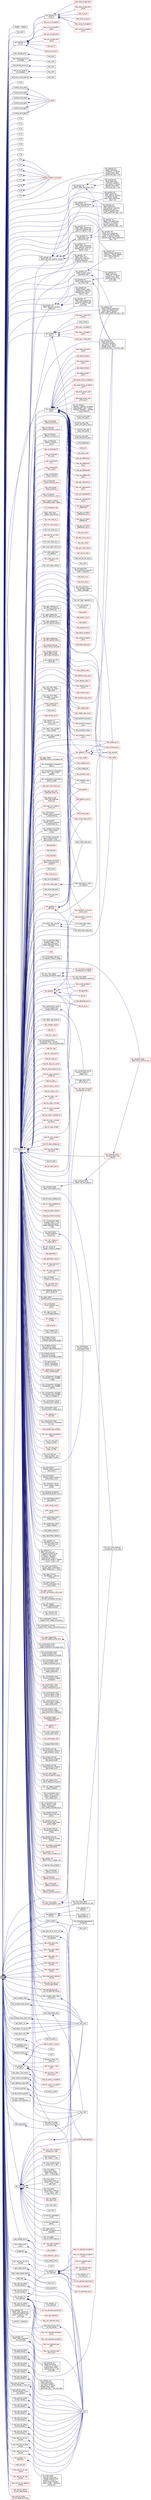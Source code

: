 digraph "f1"
{
  edge [fontname="Helvetica",fontsize="10",labelfontname="Helvetica",labelfontsize="10"];
  node [fontname="Helvetica",fontsize="10",shape=record];
  rankdir="LR";
  Node13 [label="f1",height=0.2,width=0.4,color="black", fillcolor="grey75", style="filled", fontcolor="black"];
  Node13 -> Node14 [dir="back",color="midnightblue",fontsize="10",style="solid",fontname="Helvetica"];
  Node14 [label="stepper::~stepper",height=0.2,width=0.4,color="black", fillcolor="white", style="filled",URL="$d0/da6/structstepper.html#add73bef54a4602b7a9c84c4fedcde6d0"];
  Node13 -> Node15 [dir="back",color="midnightblue",fontsize="10",style="solid",fontname="Helvetica"];
  Node15 [label="hpx_main",height=0.2,width=0.4,color="black", fillcolor="white", style="filled",URL="$dc/dc0/after__588_8cpp.html#a4ca51ec94fa82421fc621b58eef7b01c"];
  Node13 -> Node16 [dir="back",color="midnightblue",fontsize="10",style="solid",fontname="Helvetica"];
  Node16 [label="hpx::parallel::v1::\lnone_of",height=0.2,width=0.4,color="black", fillcolor="white", style="filled",URL="$db/db9/namespacehpx_1_1parallel_1_1v1.html#ae44352b56d9d9936c0ff9a90a50d3049"];
  Node16 -> Node17 [dir="back",color="midnightblue",fontsize="10",style="solid",fontname="Helvetica"];
  Node17 [label="test_none_of",height=0.2,width=0.4,color="red", fillcolor="white", style="filled",URL="$de/d32/none__of_8cpp.html#a4188d9b781e7ae7dd7a9049eb2ef3c38"];
  Node16 -> Node19 [dir="back",color="midnightblue",fontsize="10",style="solid",fontname="Helvetica"];
  Node19 [label="test_none_of_async",height=0.2,width=0.4,color="red", fillcolor="white", style="filled",URL="$de/d32/none__of_8cpp.html#a86a0a8c8f53ac6c09d22d4216bbeb59b"];
  Node16 -> Node20 [dir="back",color="midnightblue",fontsize="10",style="solid",fontname="Helvetica"];
  Node20 [label="test_none_of_exception",height=0.2,width=0.4,color="red", fillcolor="white", style="filled",URL="$de/d32/none__of_8cpp.html#a6fc2ea520cb018511cd2c90504cadf0c"];
  Node16 -> Node22 [dir="back",color="midnightblue",fontsize="10",style="solid",fontname="Helvetica"];
  Node22 [label="test_none_of_exception\l_async",height=0.2,width=0.4,color="red", fillcolor="white", style="filled",URL="$de/d32/none__of_8cpp.html#ac4f0567bb6e5f2e6ce455ab913ec9dfc"];
  Node16 -> Node23 [dir="back",color="midnightblue",fontsize="10",style="solid",fontname="Helvetica"];
  Node23 [label="test_none_of_bad_alloc",height=0.2,width=0.4,color="red", fillcolor="white", style="filled",URL="$de/d32/none__of_8cpp.html#af214362a538f7307354bcfb31b7f6f6c"];
  Node16 -> Node25 [dir="back",color="midnightblue",fontsize="10",style="solid",fontname="Helvetica"];
  Node25 [label="test_none_of_bad_alloc\l_async",height=0.2,width=0.4,color="red", fillcolor="white", style="filled",URL="$de/d32/none__of_8cpp.html#a98a0e0974e9e9829b45c786450df942c"];
  Node13 -> Node26 [dir="back",color="midnightblue",fontsize="10",style="solid",fontname="Helvetica"];
  Node26 [label="hpx::parallel::v1::\lany_of",height=0.2,width=0.4,color="black", fillcolor="white", style="filled",URL="$db/db9/namespacehpx_1_1parallel_1_1v1.html#aa0008b3858cfed5bbaca31df3f5c748c"];
  Node26 -> Node16 [dir="back",color="midnightblue",fontsize="10",style="solid",fontname="Helvetica"];
  Node26 -> Node27 [dir="back",color="midnightblue",fontsize="10",style="solid",fontname="Helvetica"];
  Node27 [label="test_any_of",height=0.2,width=0.4,color="red", fillcolor="white", style="filled",URL="$d8/d5d/any__of_8cpp.html#a3be6d1cf182d27096e687217832b6ffb"];
  Node26 -> Node29 [dir="back",color="midnightblue",fontsize="10",style="solid",fontname="Helvetica"];
  Node29 [label="test_any_of_async",height=0.2,width=0.4,color="red", fillcolor="white", style="filled",URL="$d8/d5d/any__of_8cpp.html#af1056def42768dd08ff4f98ce58d5586"];
  Node26 -> Node30 [dir="back",color="midnightblue",fontsize="10",style="solid",fontname="Helvetica"];
  Node30 [label="test_any_of_exception",height=0.2,width=0.4,color="red", fillcolor="white", style="filled",URL="$d8/d5d/any__of_8cpp.html#a348c2914b5d59fa0b61c79e37df17034"];
  Node26 -> Node32 [dir="back",color="midnightblue",fontsize="10",style="solid",fontname="Helvetica"];
  Node32 [label="test_any_of_exception\l_async",height=0.2,width=0.4,color="red", fillcolor="white", style="filled",URL="$d8/d5d/any__of_8cpp.html#ad81e0ee038af5e3b7dd176ced1237e38"];
  Node26 -> Node33 [dir="back",color="midnightblue",fontsize="10",style="solid",fontname="Helvetica"];
  Node33 [label="test_any_of_bad_alloc",height=0.2,width=0.4,color="red", fillcolor="white", style="filled",URL="$d8/d5d/any__of_8cpp.html#a24ee4ddcdaee70f8bbb0a44bab89ff9a"];
  Node26 -> Node35 [dir="back",color="midnightblue",fontsize="10",style="solid",fontname="Helvetica"];
  Node35 [label="test_any_of_bad_alloc\l_async",height=0.2,width=0.4,color="red", fillcolor="white", style="filled",URL="$d8/d5d/any__of_8cpp.html#a39de4a734510b3f4ae74c26a6c0834b0"];
  Node13 -> Node36 [dir="back",color="midnightblue",fontsize="10",style="solid",fontname="Helvetica"];
  Node36 [label="test_remote_async",height=0.2,width=0.4,color="black", fillcolor="white", style="filled",URL="$db/de6/async__action__1813_8cpp.html#af26e331d55cd69b2a6ef7070fe033535"];
  Node36 -> Node37 [dir="back",color="midnightblue",fontsize="10",style="solid",fontname="Helvetica"];
  Node37 [label="hpx_main",height=0.2,width=0.4,color="black", fillcolor="white", style="filled",URL="$db/de6/async__action__1813_8cpp.html#aefd26dd818037509b2241068d57e3e1d"];
  Node13 -> Node38 [dir="back",color="midnightblue",fontsize="10",style="solid",fontname="Helvetica"];
  Node38 [label="test_remote_async_cb\l_colocated",height=0.2,width=0.4,color="black", fillcolor="white", style="filled",URL="$d7/d7f/async__cb__colocated_8cpp.html#ab28e8d24280460d8e7f01922091a4847"];
  Node38 -> Node39 [dir="back",color="midnightblue",fontsize="10",style="solid",fontname="Helvetica"];
  Node39 [label="hpx_main",height=0.2,width=0.4,color="black", fillcolor="white", style="filled",URL="$d7/d7f/async__cb__colocated_8cpp.html#aefd26dd818037509b2241068d57e3e1d"];
  Node13 -> Node40 [dir="back",color="midnightblue",fontsize="10",style="solid",fontname="Helvetica"];
  Node40 [label="test_remote_async_cb",height=0.2,width=0.4,color="black", fillcolor="white", style="filled",URL="$da/d88/async__cb__remote_8cpp.html#a696e56ba0ade0311e4a0e06254e743d9"];
  Node40 -> Node41 [dir="back",color="midnightblue",fontsize="10",style="solid",fontname="Helvetica"];
  Node41 [label="hpx_main",height=0.2,width=0.4,color="black", fillcolor="white", style="filled",URL="$da/d88/async__cb__remote_8cpp.html#aefd26dd818037509b2241068d57e3e1d"];
  Node13 -> Node42 [dir="back",color="midnightblue",fontsize="10",style="solid",fontname="Helvetica"];
  Node42 [label="test_async_continue\l_cb_colocated",height=0.2,width=0.4,color="black", fillcolor="white", style="filled",URL="$dd/dce/async__continue__cb__colocated_8cpp.html#aa99d076a2b112058bce08cd88134c158"];
  Node42 -> Node43 [dir="back",color="midnightblue",fontsize="10",style="solid",fontname="Helvetica"];
  Node43 [label="hpx_main",height=0.2,width=0.4,color="black", fillcolor="white", style="filled",URL="$dd/dce/async__continue__cb__colocated_8cpp.html#aefd26dd818037509b2241068d57e3e1d"];
  Node13 -> Node44 [dir="back",color="midnightblue",fontsize="10",style="solid",fontname="Helvetica"];
  Node44 [label="test_async_with_executor",height=0.2,width=0.4,color="black", fillcolor="white", style="filled",URL="$d4/dce/async__local__executor_8cpp.html#a3be1a86d23b45cd956b5d793a25bc1f3"];
  Node44 -> Node45 [dir="back",color="midnightblue",fontsize="10",style="solid",fontname="Helvetica"];
  Node45 [label="hpx_main",height=0.2,width=0.4,color="black", fillcolor="white", style="filled",URL="$d4/dce/async__local__executor_8cpp.html#aefd26dd818037509b2241068d57e3e1d"];
  Node13 -> Node46 [dir="back",color="midnightblue",fontsize="10",style="solid",fontname="Helvetica"];
  Node46 [label="main",height=0.2,width=0.4,color="black", fillcolor="white", style="filled",URL="$d4/d13/async__unwrap__1037_8cpp.html#ae66f6b31b5ad750f1fe042a706a4e3d4"];
  Node13 -> Node47 [dir="back",color="midnightblue",fontsize="10",style="solid",fontname="Helvetica"];
  Node47 [label="function_bind_test1",height=0.2,width=0.4,color="black", fillcolor="white", style="filled",URL="$d7/d85/bind__action_8cpp.html#ae6639183a43f033e86cc0cd59de201fe"];
  Node47 -> Node48 [dir="back",color="midnightblue",fontsize="10",style="solid",fontname="Helvetica"];
  Node48 [label="run_tests",height=0.2,width=0.4,color="red", fillcolor="white", style="filled",URL="$d7/d85/bind__action_8cpp.html#a66ce417481659548c78f69005137fa56"];
  Node13 -> Node51 [dir="back",color="midnightblue",fontsize="10",style="solid",fontname="Helvetica"];
  Node51 [label="function_bind_test2",height=0.2,width=0.4,color="black", fillcolor="white", style="filled",URL="$d7/d85/bind__action_8cpp.html#a73d61c976bbadfb683092d4938800382"];
  Node51 -> Node48 [dir="back",color="midnightblue",fontsize="10",style="solid",fontname="Helvetica"];
  Node13 -> Node52 [dir="back",color="midnightblue",fontsize="10",style="solid",fontname="Helvetica"];
  Node52 [label="function_bind_test3",height=0.2,width=0.4,color="black", fillcolor="white", style="filled",URL="$d7/d85/bind__action_8cpp.html#ae74b5f5fa480266ffab176338c97c824"];
  Node52 -> Node48 [dir="back",color="midnightblue",fontsize="10",style="solid",fontname="Helvetica"];
  Node13 -> Node53 [dir="back",color="midnightblue",fontsize="10",style="solid",fontname="Helvetica"];
  Node53 [label="function_bind_test4",height=0.2,width=0.4,color="black", fillcolor="white", style="filled",URL="$d7/d85/bind__action_8cpp.html#ac73a85dab1306367e15d580ddbd172c3"];
  Node53 -> Node48 [dir="back",color="midnightblue",fontsize="10",style="solid",fontname="Helvetica"];
  Node13 -> Node54 [dir="back",color="midnightblue",fontsize="10",style="solid",fontname="Helvetica"];
  Node54 [label="function_bind_test5",height=0.2,width=0.4,color="black", fillcolor="white", style="filled",URL="$d7/d85/bind__action_8cpp.html#a72403e93fa8c54844fd1dbcbeb9ceadb"];
  Node54 -> Node48 [dir="back",color="midnightblue",fontsize="10",style="solid",fontname="Helvetica"];
  Node13 -> Node55 [dir="back",color="midnightblue",fontsize="10",style="solid",fontname="Helvetica"];
  Node55 [label="function_bind_test6",height=0.2,width=0.4,color="black", fillcolor="white", style="filled",URL="$d7/d85/bind__action_8cpp.html#ad24c4350176ea8ce81bffd3ccb3dc8f2"];
  Node55 -> Node48 [dir="back",color="midnightblue",fontsize="10",style="solid",fontname="Helvetica"];
  Node13 -> Node56 [dir="back",color="midnightblue",fontsize="10",style="solid",fontname="Helvetica"];
  Node56 [label="X::f0",height=0.2,width=0.4,color="black", fillcolor="white", style="filled",URL="$d9/d80/struct_x.html#a3d9af10d1eaa4ae6e3beef80626ed566"];
  Node13 -> Node57 [dir="back",color="midnightblue",fontsize="10",style="solid",fontname="Helvetica"];
  Node57 [label="X::f2",height=0.2,width=0.4,color="black", fillcolor="white", style="filled",URL="$d9/d80/struct_x.html#abead17ebf63427076f32b0d669052a81"];
  Node13 -> Node58 [dir="back",color="midnightblue",fontsize="10",style="solid",fontname="Helvetica"];
  Node58 [label="X::f3",height=0.2,width=0.4,color="black", fillcolor="white", style="filled",URL="$d9/d80/struct_x.html#a96b39955c6e699ea096325dd02930119"];
  Node13 -> Node59 [dir="back",color="midnightblue",fontsize="10",style="solid",fontname="Helvetica"];
  Node59 [label="X::f4",height=0.2,width=0.4,color="black", fillcolor="white", style="filled",URL="$d9/d80/struct_x.html#a617a1f581fd69596cb59fad83d02d7da"];
  Node13 -> Node60 [dir="back",color="midnightblue",fontsize="10",style="solid",fontname="Helvetica"];
  Node60 [label="X::f5",height=0.2,width=0.4,color="black", fillcolor="white", style="filled",URL="$d9/d80/struct_x.html#a4407376897e8748ef73bff13187a7640"];
  Node13 -> Node61 [dir="back",color="midnightblue",fontsize="10",style="solid",fontname="Helvetica"];
  Node61 [label="X::f6",height=0.2,width=0.4,color="black", fillcolor="white", style="filled",URL="$d9/d80/struct_x.html#a0ba6dad92a64fe568ed7184e59356167"];
  Node13 -> Node62 [dir="back",color="midnightblue",fontsize="10",style="solid",fontname="Helvetica"];
  Node62 [label="X::f7",height=0.2,width=0.4,color="black", fillcolor="white", style="filled",URL="$d9/d80/struct_x.html#a6c2d587d7a1d77cea56a91ab664130b8"];
  Node13 -> Node63 [dir="back",color="midnightblue",fontsize="10",style="solid",fontname="Helvetica"];
  Node63 [label="X::f8",height=0.2,width=0.4,color="black", fillcolor="white", style="filled",URL="$d9/d80/struct_x.html#af8508c9acafc85697f3ac8c96a7a2b8c"];
  Node13 -> Node64 [dir="back",color="midnightblue",fontsize="10",style="solid",fontname="Helvetica"];
  Node64 [label="V::f0",height=0.2,width=0.4,color="black", fillcolor="white", style="filled",URL="$d1/d19/struct_v.html#a7f5f018047748e35522406c1ff8bda5d"];
  Node64 -> Node65 [dir="back",color="midnightblue",fontsize="10",style="solid",fontname="Helvetica"];
  Node65 [label="member_function_void_test",height=0.2,width=0.4,color="red", fillcolor="white", style="filled",URL="$d0/dac/bind__test_8cpp.html#a0cd26a0269df9255c264fc823bfe4cd2"];
  Node13 -> Node67 [dir="back",color="midnightblue",fontsize="10",style="solid",fontname="Helvetica"];
  Node67 [label="V::f2",height=0.2,width=0.4,color="black", fillcolor="white", style="filled",URL="$d1/d19/struct_v.html#a9fc906cba52e02e38ae3f6c64829d5ba"];
  Node67 -> Node65 [dir="back",color="midnightblue",fontsize="10",style="solid",fontname="Helvetica"];
  Node13 -> Node68 [dir="back",color="midnightblue",fontsize="10",style="solid",fontname="Helvetica"];
  Node68 [label="V::f3",height=0.2,width=0.4,color="black", fillcolor="white", style="filled",URL="$d1/d19/struct_v.html#a02773f8887370a6b6c06aaa43c9ef7ba"];
  Node68 -> Node65 [dir="back",color="midnightblue",fontsize="10",style="solid",fontname="Helvetica"];
  Node13 -> Node69 [dir="back",color="midnightblue",fontsize="10",style="solid",fontname="Helvetica"];
  Node69 [label="V::f4",height=0.2,width=0.4,color="black", fillcolor="white", style="filled",URL="$d1/d19/struct_v.html#aea51b7ff5554ae7ac78437adb2d6b128"];
  Node69 -> Node65 [dir="back",color="midnightblue",fontsize="10",style="solid",fontname="Helvetica"];
  Node13 -> Node70 [dir="back",color="midnightblue",fontsize="10",style="solid",fontname="Helvetica"];
  Node70 [label="V::f5",height=0.2,width=0.4,color="black", fillcolor="white", style="filled",URL="$d1/d19/struct_v.html#ac8b9d79c01edf38bec04859019c58cc3"];
  Node70 -> Node65 [dir="back",color="midnightblue",fontsize="10",style="solid",fontname="Helvetica"];
  Node13 -> Node71 [dir="back",color="midnightblue",fontsize="10",style="solid",fontname="Helvetica"];
  Node71 [label="V::f6",height=0.2,width=0.4,color="black", fillcolor="white", style="filled",URL="$d1/d19/struct_v.html#a7ac1db2908e6994ee28ceeda483e6687"];
  Node71 -> Node65 [dir="back",color="midnightblue",fontsize="10",style="solid",fontname="Helvetica"];
  Node13 -> Node72 [dir="back",color="midnightblue",fontsize="10",style="solid",fontname="Helvetica"];
  Node72 [label="V::f7",height=0.2,width=0.4,color="black", fillcolor="white", style="filled",URL="$d1/d19/struct_v.html#ae80753b9b052b25bbce50fa378f85256"];
  Node72 -> Node65 [dir="back",color="midnightblue",fontsize="10",style="solid",fontname="Helvetica"];
  Node13 -> Node73 [dir="back",color="midnightblue",fontsize="10",style="solid",fontname="Helvetica"];
  Node73 [label="V::f8",height=0.2,width=0.4,color="black", fillcolor="white", style="filled",URL="$d1/d19/struct_v.html#aa62d4752ca21a38446499fd274ab2807"];
  Node73 -> Node65 [dir="back",color="midnightblue",fontsize="10",style="solid",fontname="Helvetica"];
  Node13 -> Node74 [dir="back",color="midnightblue",fontsize="10",style="solid",fontname="Helvetica"];
  Node74 [label="hpx::parallel::util\l::detail::get_bulk_iteration_shape",height=0.2,width=0.4,color="black", fillcolor="white", style="filled",URL="$db/d3e/namespacehpx_1_1parallel_1_1util_1_1detail.html#a86f73d13121a4afd334a34da6074ea24"];
  Node74 -> Node75 [dir="back",color="midnightblue",fontsize="10",style="solid",fontname="Helvetica"];
  Node75 [label="hpx::parallel::util\l::detail::static_partitioner::call",height=0.2,width=0.4,color="black", fillcolor="white", style="filled",URL="$d0/d26/structhpx_1_1parallel_1_1util_1_1detail_1_1static__partitioner.html#a55606c265351f432a032ffd3f526c9f0"];
  Node75 -> Node76 [dir="back",color="midnightblue",fontsize="10",style="solid",fontname="Helvetica"];
  Node76 [label="hpx::parallel::util\l::detail::partitioner\l\< ExPolicy_, R, Result,\l parallel::traits::static\l_partitioner_tag \>::call",height=0.2,width=0.4,color="black", fillcolor="white", style="filled",URL="$d9/da6/structhpx_1_1parallel_1_1util_1_1detail_1_1partitioner_3_01_ex_policy___00_01_r_00_01_result_00_f9188a728fbca94eb87dd779d6a026dd.html#a175d427f7214fb0049495e41dc2a54e1"];
  Node75 -> Node77 [dir="back",color="midnightblue",fontsize="10",style="solid",fontname="Helvetica"];
  Node77 [label="hpx::parallel::util\l::detail::partitioner\l\< execution::parallel\l_task_policy, R, Result,\l parallel::traits::static\l_partitioner_tag \>::call",height=0.2,width=0.4,color="black", fillcolor="white", style="filled",URL="$d2/d63/structhpx_1_1parallel_1_1util_1_1detail_1_1partitioner_3_01execution_1_1parallel__task__policy_0969c76df517dcec21fca7bbe6c5e8dec.html#a9fc3a0dd370ba00d8094b228c71ea206"];
  Node75 -> Node78 [dir="back",color="midnightblue",fontsize="10",style="solid",fontname="Helvetica"];
  Node78 [label="hpx::parallel::util\l::detail::partitioner\l\< execution::parallel\l_task_policy, R, Result,\l parallel::traits::static\l_partitioner_tag \>::call_with_index",height=0.2,width=0.4,color="black", fillcolor="white", style="filled",URL="$d2/d63/structhpx_1_1parallel_1_1util_1_1detail_1_1partitioner_3_01execution_1_1parallel__task__policy_0969c76df517dcec21fca7bbe6c5e8dec.html#ae29ad3ded2e96492f8b0d3f89630c55b"];
  Node74 -> Node79 [dir="back",color="midnightblue",fontsize="10",style="solid",fontname="Helvetica"];
  Node79 [label="hpx::parallel::util\l::detail::static_partitioner\l\< execution::parallel_task\l_policy, R, Result \>::call",height=0.2,width=0.4,color="black", fillcolor="white", style="filled",URL="$df/dd6/structhpx_1_1parallel_1_1util_1_1detail_1_1static__partitioner_3_01execution_1_1parallel__task__e307c4332e9603f100a00570fb182e4c.html#a6d9e6f39a7ed61b51f4172be35f686f9"];
  Node74 -> Node80 [dir="back",color="midnightblue",fontsize="10",style="solid",fontname="Helvetica"];
  Node80 [label="hpx::parallel::util\l::detail::static_partitioner\l_with_cleanup::call",height=0.2,width=0.4,color="black", fillcolor="white", style="filled",URL="$df/d7d/structhpx_1_1parallel_1_1util_1_1detail_1_1static__partitioner__with__cleanup.html#aeecd73fce300c09d9d3de28de56cd765"];
  Node80 -> Node81 [dir="back",color="midnightblue",fontsize="10",style="solid",fontname="Helvetica"];
  Node81 [label="hpx::parallel::util\l::detail::partitioner\l_with_cleanup\< ExPolicy\l_, R, Result, parallel::\ltraits::static_partitioner\l_tag \>::call",height=0.2,width=0.4,color="black", fillcolor="white", style="filled",URL="$d0/d90/structhpx_1_1parallel_1_1util_1_1detail_1_1partitioner__with__cleanup_3_01_ex_policy___00_01_r_0c3e17ad3ae71a37de155a669555baeda.html#aeb9438bf721d28529588bf5af4bcddba"];
  Node80 -> Node82 [dir="back",color="midnightblue",fontsize="10",style="solid",fontname="Helvetica"];
  Node82 [label="hpx::parallel::util\l::detail::partitioner\l_with_cleanup\< execution\l::parallel_task_policy,\l R, Result, parallel::traits\l::static_partitioner_tag \>::call",height=0.2,width=0.4,color="black", fillcolor="white", style="filled",URL="$d5/da7/structhpx_1_1parallel_1_1util_1_1detail_1_1partitioner__with__cleanup_3_01execution_1_1parallel_8673dcd98c12f633ab8c18b0022ea41a.html#a7b972bb926154f03e888a1b6fd127bcd"];
  Node74 -> Node83 [dir="back",color="midnightblue",fontsize="10",style="solid",fontname="Helvetica"];
  Node83 [label="hpx::parallel::util\l::detail::static_partitioner\l_with_cleanup\< execution\l::parallel_task_policy, R,\l Result \>::call",height=0.2,width=0.4,color="black", fillcolor="white", style="filled",URL="$df/dd6/structhpx_1_1parallel_1_1util_1_1detail_1_1static__partitioner__with__cleanup_3_01execution_1_1pee81c4d5fba158bd787d5798cd50c2c1.html#a8ad4ccadbe61740176e6186256233fd2"];
  Node74 -> Node84 [dir="back",color="midnightblue",fontsize="10",style="solid",fontname="Helvetica"];
  Node84 [label="hpx::parallel::util\l::detail::static_scan\l_partitioner::call",height=0.2,width=0.4,color="black", fillcolor="white", style="filled",URL="$d6/dba/structhpx_1_1parallel_1_1util_1_1detail_1_1static__scan__partitioner.html#a25ea6c014eef58f375a3ecbb2185ba0c"];
  Node84 -> Node85 [dir="back",color="midnightblue",fontsize="10",style="solid",fontname="Helvetica"];
  Node85 [label="hpx::parallel::util\l::detail::scan_partitioner\l\< ExPolicy_, R, Result1,\l Result2, parallel::traits\l::static_partitioner_tag \>::call",height=0.2,width=0.4,color="black", fillcolor="white", style="filled",URL="$d3/dc5/structhpx_1_1parallel_1_1util_1_1detail_1_1scan__partitioner_3_01_ex_policy___00_01_r_00_01_resu8681f2069743f920fc415be5cbab4cfc.html#a81f03c80515157478188ed27de54ec14"];
  Node84 -> Node86 [dir="back",color="midnightblue",fontsize="10",style="solid",fontname="Helvetica"];
  Node86 [label="hpx::parallel::util\l::detail::scan_partitioner\l\< execution::parallel_task\l_policy, R, Result1, Result2,\l parallel::traits::static_partitioner\l_tag \>::call",height=0.2,width=0.4,color="black", fillcolor="white", style="filled",URL="$dc/d0d/structhpx_1_1parallel_1_1util_1_1detail_1_1scan__partitioner_3_01execution_1_1parallel__task__po27cdc75dfa3303c868d1c8542c2a4e05.html#a668fa903a77643f2e22c7bdb3e02daee"];
  Node74 -> Node87 [dir="back",color="midnightblue",fontsize="10",style="solid",fontname="Helvetica"];
  Node87 [label="hpx::parallel::util\l::detail::static_scan\l_partitioner\< execution\l::parallel_task_policy,\l R, Result1, Result2 \>::call",height=0.2,width=0.4,color="black", fillcolor="white", style="filled",URL="$de/d2e/structhpx_1_1parallel_1_1util_1_1detail_1_1static__scan__partitioner_3_01execution_1_1parallel__8e160c3c419a57c7f05e2f191722824c.html#a64299a0bd2c41bac5cd118e8ff392410"];
  Node13 -> Node88 [dir="back",color="midnightblue",fontsize="10",style="solid",fontname="Helvetica"];
  Node88 [label="hpx::parallel::util\l::detail::get_bulk_iteration\l_shape_idx",height=0.2,width=0.4,color="black", fillcolor="white", style="filled",URL="$db/d3e/namespacehpx_1_1parallel_1_1util_1_1detail.html#a370c3e6a87ef9d31db12d80ae3733443"];
  Node88 -> Node89 [dir="back",color="midnightblue",fontsize="10",style="solid",fontname="Helvetica"];
  Node89 [label="hpx::parallel::util\l::detail::foreach_static\l_partitioner::call",height=0.2,width=0.4,color="black", fillcolor="white", style="filled",URL="$d6/d6a/structhpx_1_1parallel_1_1util_1_1detail_1_1foreach__static__partitioner.html#adacc835452ced27726fb88e340a65546"];
  Node89 -> Node90 [dir="back",color="midnightblue",fontsize="10",style="solid",fontname="Helvetica"];
  Node90 [label="hpx::parallel::util\l::detail::foreach_partitioner\l\< ExPolicy_, Result, parallel\l::traits::static_partitioner\l_tag \>::call",height=0.2,width=0.4,color="black", fillcolor="white", style="filled",URL="$db/d4c/structhpx_1_1parallel_1_1util_1_1detail_1_1foreach__partitioner_3_01_ex_policy___00_01_result_00f0905d86233521b217e190864e1ef9bf.html#aec3e49e5b0760bc3e17e7151fbb130db"];
  Node89 -> Node91 [dir="back",color="midnightblue",fontsize="10",style="solid",fontname="Helvetica"];
  Node91 [label="hpx::parallel::util\l::detail::foreach_partitioner\l\< execution::parallel_task\l_policy, Result, parallel::\ltraits::static_partitioner_tag \>::call",height=0.2,width=0.4,color="black", fillcolor="white", style="filled",URL="$dc/dea/structhpx_1_1parallel_1_1util_1_1detail_1_1foreach__partitioner_3_01execution_1_1parallel__task_15c413fade2c2ea381c529c90fb01b95.html#a8231aec9aa2b550686dfb09068355222"];
  Node88 -> Node92 [dir="back",color="midnightblue",fontsize="10",style="solid",fontname="Helvetica"];
  Node92 [label="hpx::parallel::util\l::detail::foreach_static\l_partitioner\< execution\l::parallel_task_policy,\l Result \>::call",height=0.2,width=0.4,color="black", fillcolor="white", style="filled",URL="$dc/d70/structhpx_1_1parallel_1_1util_1_1detail_1_1foreach__static__partitioner_3_01execution_1_1paralle8626d5c4384767c8555b9966fc809b75.html#a4879597fc0c82d45142cb561100c86f4"];
  Node88 -> Node93 [dir="back",color="midnightblue",fontsize="10",style="solid",fontname="Helvetica"];
  Node93 [label="hpx::parallel::util\l::detail::static_partitioner\l::call_with_index",height=0.2,width=0.4,color="black", fillcolor="white", style="filled",URL="$d0/d26/structhpx_1_1parallel_1_1util_1_1detail_1_1static__partitioner.html#a042b7839c8ab773e61517e0d1581a02d"];
  Node93 -> Node94 [dir="back",color="midnightblue",fontsize="10",style="solid",fontname="Helvetica"];
  Node94 [label="hpx::parallel::util\l::detail::partitioner\l\< ExPolicy_, R, Result,\l parallel::traits::static\l_partitioner_tag \>::call\l_with_index",height=0.2,width=0.4,color="black", fillcolor="white", style="filled",URL="$d9/da6/structhpx_1_1parallel_1_1util_1_1detail_1_1partitioner_3_01_ex_policy___00_01_r_00_01_result_00_f9188a728fbca94eb87dd779d6a026dd.html#ace9998b92da4f0f522b791aaefbe6db4"];
  Node93 -> Node78 [dir="back",color="midnightblue",fontsize="10",style="solid",fontname="Helvetica"];
  Node88 -> Node95 [dir="back",color="midnightblue",fontsize="10",style="solid",fontname="Helvetica"];
  Node95 [label="hpx::parallel::util\l::detail::static_partitioner\l\< execution::parallel_task\l_policy, R, Result \>::call\l_with_index",height=0.2,width=0.4,color="black", fillcolor="white", style="filled",URL="$df/dd6/structhpx_1_1parallel_1_1util_1_1detail_1_1static__partitioner_3_01execution_1_1parallel__task__e307c4332e9603f100a00570fb182e4c.html#ac1f9791eef7a7d0965e568a55d384ad9"];
  Node13 -> Node96 [dir="back",color="midnightblue",fontsize="10",style="solid",fontname="Helvetica"];
  Node96 [label="hpx::parallel::v1::\lcopy_n",height=0.2,width=0.4,color="black", fillcolor="white", style="filled",URL="$db/db9/namespacehpx_1_1parallel_1_1v1.html#a62b381b00123e950f7cd81ae9b16c4a6"];
  Node96 -> Node97 [dir="back",color="midnightblue",fontsize="10",style="solid",fontname="Helvetica"];
  Node97 [label="hpx::parallel::v1::copy",height=0.2,width=0.4,color="red", fillcolor="white", style="filled",URL="$db/db9/namespacehpx_1_1parallel_1_1v1.html#a502f993845638113034b4a1629b7a3c7"];
  Node97 -> Node172 [dir="back",color="midnightblue",fontsize="10",style="solid",fontname="Helvetica"];
  Node172 [label="test_reverse",height=0.2,width=0.4,color="red", fillcolor="white", style="filled",URL="$d8/dc4/reverse_8cpp.html#a698a7dfc93bebfd1903e9279d728b478"];
  Node97 -> Node174 [dir="back",color="midnightblue",fontsize="10",style="solid",fontname="Helvetica"];
  Node174 [label="test_reverse_async",height=0.2,width=0.4,color="red", fillcolor="white", style="filled",URL="$d8/dc4/reverse_8cpp.html#a98d04b1d1b66041667a0b108cb75bd94"];
  Node97 -> Node185 [dir="back",color="midnightblue",fontsize="10",style="solid",fontname="Helvetica"];
  Node185 [label="test_rotate",height=0.2,width=0.4,color="red", fillcolor="white", style="filled",URL="$d7/d5d/rotate_8cpp.html#ab8a8520d8bdef3f9022bc5377426d949"];
  Node97 -> Node187 [dir="back",color="midnightblue",fontsize="10",style="solid",fontname="Helvetica"];
  Node187 [label="test_rotate_async",height=0.2,width=0.4,color="red", fillcolor="white", style="filled",URL="$d7/d5d/rotate_8cpp.html#ae3e37eb13d1c555e7ec861e99599cecb"];
  Node96 -> Node213 [dir="back",color="midnightblue",fontsize="10",style="solid",fontname="Helvetica"];
  Node213 [label="test_copy_n_exception",height=0.2,width=0.4,color="red", fillcolor="white", style="filled",URL="$d3/d44/copyn_8cpp.html#abe4e05d78a05b84674e56fe6c39fca90"];
  Node96 -> Node215 [dir="back",color="midnightblue",fontsize="10",style="solid",fontname="Helvetica"];
  Node215 [label="test_copy_n_exception\l_async",height=0.2,width=0.4,color="red", fillcolor="white", style="filled",URL="$d3/d44/copyn_8cpp.html#a42328f0b598518eafcc7b94d6a28425d"];
  Node96 -> Node216 [dir="back",color="midnightblue",fontsize="10",style="solid",fontname="Helvetica"];
  Node216 [label="test_copy_n_bad_alloc",height=0.2,width=0.4,color="red", fillcolor="white", style="filled",URL="$d3/d44/copyn_8cpp.html#a74eb1f7d59b681e15d11f90c85f48147"];
  Node96 -> Node218 [dir="back",color="midnightblue",fontsize="10",style="solid",fontname="Helvetica"];
  Node218 [label="test_copy_n_bad_alloc\l_async",height=0.2,width=0.4,color="red", fillcolor="white", style="filled",URL="$d3/d44/copyn_8cpp.html#af27e7c5f4571120910ce3c0567280b50"];
  Node96 -> Node219 [dir="back",color="midnightblue",fontsize="10",style="solid",fontname="Helvetica"];
  Node219 [label="verify_values",height=0.2,width=0.4,color="black", fillcolor="white", style="filled",URL="$d7/dfb/partitioned__vector__scan_8hpp.html#a1b81c4c13d30b08cac00db9b75578cf1"];
  Node13 -> Node220 [dir="back",color="midnightblue",fontsize="10",style="solid",fontname="Helvetica"];
  Node220 [label="hpx::parallel::v1::\lcount",height=0.2,width=0.4,color="black", fillcolor="white", style="filled",URL="$db/db9/namespacehpx_1_1parallel_1_1v1.html#a19d058114a2bd44801aab4176b188e23"];
  Node220 -> Node221 [dir="back",color="midnightblue",fontsize="10",style="solid",fontname="Helvetica"];
  Node221 [label="hpx::agas::addressing\l_service::gva_cache_key\l::gva_cache_key",height=0.2,width=0.4,color="black", fillcolor="white", style="filled",URL="$d0/d9c/structhpx_1_1agas_1_1addressing__service_1_1gva__cache__key.html#acecfbda8da5778456192cab1265b29ba"];
  Node220 -> Node222 [dir="back",color="midnightblue",fontsize="10",style="solid",fontname="Helvetica"];
  Node222 [label="hpx::agas::addressing\l_service::resolve_full_local",height=0.2,width=0.4,color="black", fillcolor="white", style="filled",URL="$db/d58/structhpx_1_1agas_1_1addressing__service.html#a6195cfc66f93111dd1e0252b5bd4a712"];
  Node220 -> Node223 [dir="back",color="midnightblue",fontsize="10",style="solid",fontname="Helvetica"];
  Node223 [label="hpx::agas::addressing\l_service::resolve_cached",height=0.2,width=0.4,color="black", fillcolor="white", style="filled",URL="$db/d58/structhpx_1_1agas_1_1addressing__service.html#a5d63a4e7a5e442e1d19692d6f71673e6"];
  Node220 -> Node224 [dir="back",color="midnightblue",fontsize="10",style="solid",fontname="Helvetica"];
  Node224 [label="hpx::agas::addressing\l_service::update_cache_entry",height=0.2,width=0.4,color="red", fillcolor="white", style="filled",URL="$db/d58/structhpx_1_1agas_1_1addressing__service.html#ab49f7530592fc5c804c94720b8ffd61d"];
  Node224 -> Node184 [dir="back",color="midnightblue",fontsize="10",style="solid",fontname="Helvetica"];
  Node184 [label="HPX_REGISTER_BROADCAST\l_ACTION_ID",height=0.2,width=0.4,color="black", fillcolor="white", style="filled",URL="$de/d5c/runtime__support__server_8cpp.html#a2c7fd60adfab122ae67b173ad73fc706"];
  Node220 -> Node298 [dir="back",color="midnightblue",fontsize="10",style="solid",fontname="Helvetica"];
  Node298 [label="hpx::agas::addressing\l_service::register_factory",height=0.2,width=0.4,color="red", fillcolor="white", style="filled",URL="$db/d58/structhpx_1_1agas_1_1addressing__service.html#a844d33bc815e5d556363cb03dca4842e",tooltip="Register a factory for a specific component type. "];
  Node220 -> Node301 [dir="back",color="midnightblue",fontsize="10",style="solid",fontname="Helvetica"];
  Node301 [label="hpx::threads::policies\l::detail::count_initialized",height=0.2,width=0.4,color="red", fillcolor="white", style="filled",URL="$d5/d1a/namespacehpx_1_1threads_1_1policies_1_1detail.html#a28a8562de43906755977c312023a89eb"];
  Node220 -> Node303 [dir="back",color="midnightblue",fontsize="10",style="solid",fontname="Helvetica"];
  Node303 [label="hpx::threads::policies\l::detail::affinity_data\l::get_thread_occupancy",height=0.2,width=0.4,color="red", fillcolor="white", style="filled",URL="$d7/d9b/structhpx_1_1threads_1_1policies_1_1detail_1_1affinity__data.html#a07b92d102e9741c4d8382e4acd8cb105"];
  Node220 -> Node305 [dir="back",color="midnightblue",fontsize="10",style="solid",fontname="Helvetica"];
  Node305 [label="gva_cache_key::gva\l_cache_key",height=0.2,width=0.4,color="black", fillcolor="white", style="filled",URL="$de/d0d/structgva__cache__key.html#a6812780b5b3b4a05557840e8c4a6cc7c"];
  Node220 -> Node306 [dir="back",color="midnightblue",fontsize="10",style="solid",fontname="Helvetica"];
  Node306 [label="hpx::compute::traits\l::detail::bulk_construct::call",height=0.2,width=0.4,color="red", fillcolor="white", style="filled",URL="$d4/d56/structhpx_1_1compute_1_1traits_1_1detail_1_1bulk__construct.html#ac74edb5f18b085d23c7ad03af163598d"];
  Node220 -> Node310 [dir="back",color="midnightblue",fontsize="10",style="solid",fontname="Helvetica"];
  Node310 [label="hpx::compute::traits\l::detail::bulk_destroy::call",height=0.2,width=0.4,color="black", fillcolor="white", style="filled",URL="$d4/dcf/structhpx_1_1compute_1_1traits_1_1detail_1_1bulk__destroy.html#a65c2cb2dcbe0d2d76fc9f48302cd56d8"];
  Node310 -> Node311 [dir="back",color="midnightblue",fontsize="10",style="solid",fontname="Helvetica"];
  Node311 [label="hpx::compute::traits\l::detail::call_bulk_destroy",height=0.2,width=0.4,color="black", fillcolor="white", style="filled",URL="$d5/df2/namespacehpx_1_1compute_1_1traits_1_1detail.html#acc13444e66b79935de52111e1f28f164"];
  Node311 -> Node312 [dir="back",color="midnightblue",fontsize="10",style="solid",fontname="Helvetica"];
  Node312 [label="hpx::compute::traits\l::allocator_traits::bulk\l_destroy",height=0.2,width=0.4,color="red", fillcolor="white", style="filled",URL="$dc/d38/structhpx_1_1compute_1_1traits_1_1allocator__traits.html#a79ea07e626d594a9890675db2b56063f"];
  Node312 -> Node306 [dir="back",color="midnightblue",fontsize="10",style="solid",fontname="Helvetica"];
  Node220 -> Node311 [dir="back",color="midnightblue",fontsize="10",style="solid",fontname="Helvetica"];
  Node220 -> Node312 [dir="back",color="midnightblue",fontsize="10",style="solid",fontname="Helvetica"];
  Node220 -> Node317 [dir="back",color="midnightblue",fontsize="10",style="solid",fontname="Helvetica"];
  Node317 [label="hpx::lcos::local::base\l_and_gate\< no_mutex \>\l::get_future",height=0.2,width=0.4,color="black", fillcolor="white", style="filled",URL="$df/d91/structhpx_1_1lcos_1_1local_1_1base__and__gate.html#a9cbcd9fe46997ee4fa44fe0fdf3fa395",tooltip="get a future allowing to wait for the gate to fire "];
  Node220 -> Node318 [dir="back",color="midnightblue",fontsize="10",style="solid",fontname="Helvetica"];
  Node318 [label="hpx::lcos::local::base\l_and_gate\< no_mutex \>\l::init_locked",height=0.2,width=0.4,color="black", fillcolor="white", style="filled",URL="$df/d91/structhpx_1_1lcos_1_1local_1_1base__and__gate.html#a85b84ec329f8939fbccbe784c0567e9e"];
  Node220 -> Node319 [dir="back",color="midnightblue",fontsize="10",style="solid",fontname="Helvetica"];
  Node319 [label="boost::inspect::ascii\l_check::inspect",height=0.2,width=0.4,color="red", fillcolor="white", style="filled",URL="$df/d41/classboost_1_1inspect_1_1ascii__check.html#a42c51a97f6f401032bb06a96f48a96dd"];
  Node220 -> Node321 [dir="back",color="midnightblue",fontsize="10",style="solid",fontname="Helvetica"];
  Node321 [label="hpx_main",height=0.2,width=0.4,color="black", fillcolor="white", style="filled",URL="$d3/d4c/async__local_8cpp.html#aefd26dd818037509b2241068d57e3e1d"];
  Node220 -> Node322 [dir="back",color="midnightblue",fontsize="10",style="solid",fontname="Helvetica"];
  Node322 [label="test_remote_async",height=0.2,width=0.4,color="red", fillcolor="white", style="filled",URL="$dd/dd8/async__remote_8cpp.html#ac9fb603a20fe776399062d78f9ad4844"];
  Node220 -> Node324 [dir="back",color="midnightblue",fontsize="10",style="solid",fontname="Helvetica"];
  Node324 [label="hpx::parallel::v3::\lauto_chunk_size::auto\l_chunk_size",height=0.2,width=0.4,color="black", fillcolor="white", style="filled",URL="$d5/dad/structhpx_1_1parallel_1_1v3_1_1auto__chunk__size.html#a63003d60652494486f49eb058ad40528"];
  Node220 -> Node325 [dir="back",color="midnightblue",fontsize="10",style="solid",fontname="Helvetica"];
  Node325 [label="any_tests::copy_counter\l::copy_counter",height=0.2,width=0.4,color="black", fillcolor="white", style="filled",URL="$d9/d99/structany__tests_1_1copy__counter.html#ac24473e37314d8ecd531bb1733109ca5"];
  Node220 -> Node326 [dir="back",color="midnightblue",fontsize="10",style="solid",fontname="Helvetica"];
  Node326 [label="any_tests::copy_counter\l::operator=",height=0.2,width=0.4,color="black", fillcolor="white", style="filled",URL="$d9/d99/structany__tests_1_1copy__counter.html#a2fc9f27cb3580a424c7909d60c66a5e9"];
  Node220 -> Node327 [dir="back",color="midnightblue",fontsize="10",style="solid",fontname="Helvetica"];
  Node327 [label="any_tests::copy_counter\l::get_count",height=0.2,width=0.4,color="black", fillcolor="white", style="filled",URL="$d9/d99/structany__tests_1_1copy__counter.html#a8323d67d1a98a937f4e3cc2180963dbd"];
  Node327 -> Node328 [dir="back",color="midnightblue",fontsize="10",style="solid",fontname="Helvetica"];
  Node328 [label="any_tests::test_swap\l_small",height=0.2,width=0.4,color="black", fillcolor="white", style="filled",URL="$de/db0/namespaceany__tests.html#a5a9f3ac333174dc1cc9a9f39d996b4d2"];
  Node327 -> Node329 [dir="back",color="midnightblue",fontsize="10",style="solid",fontname="Helvetica"];
  Node329 [label="any_tests::test_swap_big",height=0.2,width=0.4,color="black", fillcolor="white", style="filled",URL="$de/db0/namespaceany__tests.html#a0567012862bab4ad7821c706fcaa2035"];
  Node220 -> Node328 [dir="back",color="midnightblue",fontsize="10",style="solid",fontname="Helvetica"];
  Node220 -> Node329 [dir="back",color="midnightblue",fontsize="10",style="solid",fontname="Helvetica"];
  Node220 -> Node266 [dir="back",color="midnightblue",fontsize="10",style="solid",fontname="Helvetica"];
  Node266 [label="hpx::agas::detail::\lbootstrap_locality_namespace::ptr",height=0.2,width=0.4,color="red", fillcolor="white", style="filled",URL="$d2/d28/structhpx_1_1agas_1_1detail_1_1bootstrap__locality__namespace.html#a5d4dcef228d9a8e6040f2e404546a7b8"];
  Node220 -> Node74 [dir="back",color="midnightblue",fontsize="10",style="solid",fontname="Helvetica"];
  Node220 -> Node88 [dir="back",color="midnightblue",fontsize="10",style="solid",fontname="Helvetica"];
  Node220 -> Node330 [dir="back",color="midnightblue",fontsize="10",style="solid",fontname="Helvetica"];
  Node330 [label="hpx::components::component\l::destroy",height=0.2,width=0.4,color="black", fillcolor="white", style="filled",URL="$d2/d0b/classhpx_1_1components_1_1component.html#a83324df9d2a3574db8949c9198cb7375",tooltip="The function destroy is used for destruction and de-allocation of instances of the derived components..."];
  Node220 -> Node331 [dir="back",color="midnightblue",fontsize="10",style="solid",fontname="Helvetica"];
  Node331 [label="hpx::components::component\l_base\< row \>::get_current\l_address",height=0.2,width=0.4,color="black", fillcolor="white", style="filled",URL="$d2/de6/classhpx_1_1components_1_1component__base.html#a158c6874c847422beb28c9deee381907"];
  Node220 -> Node332 [dir="back",color="midnightblue",fontsize="10",style="solid",fontname="Helvetica"];
  Node332 [label="hpx::components::component\l_factory::create",height=0.2,width=0.4,color="black", fillcolor="white", style="filled",URL="$d9/dc0/structhpx_1_1components_1_1component__factory.html#a858e92b3c7dde85fad2a22361550c5a7",tooltip="Create one or more new component instances. "];
  Node220 -> Node333 [dir="back",color="midnightblue",fontsize="10",style="solid",fontname="Helvetica"];
  Node333 [label="test_wait_until_times_out",height=0.2,width=0.4,color="red", fillcolor="white", style="filled",URL="$d1/ded/tests_2unit_2lcos_2condition__variable_8cpp.html#aea5657395fd47b474e1f427561446d10"];
  Node220 -> Node335 [dir="back",color="midnightblue",fontsize="10",style="solid",fontname="Helvetica"];
  Node335 [label="test_wait_until_with\l_predicate_times_out",height=0.2,width=0.4,color="red", fillcolor="white", style="filled",URL="$d1/ded/tests_2unit_2lcos_2condition__variable_8cpp.html#addabd721978fd49994293916b65085e8"];
  Node220 -> Node336 [dir="back",color="midnightblue",fontsize="10",style="solid",fontname="Helvetica"];
  Node336 [label="test_relative_wait\l_until_with_predicate\l_times_out",height=0.2,width=0.4,color="red", fillcolor="white", style="filled",URL="$d1/ded/tests_2unit_2lcos_2condition__variable_8cpp.html#ae174356f5cc84c994b8e627d0779855e"];
  Node220 -> Node337 [dir="back",color="midnightblue",fontsize="10",style="solid",fontname="Helvetica"];
  Node337 [label="test_wait_until_relative\l_times_out",height=0.2,width=0.4,color="red", fillcolor="white", style="filled",URL="$d1/ded/tests_2unit_2lcos_2condition__variable_8cpp.html#a43133d1c1ffc4f3e5ae0e94721453bfe"];
  Node220 -> Node338 [dir="back",color="midnightblue",fontsize="10",style="solid",fontname="Helvetica"];
  Node338 [label="hpx::serialization\l::erased_output_container\l::is_preprocessing",height=0.2,width=0.4,color="black", fillcolor="white", style="filled",URL="$d8/db8/structhpx_1_1serialization_1_1erased__output__container.html#aa893cee06e2bb5d09a9fe42d9a07b5ff"];
  Node220 -> Node339 [dir="back",color="midnightblue",fontsize="10",style="solid",fontname="Helvetica"];
  Node339 [label="hpx::serialization\l::erased_input_container\l::is_preprocessing",height=0.2,width=0.4,color="black", fillcolor="white", style="filled",URL="$de/d06/structhpx_1_1serialization_1_1erased__input__container.html#a64ed24fc6d533fb36561b19644495873"];
  Node220 -> Node340 [dir="back",color="midnightblue",fontsize="10",style="solid",fontname="Helvetica"];
  Node340 [label="hpx::threads::coroutines\l::detail::context_base\l::unique",height=0.2,width=0.4,color="black", fillcolor="white", style="filled",URL="$db/d5b/classhpx_1_1threads_1_1coroutines_1_1detail_1_1context__base.html#a69e8102773b72342232710adecad9d73"];
  Node220 -> Node341 [dir="back",color="midnightblue",fontsize="10",style="solid",fontname="Helvetica"];
  Node341 [label="hpx::threads::coroutines\l::detail::context_base\l::get_allocation_count_all",height=0.2,width=0.4,color="black", fillcolor="white", style="filled",URL="$db/d5b/classhpx_1_1threads_1_1coroutines_1_1detail_1_1context__base.html#a000ba35d5ac42a3deac7540d8c119465"];
  Node220 -> Node342 [dir="back",color="midnightblue",fontsize="10",style="solid",fontname="Helvetica"];
  Node342 [label="test_bounds1",height=0.2,width=0.4,color="red", fillcolor="white", style="filled",URL="$db/dbc/coordinate_8cpp.html#a8c6bc40ca40e765c1df197938c9a475d"];
  Node220 -> Node344 [dir="back",color="midnightblue",fontsize="10",style="solid",fontname="Helvetica"];
  Node344 [label="test_bounds2",height=0.2,width=0.4,color="red", fillcolor="white", style="filled",URL="$db/dbc/coordinate_8cpp.html#a096ca88ee31f17366206933116c1f64e"];
  Node220 -> Node345 [dir="back",color="midnightblue",fontsize="10",style="solid",fontname="Helvetica"];
  Node345 [label="test_bounds3",height=0.2,width=0.4,color="red", fillcolor="white", style="filled",URL="$db/dbc/coordinate_8cpp.html#ae6ce52a15a47eb0cee423f5944dc322a"];
  Node220 -> Node97 [dir="back",color="midnightblue",fontsize="10",style="solid",fontname="Helvetica"];
  Node220 -> Node96 [dir="back",color="midnightblue",fontsize="10",style="solid",fontname="Helvetica"];
  Node220 -> Node346 [dir="back",color="midnightblue",fontsize="10",style="solid",fontname="Helvetica"];
  Node346 [label="hpx::threads::coroutines\l::detail::coroutine_impl\l::operator()",height=0.2,width=0.4,color="red", fillcolor="white", style="filled",URL="$d7/dd2/classhpx_1_1threads_1_1coroutines_1_1detail_1_1coroutine__impl.html#a9e9734e8516ed51824b453f5abaa8435"];
  Node220 -> Node348 [dir="back",color="midnightblue",fontsize="10",style="solid",fontname="Helvetica"];
  Node348 [label="test_count",height=0.2,width=0.4,color="black", fillcolor="white", style="filled",URL="$de/d3a/count__tests_8hpp.html#adb14e941c026b6ad84f53dec4f32c557"];
  Node220 -> Node349 [dir="back",color="midnightblue",fontsize="10",style="solid",fontname="Helvetica"];
  Node349 [label="test_count_async",height=0.2,width=0.4,color="red", fillcolor="white", style="filled",URL="$de/d3a/count__tests_8hpp.html#a4621580b458537fa0a2fd6953e037a6a"];
  Node220 -> Node351 [dir="back",color="midnightblue",fontsize="10",style="solid",fontname="Helvetica"];
  Node351 [label="test_count_exception",height=0.2,width=0.4,color="black", fillcolor="white", style="filled",URL="$de/d3a/count__tests_8hpp.html#adbde9fbf4434fe9320503044b3b2c464"];
  Node220 -> Node352 [dir="back",color="midnightblue",fontsize="10",style="solid",fontname="Helvetica"];
  Node352 [label="test_count_exception\l_async",height=0.2,width=0.4,color="red", fillcolor="white", style="filled",URL="$de/d3a/count__tests_8hpp.html#ab0cd91de016499bfe205083429b6785a"];
  Node220 -> Node354 [dir="back",color="midnightblue",fontsize="10",style="solid",fontname="Helvetica"];
  Node354 [label="test_count_bad_alloc",height=0.2,width=0.4,color="black", fillcolor="white", style="filled",URL="$de/d3a/count__tests_8hpp.html#a5bc414d6715d9db79b7f328d971cf7b7"];
  Node220 -> Node355 [dir="back",color="midnightblue",fontsize="10",style="solid",fontname="Helvetica"];
  Node355 [label="test_count_bad_alloc\l_async",height=0.2,width=0.4,color="red", fillcolor="white", style="filled",URL="$de/d3a/count__tests_8hpp.html#ab6f5cd5abb77116db322db53775acdea"];
  Node220 -> Node357 [dir="back",color="midnightblue",fontsize="10",style="solid",fontname="Helvetica"];
  Node357 [label="hpx::lcos::local::counting\l_semaphore_var::wait",height=0.2,width=0.4,color="red", fillcolor="white", style="filled",URL="$df/d53/classhpx_1_1lcos_1_1local_1_1counting__semaphore__var.html#a803c6b370e225e49b5033bbb4e7e91a1",tooltip="Wait for the semaphore to be signaled. "];
  Node220 -> Node361 [dir="back",color="midnightblue",fontsize="10",style="solid",fontname="Helvetica"];
  Node361 [label="hpx::lcos::local::counting\l_semaphore_var::try_wait",height=0.2,width=0.4,color="black", fillcolor="white", style="filled",URL="$df/d53/classhpx_1_1lcos_1_1local_1_1counting__semaphore__var.html#a81da6f6de5f9518e74768cde90d9d5b7",tooltip="Try to wait for the semaphore to be signaled. "];
  Node220 -> Node362 [dir="back",color="midnightblue",fontsize="10",style="solid",fontname="Helvetica"];
  Node362 [label="hpx::lcos::local::counting\l_semaphore_var::signal",height=0.2,width=0.4,color="red", fillcolor="white", style="filled",URL="$df/d53/classhpx_1_1lcos_1_1local_1_1counting__semaphore__var.html#a5eab648deb92bdd61e680ea16d736f1a",tooltip="Signal the semaphore. "];
  Node220 -> Node364 [dir="back",color="midnightblue",fontsize="10",style="solid",fontname="Helvetica"];
  Node364 [label="hpx::lcos::local::detail\l::counting_semaphore::wait",height=0.2,width=0.4,color="red", fillcolor="white", style="filled",URL="$d3/d61/classhpx_1_1lcos_1_1local_1_1detail_1_1counting__semaphore.html#a649923710c2ef70cfe2933926438d5fe"];
  Node364 -> Node357 [dir="back",color="midnightblue",fontsize="10",style="solid",fontname="Helvetica"];
  Node364 -> Node365 [dir="back",color="midnightblue",fontsize="10",style="solid",fontname="Helvetica"];
  Node365 [label="hpx::lcos::local::detail\l::counting_semaphore::try_wait",height=0.2,width=0.4,color="black", fillcolor="white", style="filled",URL="$d3/d61/classhpx_1_1lcos_1_1local_1_1detail_1_1counting__semaphore.html#ac320439e96c0cda1540d408c75d26aa3"];
  Node365 -> Node361 [dir="back",color="midnightblue",fontsize="10",style="solid",fontname="Helvetica"];
  Node220 -> Node365 [dir="back",color="midnightblue",fontsize="10",style="solid",fontname="Helvetica"];
  Node220 -> Node366 [dir="back",color="midnightblue",fontsize="10",style="solid",fontname="Helvetica"];
  Node366 [label="hpx::lcos::local::detail\l::counting_semaphore::signal",height=0.2,width=0.4,color="black", fillcolor="white", style="filled",URL="$d3/d61/classhpx_1_1lcos_1_1local_1_1detail_1_1counting__semaphore.html#a927d73ef311e041d32c6ce124766899d"];
  Node366 -> Node362 [dir="back",color="midnightblue",fontsize="10",style="solid",fontname="Helvetica"];
  Node366 -> Node367 [dir="back",color="midnightblue",fontsize="10",style="solid",fontname="Helvetica"];
  Node367 [label="hpx::lcos::local::detail\l::counting_semaphore::signal_all",height=0.2,width=0.4,color="red", fillcolor="white", style="filled",URL="$d3/d61/classhpx_1_1lcos_1_1local_1_1detail_1_1counting__semaphore.html#a182df19eb28dc4d52b76af0a215504c0"];
  Node220 -> Node367 [dir="back",color="midnightblue",fontsize="10",style="solid",fontname="Helvetica"];
  Node220 -> Node369 [dir="back",color="midnightblue",fontsize="10",style="solid",fontname="Helvetica"];
  Node369 [label="split",height=0.2,width=0.4,color="red", fillcolor="white", style="filled",URL="$d9/dca/created__executor_8cpp.html#a93788ea6faf31003f71a7ef49dbb0ec3"];
  Node220 -> Node373 [dir="back",color="midnightblue",fontsize="10",style="solid",fontname="Helvetica"];
  Node373 [label="hpx::components::derived\l_component_factory::create",height=0.2,width=0.4,color="black", fillcolor="white", style="filled",URL="$de/d5d/structhpx_1_1components_1_1derived__component__factory.html#a0da5225841736d13d5a75247eca697df",tooltip="Create one or more new component instances. "];
  Node220 -> Node374 [dir="back",color="midnightblue",fontsize="10",style="solid",fontname="Helvetica"];
  Node374 [label="hpx::parallel::v1::\lequal",height=0.2,width=0.4,color="black", fillcolor="white", style="filled",URL="$db/db9/namespacehpx_1_1parallel_1_1v1.html#a0c7fdfade58cb9d4dda65892a877aa58"];
  Node374 -> Node375 [dir="back",color="midnightblue",fontsize="10",style="solid",fontname="Helvetica"];
  Node375 [label="hpx::compute::host\l::block_executor\< executor\l_type \>::operator=",height=0.2,width=0.4,color="black", fillcolor="white", style="filled",URL="$d5/d95/structhpx_1_1compute_1_1host_1_1block__executor.html#a2e94f39146de2e5db444d93100a1cd9d"];
  Node374 -> Node376 [dir="back",color="midnightblue",fontsize="10",style="solid",fontname="Helvetica"];
  Node376 [label="test_bulk_sync",height=0.2,width=0.4,color="red", fillcolor="white", style="filled",URL="$d2/d56/bulk__async_8cpp.html#abcd3c113797813e7123226b2a864d5df"];
  Node374 -> Node378 [dir="back",color="midnightblue",fontsize="10",style="solid",fontname="Helvetica"];
  Node378 [label="test_bulk_async",height=0.2,width=0.4,color="red", fillcolor="white", style="filled",URL="$d2/d56/bulk__async_8cpp.html#a0c9f242c44ff4818d7e4996d5ef3f5a5"];
  Node374 -> Node379 [dir="back",color="midnightblue",fontsize="10",style="solid",fontname="Helvetica"];
  Node379 [label="hpx::util::command\l_line_handling::handle\l_attach_debugger",height=0.2,width=0.4,color="black", fillcolor="white", style="filled",URL="$d2/df0/structhpx_1_1util_1_1command__line__handling.html#ae8163b563d79e71fd4a62eb19be542c7"];
  Node374 -> Node380 [dir="back",color="midnightblue",fontsize="10",style="solid",fontname="Helvetica"];
  Node380 [label="hpx::util::index::operator==",height=0.2,width=0.4,color="black", fillcolor="white", style="filled",URL="$de/d30/classhpx_1_1util_1_1index.html#a8d82b76f61811925b6490c13b9bfe2a4"];
  Node374 -> Node381 [dir="back",color="midnightblue",fontsize="10",style="solid",fontname="Helvetica"];
  Node381 [label="hpx::util::bounds::\loperator==",height=0.2,width=0.4,color="black", fillcolor="white", style="filled",URL="$d4/d1b/classhpx_1_1util_1_1bounds.html#a3fcbce36a9941e7fd6738943c7249e18"];
  Node374 -> Node382 [dir="back",color="midnightblue",fontsize="10",style="solid",fontname="Helvetica"];
  Node382 [label="test_equal1",height=0.2,width=0.4,color="red", fillcolor="white", style="filled",URL="$df/d99/equal_8cpp.html#a993f6ad964cb4afb272f978a0a3e37d2"];
  Node374 -> Node384 [dir="back",color="midnightblue",fontsize="10",style="solid",fontname="Helvetica"];
  Node384 [label="test_equal1_async",height=0.2,width=0.4,color="red", fillcolor="white", style="filled",URL="$df/d99/equal_8cpp.html#a597f8602188e12cea7368e6d9f6594e0"];
  Node374 -> Node385 [dir="back",color="midnightblue",fontsize="10",style="solid",fontname="Helvetica"];
  Node385 [label="test_equal2",height=0.2,width=0.4,color="red", fillcolor="white", style="filled",URL="$df/d99/equal_8cpp.html#aa6286147cba8b8d2b0eaab5b94d8a677"];
  Node374 -> Node387 [dir="back",color="midnightblue",fontsize="10",style="solid",fontname="Helvetica"];
  Node387 [label="test_equal2_async",height=0.2,width=0.4,color="red", fillcolor="white", style="filled",URL="$df/d99/equal_8cpp.html#a3359950a33be0341540aafc6ef22a748"];
  Node374 -> Node388 [dir="back",color="midnightblue",fontsize="10",style="solid",fontname="Helvetica"];
  Node388 [label="test_equal_exception",height=0.2,width=0.4,color="red", fillcolor="white", style="filled",URL="$df/d99/equal_8cpp.html#a6692be2d4f8233c6a880b6e716ed3c21"];
  Node374 -> Node390 [dir="back",color="midnightblue",fontsize="10",style="solid",fontname="Helvetica"];
  Node390 [label="test_equal_exception\l_async",height=0.2,width=0.4,color="red", fillcolor="white", style="filled",URL="$df/d99/equal_8cpp.html#aefe3cd6440e52513c0e461ceaa633561"];
  Node374 -> Node391 [dir="back",color="midnightblue",fontsize="10",style="solid",fontname="Helvetica"];
  Node391 [label="test_equal_bad_alloc",height=0.2,width=0.4,color="red", fillcolor="white", style="filled",URL="$df/d99/equal_8cpp.html#af950f7fdd7126a3d4e7070031dc3d5df"];
  Node374 -> Node393 [dir="back",color="midnightblue",fontsize="10",style="solid",fontname="Helvetica"];
  Node393 [label="test_equal_bad_alloc\l_async",height=0.2,width=0.4,color="red", fillcolor="white", style="filled",URL="$df/d99/equal_8cpp.html#ab3ba5ebcf2015b2ea24c68f1ac9bd45d"];
  Node374 -> Node394 [dir="back",color="midnightblue",fontsize="10",style="solid",fontname="Helvetica"];
  Node394 [label="test_equal_binary1",height=0.2,width=0.4,color="red", fillcolor="white", style="filled",URL="$d2/ddd/equal__binary_8cpp.html#ac243042dee077edd93dabe07c31f9b67"];
  Node374 -> Node396 [dir="back",color="midnightblue",fontsize="10",style="solid",fontname="Helvetica"];
  Node396 [label="test_equal_binary1\l_async",height=0.2,width=0.4,color="red", fillcolor="white", style="filled",URL="$d2/ddd/equal__binary_8cpp.html#a0bf303e8f092a05593843e28a35491da"];
  Node374 -> Node397 [dir="back",color="midnightblue",fontsize="10",style="solid",fontname="Helvetica"];
  Node397 [label="test_equal_binary2",height=0.2,width=0.4,color="red", fillcolor="white", style="filled",URL="$d2/ddd/equal__binary_8cpp.html#af689980805cbcb82c9ff24d53a778984"];
  Node374 -> Node399 [dir="back",color="midnightblue",fontsize="10",style="solid",fontname="Helvetica"];
  Node399 [label="test_equal_binary2\l_async",height=0.2,width=0.4,color="red", fillcolor="white", style="filled",URL="$d2/ddd/equal__binary_8cpp.html#a65247ce0883e15b03dd40be1d6b43f8d"];
  Node374 -> Node400 [dir="back",color="midnightblue",fontsize="10",style="solid",fontname="Helvetica"];
  Node400 [label="test_equal_binary_exception",height=0.2,width=0.4,color="red", fillcolor="white", style="filled",URL="$d2/ddd/equal__binary_8cpp.html#aac0d8667f4a6b730f668fb793bf7a348"];
  Node374 -> Node402 [dir="back",color="midnightblue",fontsize="10",style="solid",fontname="Helvetica"];
  Node402 [label="test_equal_binary_exception\l_async",height=0.2,width=0.4,color="red", fillcolor="white", style="filled",URL="$d2/ddd/equal__binary_8cpp.html#ab23d2d7b96fd0abd15e4c710481be38f"];
  Node374 -> Node403 [dir="back",color="midnightblue",fontsize="10",style="solid",fontname="Helvetica"];
  Node403 [label="test_equal_binary_bad\l_alloc",height=0.2,width=0.4,color="red", fillcolor="white", style="filled",URL="$d2/ddd/equal__binary_8cpp.html#a6563a612c52fb145353dd711752ec0ab"];
  Node374 -> Node405 [dir="back",color="midnightblue",fontsize="10",style="solid",fontname="Helvetica"];
  Node405 [label="test_equal_binary_bad\l_alloc_async",height=0.2,width=0.4,color="red", fillcolor="white", style="filled",URL="$d2/ddd/equal__binary_8cpp.html#ae142fdafd69712b8e1cd0eb516c06740"];
  Node374 -> Node406 [dir="back",color="midnightblue",fontsize="10",style="solid",fontname="Helvetica"];
  Node406 [label="hpx::util::iterator\l_adaptor\< segment_unordered\l_map_iterator\< Key, T, Hash,\l KeyEqual, BaseIter \>, BaseIter\l \>::base_reference",height=0.2,width=0.4,color="black", fillcolor="white", style="filled",URL="$dd/d31/classhpx_1_1util_1_1iterator__adaptor.html#a94fc51756ea35a5e0b1523c242b7fb3c"];
  Node374 -> Node407 [dir="back",color="midnightblue",fontsize="10",style="solid",fontname="Helvetica"];
  Node407 [label="test_merge",height=0.2,width=0.4,color="red", fillcolor="white", style="filled",URL="$db/d38/merge__range_8cpp.html#a2e0060748d277706ba728016568f1dbf"];
  Node374 -> Node410 [dir="back",color="midnightblue",fontsize="10",style="solid",fontname="Helvetica"];
  Node410 [label="test_merge_async",height=0.2,width=0.4,color="red", fillcolor="white", style="filled",URL="$db/d38/merge__range_8cpp.html#ac7a94e614f43f22799d481ea272af59e"];
  Node374 -> Node411 [dir="back",color="midnightblue",fontsize="10",style="solid",fontname="Helvetica"];
  Node411 [label="test_merge_etc",height=0.2,width=0.4,color="black", fillcolor="white", style="filled",URL="$dc/d10/merge__tests_8hpp.html#ad0f4882078c9e3e1f692464e67040c7a"];
  Node374 -> Node412 [dir="back",color="midnightblue",fontsize="10",style="solid",fontname="Helvetica"];
  Node412 [label="test_partition_copy",height=0.2,width=0.4,color="red", fillcolor="white", style="filled",URL="$d9/dfa/partition__copy__tests_8hpp.html#ad9ddd8ab895684ada0894aaab61eb447"];
  Node374 -> Node414 [dir="back",color="midnightblue",fontsize="10",style="solid",fontname="Helvetica"];
  Node414 [label="test_partition_copy\l_async",height=0.2,width=0.4,color="black", fillcolor="white", style="filled",URL="$d9/dfa/partition__copy__tests_8hpp.html#ac159394185d42c0081d696f41aff774c"];
  Node374 -> Node415 [dir="back",color="midnightblue",fontsize="10",style="solid",fontname="Helvetica"];
  Node415 [label="test_partition",height=0.2,width=0.4,color="red", fillcolor="white", style="filled",URL="$df/dd8/partition__tests_8hpp.html#a4f40d9e862c5aaa7e64d56fc15f089ce"];
  Node374 -> Node418 [dir="back",color="midnightblue",fontsize="10",style="solid",fontname="Helvetica"];
  Node418 [label="test_partition_async",height=0.2,width=0.4,color="red", fillcolor="white", style="filled",URL="$df/dd8/partition__tests_8hpp.html#aae3d4d8e7dafc0029ef1ef9296dd49da"];
  Node374 -> Node420 [dir="back",color="midnightblue",fontsize="10",style="solid",fontname="Helvetica"];
  Node420 [label="exclusive_scan_algo\l_tests_with_policy",height=0.2,width=0.4,color="black", fillcolor="white", style="filled",URL="$d2/dda/partitioned__vector__exclusive__scan_8cpp.html#a4a261a1382349c14bb90c84e6c42992f"];
  Node374 -> Node421 [dir="back",color="midnightblue",fontsize="10",style="solid",fontname="Helvetica"];
  Node421 [label="exclusive_scan_algo\l_tests_with_policy_async",height=0.2,width=0.4,color="black", fillcolor="white", style="filled",URL="$d2/dda/partitioned__vector__exclusive__scan_8cpp.html#a430eb978e18bd4deefe98774b98d73d0"];
  Node374 -> Node422 [dir="back",color="midnightblue",fontsize="10",style="solid",fontname="Helvetica"];
  Node422 [label="inclusive_scan_algo\l_tests_with_policy",height=0.2,width=0.4,color="black", fillcolor="white", style="filled",URL="$d0/dd9/partitioned__vector__inclusive__scan_8cpp.html#a34738553072fae9ba4943c819d65ebaf"];
  Node374 -> Node423 [dir="back",color="midnightblue",fontsize="10",style="solid",fontname="Helvetica"];
  Node423 [label="inclusive_scan_algo\l_tests_with_policy_async",height=0.2,width=0.4,color="black", fillcolor="white", style="filled",URL="$d0/dd9/partitioned__vector__inclusive__scan_8cpp.html#ab0bfeba9eb0de80c695d41005ad8d0a9"];
  Node374 -> Node424 [dir="back",color="midnightblue",fontsize="10",style="solid",fontname="Helvetica"];
  Node424 [label="verify::sequential",height=0.2,width=0.4,color="black", fillcolor="white", style="filled",URL="$db/d9c/structverify.html#a9e306b7e822040bbb51f4a5ef9f6d193"];
  Node374 -> Node425 [dir="back",color="midnightblue",fontsize="10",style="solid",fontname="Helvetica"];
  Node425 [label="test_replace_copy",height=0.2,width=0.4,color="red", fillcolor="white", style="filled",URL="$da/d69/replace__copy_8cpp.html#a549287bdbc50f6d0ee9398a1b96d0b3e"];
  Node374 -> Node427 [dir="back",color="midnightblue",fontsize="10",style="solid",fontname="Helvetica"];
  Node427 [label="test_replace_copy_async",height=0.2,width=0.4,color="red", fillcolor="white", style="filled",URL="$da/d69/replace__copy_8cpp.html#a97e96f670ad38d3f3c03779deb3a346c"];
  Node374 -> Node428 [dir="back",color="midnightblue",fontsize="10",style="solid",fontname="Helvetica"];
  Node428 [label="test_replace_copy_if",height=0.2,width=0.4,color="red", fillcolor="white", style="filled",URL="$d4/d1c/replace__copy__if_8cpp.html#aa848d9d1e416d0099784c89a557b0a5a"];
  Node374 -> Node430 [dir="back",color="midnightblue",fontsize="10",style="solid",fontname="Helvetica"];
  Node430 [label="test_replace_copy_if\l_async",height=0.2,width=0.4,color="red", fillcolor="white", style="filled",URL="$d4/d1c/replace__copy__if_8cpp.html#aa32e57023525ecb3fe7d68c541ef1fb4"];
  Node374 -> Node172 [dir="back",color="midnightblue",fontsize="10",style="solid",fontname="Helvetica"];
  Node374 -> Node174 [dir="back",color="midnightblue",fontsize="10",style="solid",fontname="Helvetica"];
  Node374 -> Node431 [dir="back",color="midnightblue",fontsize="10",style="solid",fontname="Helvetica"];
  Node431 [label="test_reverse_copy",height=0.2,width=0.4,color="red", fillcolor="white", style="filled",URL="$dd/d14/reverse__copy_8cpp.html#a298232cec66ae90b0563ba2508e907b5"];
  Node374 -> Node433 [dir="back",color="midnightblue",fontsize="10",style="solid",fontname="Helvetica"];
  Node433 [label="test_reverse_copy_async",height=0.2,width=0.4,color="red", fillcolor="white", style="filled",URL="$dd/d14/reverse__copy_8cpp.html#ab9e629812148935cc830738ad470eb27"];
  Node374 -> Node185 [dir="back",color="midnightblue",fontsize="10",style="solid",fontname="Helvetica"];
  Node374 -> Node187 [dir="back",color="midnightblue",fontsize="10",style="solid",fontname="Helvetica"];
  Node374 -> Node434 [dir="back",color="midnightblue",fontsize="10",style="solid",fontname="Helvetica"];
  Node434 [label="test_rotate_copy",height=0.2,width=0.4,color="red", fillcolor="white", style="filled",URL="$da/d77/rotate__copy_8cpp.html#aef8e9231188daeb3b06747b380edc1d4"];
  Node374 -> Node436 [dir="back",color="midnightblue",fontsize="10",style="solid",fontname="Helvetica"];
  Node436 [label="test_rotate_copy_async",height=0.2,width=0.4,color="red", fillcolor="white", style="filled",URL="$da/d77/rotate__copy_8cpp.html#a1f7621ef1cefc5b6afa027925c14e5be"];
  Node374 -> Node437 [dir="back",color="midnightblue",fontsize="10",style="solid",fontname="Helvetica"];
  Node437 [label="test_one",height=0.2,width=0.4,color="red", fillcolor="white", style="filled",URL="$d6/d4b/scan__different__inits_8cpp.html#a2dca6b152f8357818ee3cc75d6547a40"];
  Node374 -> Node439 [dir="back",color="midnightblue",fontsize="10",style="solid",fontname="Helvetica"];
  Node439 [label="test_async_one",height=0.2,width=0.4,color="red", fillcolor="white", style="filled",URL="$d6/d4b/scan__different__inits_8cpp.html#afe7bf95c5a454262bee1d49e0c9a2b4e"];
  Node374 -> Node440 [dir="back",color="midnightblue",fontsize="10",style="solid",fontname="Helvetica"];
  Node440 [label="test_set_difference1",height=0.2,width=0.4,color="red", fillcolor="white", style="filled",URL="$d5/d98/set__difference_8cpp.html#aa5ef48dcbfc36441fd35dfaf8a44405a"];
  Node374 -> Node442 [dir="back",color="midnightblue",fontsize="10",style="solid",fontname="Helvetica"];
  Node442 [label="test_set_difference1\l_async",height=0.2,width=0.4,color="red", fillcolor="white", style="filled",URL="$d5/d98/set__difference_8cpp.html#a7c5d0e06c1a72bdf86a4d59bcdfaf206"];
  Node374 -> Node443 [dir="back",color="midnightblue",fontsize="10",style="solid",fontname="Helvetica"];
  Node443 [label="test_set_difference2",height=0.2,width=0.4,color="red", fillcolor="white", style="filled",URL="$d5/d98/set__difference_8cpp.html#a7e5cdcd8b098d630b553a44690695466"];
  Node374 -> Node445 [dir="back",color="midnightblue",fontsize="10",style="solid",fontname="Helvetica"];
  Node445 [label="test_set_difference2\l_async",height=0.2,width=0.4,color="red", fillcolor="white", style="filled",URL="$d5/d98/set__difference_8cpp.html#ac38db7d14fe24f38054132e20e95a1d6"];
  Node374 -> Node446 [dir="back",color="midnightblue",fontsize="10",style="solid",fontname="Helvetica"];
  Node446 [label="test_set_intersection1",height=0.2,width=0.4,color="red", fillcolor="white", style="filled",URL="$dd/d83/set__intersection_8cpp.html#a26ae57f28f2ec442dcd8fe3fd5e0225c"];
  Node374 -> Node448 [dir="back",color="midnightblue",fontsize="10",style="solid",fontname="Helvetica"];
  Node448 [label="test_set_intersection1\l_async",height=0.2,width=0.4,color="red", fillcolor="white", style="filled",URL="$dd/d83/set__intersection_8cpp.html#ad4d7143e7c4fb9a9d288dbf5304fe792"];
  Node374 -> Node449 [dir="back",color="midnightblue",fontsize="10",style="solid",fontname="Helvetica"];
  Node449 [label="test_set_intersection2",height=0.2,width=0.4,color="red", fillcolor="white", style="filled",URL="$dd/d83/set__intersection_8cpp.html#a539d8b0bd3df41a9cd2658f6751c84a4"];
  Node374 -> Node451 [dir="back",color="midnightblue",fontsize="10",style="solid",fontname="Helvetica"];
  Node451 [label="test_set_intersection2\l_async",height=0.2,width=0.4,color="red", fillcolor="white", style="filled",URL="$dd/d83/set__intersection_8cpp.html#a55845f5792feea3dbd9edbc297f32663"];
  Node374 -> Node452 [dir="back",color="midnightblue",fontsize="10",style="solid",fontname="Helvetica"];
  Node452 [label="test_set_symmetric\l_difference1",height=0.2,width=0.4,color="red", fillcolor="white", style="filled",URL="$d4/d0c/set__symmetric__difference_8cpp.html#a72e3a27d859122adca768080762a6937"];
  Node374 -> Node454 [dir="back",color="midnightblue",fontsize="10",style="solid",fontname="Helvetica"];
  Node454 [label="test_set_symmetric\l_difference1_async",height=0.2,width=0.4,color="red", fillcolor="white", style="filled",URL="$d4/d0c/set__symmetric__difference_8cpp.html#a3be9afeae23e298c9b3af32ada4db7c9"];
  Node374 -> Node455 [dir="back",color="midnightblue",fontsize="10",style="solid",fontname="Helvetica"];
  Node455 [label="test_set_symmetric\l_difference2",height=0.2,width=0.4,color="red", fillcolor="white", style="filled",URL="$d4/d0c/set__symmetric__difference_8cpp.html#aad15f5840f8e5438bc5ec5203fb472d9"];
  Node374 -> Node457 [dir="back",color="midnightblue",fontsize="10",style="solid",fontname="Helvetica"];
  Node457 [label="test_set_symmetric\l_difference2_async",height=0.2,width=0.4,color="red", fillcolor="white", style="filled",URL="$d4/d0c/set__symmetric__difference_8cpp.html#af9925c4684e172430d77219020a782c5"];
  Node374 -> Node458 [dir="back",color="midnightblue",fontsize="10",style="solid",fontname="Helvetica"];
  Node458 [label="test_set_union1",height=0.2,width=0.4,color="red", fillcolor="white", style="filled",URL="$d7/d76/set__union_8cpp.html#aad0a35e61d16be3a9a9a1ad9ab61d8a8"];
  Node374 -> Node460 [dir="back",color="midnightblue",fontsize="10",style="solid",fontname="Helvetica"];
  Node460 [label="test_set_union1_async",height=0.2,width=0.4,color="red", fillcolor="white", style="filled",URL="$d7/d76/set__union_8cpp.html#a4a2990d6e0b29a4b6975008a74f256a6"];
  Node374 -> Node461 [dir="back",color="midnightblue",fontsize="10",style="solid",fontname="Helvetica"];
  Node461 [label="test_set_union2",height=0.2,width=0.4,color="red", fillcolor="white", style="filled",URL="$d7/d76/set__union_8cpp.html#a035fcfe19c89b694a9cd09f9b33fca21"];
  Node374 -> Node463 [dir="back",color="midnightblue",fontsize="10",style="solid",fontname="Helvetica"];
  Node463 [label="test_set_union2_async",height=0.2,width=0.4,color="red", fillcolor="white", style="filled",URL="$d7/d76/set__union_8cpp.html#a18c984db0d092fc351908f4725450a40"];
  Node374 -> Node201 [dir="back",color="midnightblue",fontsize="10",style="solid",fontname="Helvetica"];
  Node201 [label="test_sort_by_key1",height=0.2,width=0.4,color="red", fillcolor="white", style="filled",URL="$df/daa/sort__by__key_8cpp.html#a8652239ac3ed0857d7ab6d8a87ee38d5"];
  Node374 -> Node203 [dir="back",color="midnightblue",fontsize="10",style="solid",fontname="Helvetica"];
  Node203 [label="test_sort_by_key_async",height=0.2,width=0.4,color="black", fillcolor="white", style="filled",URL="$df/daa/sort__by__key_8cpp.html#ac09b80a6ff7103516379f571e4f168ce"];
  Node374 -> Node464 [dir="back",color="midnightblue",fontsize="10",style="solid",fontname="Helvetica"];
  Node464 [label="test_transform_binary2",height=0.2,width=0.4,color="black", fillcolor="white", style="filled",URL="$d7/dcc/transform__binary2__tests_8hpp.html#a5633d2cc1591e633c618498c97abf0f6"];
  Node374 -> Node465 [dir="back",color="midnightblue",fontsize="10",style="solid",fontname="Helvetica"];
  Node465 [label="test_transform_binary2\l_async",height=0.2,width=0.4,color="red", fillcolor="white", style="filled",URL="$d7/dcc/transform__binary2__tests_8hpp.html#a813584916bde8db922ccc9d3b9f344b1"];
  Node374 -> Node467 [dir="back",color="midnightblue",fontsize="10",style="solid",fontname="Helvetica"];
  Node467 [label="test_transform_binary",height=0.2,width=0.4,color="black", fillcolor="white", style="filled",URL="$dd/d5d/transform__binary__tests_8hpp.html#aac39bbca545fd16d8470b9668a600282"];
  Node374 -> Node468 [dir="back",color="midnightblue",fontsize="10",style="solid",fontname="Helvetica"];
  Node468 [label="test_transform_binary\l_async",height=0.2,width=0.4,color="red", fillcolor="white", style="filled",URL="$dd/d5d/transform__binary__tests_8hpp.html#a9c94d21a83c7d690561eeba5c2ea66a2"];
  Node374 -> Node470 [dir="back",color="midnightblue",fontsize="10",style="solid",fontname="Helvetica"];
  Node470 [label="test_transform_inclusive\l_scan2",height=0.2,width=0.4,color="red", fillcolor="white", style="filled",URL="$d0/d83/transform__inclusive__scan_8cpp.html#ad61e5144c5e99d46fc37ba2e7388bcb6"];
  Node374 -> Node472 [dir="back",color="midnightblue",fontsize="10",style="solid",fontname="Helvetica"];
  Node472 [label="test_transform_inclusive\l_scan2_async",height=0.2,width=0.4,color="red", fillcolor="white", style="filled",URL="$d0/d83/transform__inclusive__scan_8cpp.html#a8436ade25dbfc68a881d8cfec6213553"];
  Node374 -> Node473 [dir="back",color="midnightblue",fontsize="10",style="solid",fontname="Helvetica"];
  Node473 [label="test_unique_copy",height=0.2,width=0.4,color="red", fillcolor="white", style="filled",URL="$db/d2d/unique__copy__range_8cpp.html#a430a316532273e52ba2fec98612fccd1"];
  Node374 -> Node476 [dir="back",color="midnightblue",fontsize="10",style="solid",fontname="Helvetica"];
  Node476 [label="test_unique_copy_async",height=0.2,width=0.4,color="red", fillcolor="white", style="filled",URL="$db/d2d/unique__copy__range_8cpp.html#a7bd3aa17d960e55b29380b19ae3cb55f"];
  Node374 -> Node477 [dir="back",color="midnightblue",fontsize="10",style="solid",fontname="Helvetica"];
  Node477 [label="test_unique_copy_etc",height=0.2,width=0.4,color="black", fillcolor="white", style="filled",URL="$d8/dff/unique__copy__tests_8hpp.html#a987292fe962b0cf655a572c28b7d351f"];
  Node374 -> Node478 [dir="back",color="midnightblue",fontsize="10",style="solid",fontname="Helvetica"];
  Node478 [label="hpx_main",height=0.2,width=0.4,color="black", fillcolor="white", style="filled",URL="$da/dfd/zero__copy__parcels__1001_8cpp.html#aefd26dd818037509b2241068d57e3e1d"];
  Node220 -> Node479 [dir="back",color="midnightblue",fontsize="10",style="solid",fontname="Helvetica"];
  Node479 [label="hpx::detail::get_arraylen",height=0.2,width=0.4,color="black", fillcolor="white", style="filled",URL="$d5/dbe/namespacehpx_1_1detail.html#ab6263008f7dfb22ec493a6701edad334"];
  Node220 -> Node480 [dir="back",color="midnightblue",fontsize="10",style="solid",fontname="Helvetica"];
  Node480 [label="file_wrapper::resize",height=0.2,width=0.4,color="red", fillcolor="white", style="filled",URL="$d5/daa/structfile__wrapper.html#acf257e5a8f00bfc573d3a9920eaf7834"];
  Node220 -> Node482 [dir="back",color="midnightblue",fontsize="10",style="solid",fontname="Helvetica"];
  Node482 [label="test_fill",height=0.2,width=0.4,color="red", fillcolor="white", style="filled",URL="$db/df9/fill_8cpp.html#ad931e89bdc39168cdc6519ee48bd69a3"];
  Node220 -> Node484 [dir="back",color="midnightblue",fontsize="10",style="solid",fontname="Helvetica"];
  Node484 [label="test_fill_async",height=0.2,width=0.4,color="red", fillcolor="white", style="filled",URL="$db/df9/fill_8cpp.html#a746e43066c59dc6277a1d21db34f226c"];
  Node220 -> Node485 [dir="back",color="midnightblue",fontsize="10",style="solid",fontname="Helvetica"];
  Node485 [label="hpx::parallel::v1::fill",height=0.2,width=0.4,color="red", fillcolor="white", style="filled",URL="$db/db9/namespacehpx_1_1parallel_1_1v1.html#a2e0f7399daabb5d675c4229ca3d71809"];
  Node485 -> Node352 [dir="back",color="midnightblue",fontsize="10",style="solid",fontname="Helvetica"];
  Node485 -> Node482 [dir="back",color="midnightblue",fontsize="10",style="solid",fontname="Helvetica"];
  Node485 -> Node484 [dir="back",color="midnightblue",fontsize="10",style="solid",fontname="Helvetica"];
  Node485 -> Node550 [dir="back",color="midnightblue",fontsize="10",style="solid",fontname="Helvetica"];
  Node550 [label="fill_algo_tests_with\l_policy_async",height=0.2,width=0.4,color="black", fillcolor="white", style="filled",URL="$de/d66/partitioned__vector__fill_8cpp.html#a77800721f938b711d778e042ea6c7029"];
  Node485 -> Node470 [dir="back",color="midnightblue",fontsize="10",style="solid",fontname="Helvetica"];
  Node485 -> Node472 [dir="back",color="midnightblue",fontsize="10",style="solid",fontname="Helvetica"];
  Node220 -> Node609 [dir="back",color="midnightblue",fontsize="10",style="solid",fontname="Helvetica"];
  Node609 [label="test_fill_n",height=0.2,width=0.4,color="red", fillcolor="white", style="filled",URL="$d7/df6/filln_8cpp.html#a90206cdfbebe12bccee8713a9aad8f46"];
  Node220 -> Node611 [dir="back",color="midnightblue",fontsize="10",style="solid",fontname="Helvetica"];
  Node611 [label="test_fill_n_async",height=0.2,width=0.4,color="red", fillcolor="white", style="filled",URL="$d7/df6/filln_8cpp.html#ad4c7a1f958a03c69d308888e8f3deb11"];
  Node220 -> Node612 [dir="back",color="midnightblue",fontsize="10",style="solid",fontname="Helvetica"];
  Node612 [label="hpx::components::fixed\l_component_base\< symbol\l_namespace \>::set_component_type",height=0.2,width=0.4,color="black", fillcolor="white", style="filled",URL="$df/dfd/classhpx_1_1components_1_1fixed__component__base.html#afb470101120bfa05ce9788b621c576af"];
  Node220 -> Node613 [dir="back",color="midnightblue",fontsize="10",style="solid",fontname="Helvetica"];
  Node613 [label="test_for_loop",height=0.2,width=0.4,color="red", fillcolor="white", style="filled",URL="$de/d62/for__loop_8cpp.html#a89c3b2a7b49b2327ebd96502571ce424"];
  Node220 -> Node615 [dir="back",color="midnightblue",fontsize="10",style="solid",fontname="Helvetica"];
  Node615 [label="test_for_loop_async",height=0.2,width=0.4,color="red", fillcolor="white", style="filled",URL="$de/d62/for__loop_8cpp.html#a3cada76ac0fd661f700bdd0e4caa10df"];
  Node220 -> Node616 [dir="back",color="midnightblue",fontsize="10",style="solid",fontname="Helvetica"];
  Node616 [label="test_for_loop_idx",height=0.2,width=0.4,color="red", fillcolor="white", style="filled",URL="$de/d62/for__loop_8cpp.html#ad3b12e33f1d50a2207b1a8679ca76d16"];
  Node220 -> Node619 [dir="back",color="midnightblue",fontsize="10",style="solid",fontname="Helvetica"];
  Node619 [label="test_for_loop_idx_async",height=0.2,width=0.4,color="red", fillcolor="white", style="filled",URL="$de/d62/for__loop_8cpp.html#abf1fa6ad852561a80d8a7c0d919b0443"];
  Node220 -> Node620 [dir="back",color="midnightblue",fontsize="10",style="solid",fontname="Helvetica"];
  Node620 [label="test_for_loop_induction_idx",height=0.2,width=0.4,color="red", fillcolor="white", style="filled",URL="$dc/d69/for__loop__induction_8cpp.html#a6887265b3abec63b6903baff262990f7"];
  Node220 -> Node623 [dir="back",color="midnightblue",fontsize="10",style="solid",fontname="Helvetica"];
  Node623 [label="test_for_loop_induction\l_stride_idx",height=0.2,width=0.4,color="red", fillcolor="white", style="filled",URL="$dc/d69/for__loop__induction_8cpp.html#a4560434d8c14bf88370c6b352768ac0f"];
  Node220 -> Node624 [dir="back",color="midnightblue",fontsize="10",style="solid",fontname="Helvetica"];
  Node624 [label="test_for_loop_n",height=0.2,width=0.4,color="red", fillcolor="white", style="filled",URL="$de/da4/for__loop__n_8cpp.html#a09399efa5681bb0b53e7c20771ae1910"];
  Node220 -> Node626 [dir="back",color="midnightblue",fontsize="10",style="solid",fontname="Helvetica"];
  Node626 [label="test_for_loop_n_async",height=0.2,width=0.4,color="red", fillcolor="white", style="filled",URL="$de/da4/for__loop__n_8cpp.html#a1a081f4e0b938c3b3399fa3adbed2d4a"];
  Node220 -> Node627 [dir="back",color="midnightblue",fontsize="10",style="solid",fontname="Helvetica"];
  Node627 [label="test_for_loop_n_idx",height=0.2,width=0.4,color="red", fillcolor="white", style="filled",URL="$de/da4/for__loop__n_8cpp.html#a7929df9a27934c86ac0b3eca1f9e07f2"];
  Node220 -> Node630 [dir="back",color="midnightblue",fontsize="10",style="solid",fontname="Helvetica"];
  Node630 [label="test_for_loop_n_idx\l_async",height=0.2,width=0.4,color="red", fillcolor="white", style="filled",URL="$de/da4/for__loop__n_8cpp.html#ae28739be7de605eaa5684eb80b5313c7"];
  Node220 -> Node631 [dir="back",color="midnightblue",fontsize="10",style="solid",fontname="Helvetica"];
  Node631 [label="test_for_loop_n_strided",height=0.2,width=0.4,color="red", fillcolor="white", style="filled",URL="$d8/d8f/for__loop__n__strided_8cpp.html#a1676f09a88556052fe8f067854bfab87"];
  Node220 -> Node633 [dir="back",color="midnightblue",fontsize="10",style="solid",fontname="Helvetica"];
  Node633 [label="test_for_loop_n_strided\l_async",height=0.2,width=0.4,color="red", fillcolor="white", style="filled",URL="$d8/d8f/for__loop__n__strided_8cpp.html#ab3be47c5d95eec03f7e87f64c7ef78ba"];
  Node220 -> Node634 [dir="back",color="midnightblue",fontsize="10",style="solid",fontname="Helvetica"];
  Node634 [label="test_for_loop_n_strided_idx",height=0.2,width=0.4,color="red", fillcolor="white", style="filled",URL="$d8/d8f/for__loop__n__strided_8cpp.html#af30960deb447fc912a2d9204c13aa498"];
  Node220 -> Node637 [dir="back",color="midnightblue",fontsize="10",style="solid",fontname="Helvetica"];
  Node637 [label="test_for_loop_n_strided\l_idx_async",height=0.2,width=0.4,color="red", fillcolor="white", style="filled",URL="$d8/d8f/for__loop__n__strided_8cpp.html#a0ac8e919b5b1379a68c7e7a2f53ddb9f"];
  Node220 -> Node638 [dir="back",color="midnightblue",fontsize="10",style="solid",fontname="Helvetica"];
  Node638 [label="test_for_loop_strided",height=0.2,width=0.4,color="red", fillcolor="white", style="filled",URL="$d1/d10/for__loop__strided_8cpp.html#aa945a778237a6f866822c0e3e50f4e15"];
  Node220 -> Node640 [dir="back",color="midnightblue",fontsize="10",style="solid",fontname="Helvetica"];
  Node640 [label="test_for_loop_strided\l_async",height=0.2,width=0.4,color="red", fillcolor="white", style="filled",URL="$d1/d10/for__loop__strided_8cpp.html#a4527adf48eeea0cb4ec3e666e3abc714"];
  Node220 -> Node641 [dir="back",color="midnightblue",fontsize="10",style="solid",fontname="Helvetica"];
  Node641 [label="test_for_loop_strided_idx",height=0.2,width=0.4,color="red", fillcolor="white", style="filled",URL="$d1/d10/for__loop__strided_8cpp.html#ae23fbcef4670e58787645aff3bf1e66f"];
  Node220 -> Node644 [dir="back",color="midnightblue",fontsize="10",style="solid",fontname="Helvetica"];
  Node644 [label="test_for_loop_strided\l_idx_async",height=0.2,width=0.4,color="red", fillcolor="white", style="filled",URL="$d1/d10/for__loop__strided_8cpp.html#a15d1da0e4f9525e2c50f6dc8b0ddfda8"];
  Node220 -> Node91 [dir="back",color="midnightblue",fontsize="10",style="solid",fontname="Helvetica"];
  Node220 -> Node645 [dir="back",color="midnightblue",fontsize="10",style="solid",fontname="Helvetica"];
  Node645 [label="test_for_each",height=0.2,width=0.4,color="black", fillcolor="white", style="filled",URL="$d4/d2c/algorithms_2foreach__tests_8hpp.html#a9a7a05e9964560c9198de48f388c9129"];
  Node220 -> Node646 [dir="back",color="midnightblue",fontsize="10",style="solid",fontname="Helvetica"];
  Node646 [label="test_for_each_async",height=0.2,width=0.4,color="red", fillcolor="white", style="filled",URL="$d4/d2c/algorithms_2foreach__tests_8hpp.html#a69c5edf24498613fdeab313a0c08e59f"];
  Node220 -> Node668 [dir="back",color="midnightblue",fontsize="10",style="solid",fontname="Helvetica"];
  Node668 [label="test_for_each_n",height=0.2,width=0.4,color="black", fillcolor="white", style="filled",URL="$d4/d2c/algorithms_2foreach__tests_8hpp.html#abfa02612e9838cfd6335405ce7ef6707"];
  Node220 -> Node669 [dir="back",color="midnightblue",fontsize="10",style="solid",fontname="Helvetica"];
  Node669 [label="test_for_each_n_async",height=0.2,width=0.4,color="red", fillcolor="white", style="filled",URL="$d4/d2c/algorithms_2foreach__tests_8hpp.html#aa9f7f18d8ba9151e0d0211f00d2ac977"];
  Node220 -> Node671 [dir="back",color="midnightblue",fontsize="10",style="solid",fontname="Helvetica"];
  Node671 [label="test_for_each_prefetching",height=0.2,width=0.4,color="black", fillcolor="white", style="filled",URL="$de/d0e/foreach__tests__prefetching_8hpp.html#a101684849e83b2f42041fabc740e66cc"];
  Node220 -> Node672 [dir="back",color="midnightblue",fontsize="10",style="solid",fontname="Helvetica"];
  Node672 [label="test_for_each_prefetching\l_async",height=0.2,width=0.4,color="red", fillcolor="white", style="filled",URL="$de/d0e/foreach__tests__prefetching_8hpp.html#ac37554b57cbc38aa02857ce781f2d115"];
  Node220 -> Node678 [dir="back",color="midnightblue",fontsize="10",style="solid",fontname="Helvetica"];
  Node678 [label="measure_action_futures",height=0.2,width=0.4,color="red", fillcolor="white", style="filled",URL="$d3/d79/future__overhead_8cpp.html#a9a3eff89e718d4dcaf811a3262299d7b"];
  Node220 -> Node680 [dir="back",color="midnightblue",fontsize="10",style="solid",fontname="Helvetica"];
  Node680 [label="measure_function_futures",height=0.2,width=0.4,color="red", fillcolor="white", style="filled",URL="$d3/d79/future__overhead_8cpp.html#abb9c0468f399cf830ce0334538c8b7bc"];
  Node220 -> Node681 [dir="back",color="midnightblue",fontsize="10",style="solid",fontname="Helvetica"];
  Node681 [label="test_complex_then_chain\l_one_launch",height=0.2,width=0.4,color="black", fillcolor="white", style="filled",URL="$df/da5/future__then_8cpp.html#acf17bb2a5182b9cb7667271f95a03704"];
  Node681 -> Node682 [dir="back",color="midnightblue",fontsize="10",style="solid",fontname="Helvetica"];
  Node682 [label="hpx_main",height=0.2,width=0.4,color="black", fillcolor="white", style="filled",URL="$df/da5/future__then_8cpp.html#aefd26dd818037509b2241068d57e3e1d"];
  Node220 -> Node683 [dir="back",color="midnightblue",fontsize="10",style="solid",fontname="Helvetica"];
  Node683 [label="test_generate",height=0.2,width=0.4,color="red", fillcolor="white", style="filled",URL="$d4/da7/generate_8cpp.html#afd13d6b5b72198f3f2810d6ea7199982"];
  Node220 -> Node685 [dir="back",color="midnightblue",fontsize="10",style="solid",fontname="Helvetica"];
  Node685 [label="test_generate_async",height=0.2,width=0.4,color="red", fillcolor="white", style="filled",URL="$d4/da7/generate_8cpp.html#ab3f410cfdad007aed7ce31571f497e36"];
  Node220 -> Node686 [dir="back",color="midnightblue",fontsize="10",style="solid",fontname="Helvetica"];
  Node686 [label="hpx::parallel::v1::\lgenerate",height=0.2,width=0.4,color="red", fillcolor="white", style="filled",URL="$db/db9/namespacehpx_1_1parallel_1_1v1.html#a1f74f2be2954d6fbd8278df5fedb946a"];
  Node686 -> Node683 [dir="back",color="midnightblue",fontsize="10",style="solid",fontname="Helvetica"];
  Node686 -> Node685 [dir="back",color="midnightblue",fontsize="10",style="solid",fontname="Helvetica"];
  Node686 -> Node407 [dir="back",color="midnightblue",fontsize="10",style="solid",fontname="Helvetica"];
  Node686 -> Node410 [dir="back",color="midnightblue",fontsize="10",style="solid",fontname="Helvetica"];
  Node686 -> Node411 [dir="back",color="midnightblue",fontsize="10",style="solid",fontname="Helvetica"];
  Node686 -> Node412 [dir="back",color="midnightblue",fontsize="10",style="solid",fontname="Helvetica"];
  Node686 -> Node414 [dir="back",color="midnightblue",fontsize="10",style="solid",fontname="Helvetica"];
  Node686 -> Node415 [dir="back",color="midnightblue",fontsize="10",style="solid",fontname="Helvetica"];
  Node686 -> Node418 [dir="back",color="midnightblue",fontsize="10",style="solid",fontname="Helvetica"];
  Node686 -> Node473 [dir="back",color="midnightblue",fontsize="10",style="solid",fontname="Helvetica"];
  Node686 -> Node476 [dir="back",color="midnightblue",fontsize="10",style="solid",fontname="Helvetica"];
  Node686 -> Node477 [dir="back",color="midnightblue",fontsize="10",style="solid",fontname="Helvetica"];
  Node220 -> Node742 [dir="back",color="midnightblue",fontsize="10",style="solid",fontname="Helvetica"];
  Node742 [label="hpx::util::unique_id\l_ranges::get_id",height=0.2,width=0.4,color="red", fillcolor="white", style="filled",URL="$d7/d25/classhpx_1_1util_1_1unique__id__ranges.html#add5537614da4a5b89e74bd63a272b726",tooltip="Generate next unique component id. "];
  Node220 -> Node745 [dir="back",color="midnightblue",fontsize="10",style="solid",fontname="Helvetica"];
  Node745 [label="hpx::util::unique_id\l_ranges::unique_id_ranges",height=0.2,width=0.4,color="black", fillcolor="white", style="filled",URL="$d7/d25/classhpx_1_1util_1_1unique__id__ranges.html#a32bdfcf2e8c74f5b3a2d27aecb8b96ab"];
  Node220 -> Node746 [dir="back",color="midnightblue",fontsize="10",style="solid",fontname="Helvetica"];
  Node746 [label="test_generate_n",height=0.2,width=0.4,color="red", fillcolor="white", style="filled",URL="$d6/dd4/generaten_8cpp.html#aa7d36845de24c2128275af7429347b6d"];
  Node220 -> Node748 [dir="back",color="midnightblue",fontsize="10",style="solid",fontname="Helvetica"];
  Node748 [label="test_generate_n_async",height=0.2,width=0.4,color="red", fillcolor="white", style="filled",URL="$d6/dd4/generaten_8cpp.html#a586608d2e5b94df88ca7ee21ab0d23be"];
  Node220 -> Node749 [dir="back",color="midnightblue",fontsize="10",style="solid",fontname="Helvetica"];
  Node749 [label="hpx::util::high_resolution\l_clock::min",height=0.2,width=0.4,color="red", fillcolor="white", style="filled",URL="$dd/d16/structhpx_1_1util_1_1high__resolution__clock.html#a7cb7f0560e76afa7c57a0bb2fe6bb578"];
  Node220 -> Node752 [dir="back",color="midnightblue",fontsize="10",style="solid",fontname="Helvetica"];
  Node752 [label="hpx::util::high_resolution\l_clock::max",height=0.2,width=0.4,color="red", fillcolor="white", style="filled",URL="$dd/d16/structhpx_1_1util_1_1high__resolution__clock.html#a74659e1723015aba1c5833d333560f8f"];
  Node220 -> Node755 [dir="back",color="midnightblue",fontsize="10",style="solid",fontname="Helvetica"];
  Node755 [label="hpx::util::detail::\lhistogram_impl::result",height=0.2,width=0.4,color="black", fillcolor="white", style="filled",URL="$d2/d12/structhpx_1_1util_1_1detail_1_1histogram__impl.html#a9474e8686cbbc4d962ed5f085fd3c1e8"];
  Node220 -> Node756 [dir="back",color="midnightblue",fontsize="10",style="solid",fontname="Helvetica"];
  Node756 [label="hpx::compute::host\l::target::num_pus",height=0.2,width=0.4,color="red", fillcolor="white", style="filled",URL="$d9/d46/structhpx_1_1compute_1_1host_1_1target.html#acec60cfb619c1a63ca22f723e521d89f"];
  Node220 -> Node758 [dir="back",color="midnightblue",fontsize="10",style="solid",fontname="Helvetica"];
  Node758 [label="HPX_REGISTER_BASE_LCO\l_WITH_VALUE_ID",height=0.2,width=0.4,color="black", fillcolor="white", style="filled",URL="$d4/d5f/hosted__locality__namespace_8cpp.html#a30213c953f9744a6067fd573b3103b80"];
  Node220 -> Node759 [dir="back",color="midnightblue",fontsize="10",style="solid",fontname="Helvetica"];
  Node759 [label="hpx::agas::detail::\lhosted_locality_namespace::gid",height=0.2,width=0.4,color="black", fillcolor="white", style="filled",URL="$d8/d1b/structhpx_1_1agas_1_1detail_1_1hosted__locality__namespace.html#afedb36be2515eeb64bc08731f7cc9ef5"];
  Node220 -> Node760 [dir="back",color="midnightblue",fontsize="10",style="solid",fontname="Helvetica"];
  Node760 [label="hpx::serialization\l::input_container::load\l_binary",height=0.2,width=0.4,color="red", fillcolor="white", style="filled",URL="$d2/de8/structhpx_1_1serialization_1_1input__container.html#aa107e0cb4daedbf7e5f99072ce398d8b"];
  Node220 -> Node293 [dir="back",color="midnightblue",fontsize="10",style="solid",fontname="Helvetica"];
  Node293 [label="hpx::agas::is_local\l_lva_encoded_address",height=0.2,width=0.4,color="black", fillcolor="white", style="filled",URL="$dc/d54/namespacehpx_1_1agas.html#abb5e5584ed3b536ace8e3f58415e24c2"];
  Node220 -> Node762 [dir="back",color="midnightblue",fontsize="10",style="solid",fontname="Helvetica"];
  Node762 [label="hpx::parallel::v1::\lis_heap",height=0.2,width=0.4,color="red", fillcolor="white", style="filled",URL="$db/db9/namespacehpx_1_1parallel_1_1v1.html#aac059f3475e076e09d839022cbe17da9"];
  Node220 -> Node784 [dir="back",color="midnightblue",fontsize="10",style="solid",fontname="Helvetica"];
  Node784 [label="get_arraylen",height=0.2,width=0.4,color="red", fillcolor="white", style="filled",URL="$df/ddc/launch__process_8cpp.html#acb1ad483f06000cf3e4cc39e9e782d2d"];
  Node220 -> Node785 [dir="back",color="midnightblue",fontsize="10",style="solid",fontname="Helvetica"];
  Node785 [label="boost::inspect::link\l_check::link_check",height=0.2,width=0.4,color="black", fillcolor="white", style="filled",URL="$db/dbd/classboost_1_1inspect_1_1link__check.html#ae55fc092583bd82319d2168b67282c19"];
  Node220 -> Node786 [dir="back",color="midnightblue",fontsize="10",style="solid",fontname="Helvetica"];
  Node786 [label="plain_arguments_lazy",height=0.2,width=0.4,color="black", fillcolor="white", style="filled",URL="$d9/d92/local__dataflow_8cpp.html#a2fe272faeadbd2e1b266a7a48e605f72"];
  Node786 -> Node787 [dir="back",color="midnightblue",fontsize="10",style="solid",fontname="Helvetica"];
  Node787 [label="hpx_main",height=0.2,width=0.4,color="black", fillcolor="white", style="filled",URL="$d9/d92/local__dataflow_8cpp.html#a255f773d830db5ca937cff11c2692fa2"];
  Node220 -> Node788 [dir="back",color="midnightblue",fontsize="10",style="solid",fontname="Helvetica"];
  Node788 [label="hpx::threads::policies\l::local_priority_queue\l_scheduler::get_queue_length",height=0.2,width=0.4,color="black", fillcolor="white", style="filled",URL="$d7/d87/classhpx_1_1threads_1_1policies_1_1local__priority__queue__scheduler.html#a5927026f4ed5794fa5570f98d8d0497e"];
  Node220 -> Node789 [dir="back",color="midnightblue",fontsize="10",style="solid",fontname="Helvetica"];
  Node789 [label="hpx::threads::policies\l::local_priority_queue\l_scheduler::get_thread_count",height=0.2,width=0.4,color="black", fillcolor="white", style="filled",URL="$d7/d87/classhpx_1_1threads_1_1policies_1_1local__priority__queue__scheduler.html#aaab2364cc978af8579d142a1a533baca"];
  Node220 -> Node790 [dir="back",color="midnightblue",fontsize="10",style="solid",fontname="Helvetica"];
  Node790 [label="hpx::threads::policies\l::local_priority_queue\l_scheduler::enumerate_threads",height=0.2,width=0.4,color="black", fillcolor="white", style="filled",URL="$d7/d87/classhpx_1_1threads_1_1policies_1_1local__priority__queue__scheduler.html#a76f0fd7689987542f5013e4395ea6149"];
  Node220 -> Node791 [dir="back",color="midnightblue",fontsize="10",style="solid",fontname="Helvetica"];
  Node791 [label="hpx::agas::server::\llocality_namespace::\llocality_namespace",height=0.2,width=0.4,color="black", fillcolor="white", style="filled",URL="$dc/d72/structhpx_1_1agas_1_1server_1_1locality__namespace.html#aa9f3ea539ff11605d5e9620e200f56d2"];
  Node220 -> Node792 [dir="back",color="midnightblue",fontsize="10",style="solid",fontname="Helvetica"];
  Node792 [label="hpx::performance_counters\l::install_counter_types",height=0.2,width=0.4,color="red", fillcolor="white", style="filled",URL="$d0/d36/namespacehpx_1_1performance__counters.html#ab040877c215a8e5c82c3d17e1a6fea1e"];
  Node220 -> Node809 [dir="back",color="midnightblue",fontsize="10",style="solid",fontname="Helvetica"];
  Node809 [label="hpx::components::managed\l_component\< test, Wrapper\l \>::create",height=0.2,width=0.4,color="black", fillcolor="white", style="filled",URL="$dc/d4c/classhpx_1_1components_1_1managed__component.html#abf78aaf7b34540120d1356adb37d7bbe",tooltip="The function create is used for allocation and. "];
  Node220 -> Node810 [dir="back",color="midnightblue",fontsize="10",style="solid",fontname="Helvetica"];
  Node810 [label="hpx::components::managed\l_component\< test, Wrapper\l \>::destroy",height=0.2,width=0.4,color="black", fillcolor="white", style="filled",URL="$dc/d4c/classhpx_1_1components_1_1managed__component.html#a8cbca5804a45bbae9f6281c4ad9a8c62",tooltip="The function destroy is used for deletion and. "];
  Node220 -> Node811 [dir="back",color="midnightblue",fontsize="10",style="solid",fontname="Helvetica"];
  Node811 [label="hpx::components::managed\l_component\< test, Wrapper\l \>::get_unmanaged_id",height=0.2,width=0.4,color="black", fillcolor="white", style="filled",URL="$dc/d4c/classhpx_1_1components_1_1managed__component.html#a70e953edc2577d6b83c6ce55ce1265f0",tooltip="Return the global id of this future instance. "];
  Node220 -> Node812 [dir="back",color="midnightblue",fontsize="10",style="solid",fontname="Helvetica"];
  Node812 [label="hpx::components::server\l::memory_block::destroy",height=0.2,width=0.4,color="black", fillcolor="white", style="filled",URL="$d3/d65/classhpx_1_1components_1_1server_1_1memory__block.html#aeb4d20eed0346f34736e6421f33e0c86",tooltip="The function destroy is used for deletion and. "];
  Node220 -> Node813 [dir="back",color="midnightblue",fontsize="10",style="solid",fontname="Helvetica"];
  Node813 [label="hpx::components::stubs\l::memory_block::create_async",height=0.2,width=0.4,color="black", fillcolor="white", style="filled",URL="$d2/d46/structhpx_1_1components_1_1stubs_1_1memory__block.html#a02cd0813ae8fa99c0526b4220ba6212a"];
  Node220 -> Node814 [dir="back",color="midnightblue",fontsize="10",style="solid",fontname="Helvetica"];
  Node814 [label="hpx::parallel::v1::\lmismatch",height=0.2,width=0.4,color="red", fillcolor="white", style="filled",URL="$db/db9/namespacehpx_1_1parallel_1_1v1.html#ad2210ac36941837306cdf8c12114a31a"];
  Node220 -> Node839 [dir="back",color="midnightblue",fontsize="10",style="solid",fontname="Helvetica"];
  Node839 [label="hpx::components::detail\l::new_component\< Component\l[]\>::call",height=0.2,width=0.4,color="black", fillcolor="white", style="filled",URL="$df/d38/structhpx_1_1components_1_1detail_1_1new__component_3_01_component[]_4.html#aaef97af77380384a0c17060a27a184a4"];
  Node220 -> Node840 [dir="back",color="midnightblue",fontsize="10",style="solid",fontname="Helvetica"];
  Node840 [label="test_binpacking_multiple",height=0.2,width=0.4,color="red", fillcolor="white", style="filled",URL="$d6/d82/new__binpacking_8cpp.html#a3b354b82749679b66573b711f01ea60b"];
  Node220 -> Node842 [dir="back",color="midnightblue",fontsize="10",style="solid",fontname="Helvetica"];
  Node842 [label="hpx::lcos::object_semaphore\l::signal",height=0.2,width=0.4,color="red", fillcolor="white", style="filled",URL="$d3/df4/structhpx_1_1lcos_1_1object__semaphore.html#ad8a035872a4e583790ac8447bb9f6014"];
  Node220 -> Node844 [dir="back",color="midnightblue",fontsize="10",style="solid",fontname="Helvetica"];
  Node844 [label="hpx::util::one_size\l_heap_list::alloc",height=0.2,width=0.4,color="black", fillcolor="white", style="filled",URL="$dd/d40/classhpx_1_1util_1_1one__size__heap__list.html#a3ec28194865ab210ed9c7ddd529c8bb8"];
  Node220 -> Node845 [dir="back",color="midnightblue",fontsize="10",style="solid",fontname="Helvetica"];
  Node845 [label="hpx::util::one_size\l_heap_list::free",height=0.2,width=0.4,color="red", fillcolor="white", style="filled",URL="$dd/d40/classhpx_1_1util_1_1one__size__heap__list.html#a7b3caa304f907038a3d51ee27d674e8d"];
  Node220 -> Node847 [dir="back",color="midnightblue",fontsize="10",style="solid",fontname="Helvetica"];
  Node847 [label="hpx::util::one_size\l_heap_list_base::~one\l_size_heap_list_base",height=0.2,width=0.4,color="black", fillcolor="white", style="filled",URL="$d1/ddc/structhpx_1_1util_1_1one__size__heap__list__base.html#aecb32ca790f463c8528e81fd78188353"];
  Node220 -> Node848 [dir="back",color="midnightblue",fontsize="10",style="solid",fontname="Helvetica"];
  Node848 [label="hpx::serialization\l::output_container::\lsave_binary",height=0.2,width=0.4,color="black", fillcolor="white", style="filled",URL="$dc/ddf/structhpx_1_1serialization_1_1output__container.html#a5c30f8ffd499202c2667a7ec10e2abe4"];
  Node848 -> Node849 [dir="back",color="midnightblue",fontsize="10",style="solid",fontname="Helvetica"];
  Node849 [label="hpx::serialization\l::output_container::\lsave_binary_chunk",height=0.2,width=0.4,color="black", fillcolor="white", style="filled",URL="$dc/ddf/structhpx_1_1serialization_1_1output__container.html#a00f7a8763b6b12f20098cef28086be27"];
  Node220 -> Node849 [dir="back",color="midnightblue",fontsize="10",style="solid",fontname="Helvetica"];
  Node220 -> Node850 [dir="back",color="midnightblue",fontsize="10",style="solid",fontname="Helvetica"];
  Node850 [label="hpx::serialization\l::filtered_output_container\l::save_binary",height=0.2,width=0.4,color="black", fillcolor="white", style="filled",URL="$d1/dec/structhpx_1_1serialization_1_1filtered__output__container.html#a882247d0bca27e5e78100dc8f3c81518"];
  Node220 -> Node851 [dir="back",color="midnightblue",fontsize="10",style="solid",fontname="Helvetica"];
  Node851 [label="hpx::serialization\l::filtered_output_container\l::save_binary_chunk",height=0.2,width=0.4,color="black", fillcolor="white", style="filled",URL="$d1/dec/structhpx_1_1serialization_1_1filtered__output__container.html#a45b52c474ead3514d2893c190a0c9541"];
  Node220 -> Node852 [dir="back",color="midnightblue",fontsize="10",style="solid",fontname="Helvetica"];
  Node852 [label="hpx::iostreams::server\l::output_stream::output\l_stream",height=0.2,width=0.4,color="black", fillcolor="white", style="filled",URL="$d2/dc6/structhpx_1_1iostreams_1_1server_1_1output__stream.html#a6afa08832e4d3d206be9a764f52f9a90"];
  Node220 -> Node853 [dir="back",color="midnightblue",fontsize="10",style="solid",fontname="Helvetica"];
  Node853 [label="hpx::parcelset::parcelport\l::get_pending_parcels_count",height=0.2,width=0.4,color="black", fillcolor="white", style="filled",URL="$d9/d67/classhpx_1_1parcelset_1_1parcelport.html#a1a4cb7293429f7d05bfab4baf5efae0a"];
  Node220 -> Node854 [dir="back",color="midnightblue",fontsize="10",style="solid",fontname="Helvetica"];
  Node854 [label="hpx::parallel::v1::\lpartition",height=0.2,width=0.4,color="black", fillcolor="white", style="filled",URL="$db/db9/namespacehpx_1_1parallel_1_1v1.html#a85718940775712c16d794b47aad3dda6"];
  Node854 -> Node855 [dir="back",color="midnightblue",fontsize="10",style="solid",fontname="Helvetica"];
  Node855 [label="hpx::parallel::v1::\lstable_partition",height=0.2,width=0.4,color="black", fillcolor="white", style="filled",URL="$db/db9/namespacehpx_1_1parallel_1_1v1.html#aed728fb959fc65925bdf19b9ae48d206"];
  Node854 -> Node856 [dir="back",color="midnightblue",fontsize="10",style="solid",fontname="Helvetica"];
  Node856 [label="hpx::parallel::v1::\lpartition",height=0.2,width=0.4,color="black", fillcolor="white", style="filled",URL="$db/db9/namespacehpx_1_1parallel_1_1v1.html#a7e425125482d6bde70adb89bf6d03507"];
  Node220 -> Node857 [dir="back",color="midnightblue",fontsize="10",style="solid",fontname="Helvetica"];
  Node857 [label="hpx::partitioned_vector\l::get_partition",height=0.2,width=0.4,color="black", fillcolor="white", style="filled",URL="$d1/d60/classhpx_1_1partitioned__vector.html#a4158a49599136cc1b52bee61849020c0"];
  Node220 -> Node858 [dir="back",color="midnightblue",fontsize="10",style="solid",fontname="Helvetica"];
  Node858 [label="verify_values_count",height=0.2,width=0.4,color="red", fillcolor="white", style="filled",URL="$de/dc8/partitioned__vector__for__each_8cpp.html#a4ce152724d74c6195b589fce59604796"];
  Node220 -> Node863 [dir="back",color="midnightblue",fontsize="10",style="solid",fontname="Helvetica"];
  Node863 [label="verify_values_count\l_async",height=0.2,width=0.4,color="red", fillcolor="white", style="filled",URL="$de/dc8/partitioned__vector__for__each_8cpp.html#a9013b8df361246e31c27d52364abf913"];
  Node220 -> Node866 [dir="back",color="midnightblue",fontsize="10",style="solid",fontname="Helvetica"];
  Node866 [label="hpx::partitioned_vector\l::create_helper1",height=0.2,width=0.4,color="black", fillcolor="white", style="filled",URL="$d1/d60/classhpx_1_1partitioned__vector.html#a66fc56a10fc2e818ec3ce291cf760b83"];
  Node220 -> Node867 [dir="back",color="midnightblue",fontsize="10",style="solid",fontname="Helvetica"];
  Node867 [label="hpx::partitioned_vector\l::create_helper2",height=0.2,width=0.4,color="black", fillcolor="white", style="filled",URL="$d1/d60/classhpx_1_1partitioned__vector.html#a33fd3fc740fd58c9b4a0b3582862b952"];
  Node220 -> Node868 [dir="back",color="midnightblue",fontsize="10",style="solid",fontname="Helvetica"];
  Node868 [label="test_global_iteration",height=0.2,width=0.4,color="black", fillcolor="white", style="filled",URL="$dc/ddf/partitioned__vector__iter_8cpp.html#a45212328fa7623966dd0f37455b03f19"];
  Node220 -> Node869 [dir="back",color="midnightblue",fontsize="10",style="solid",fontname="Helvetica"];
  Node869 [label="test_segmented_iteration",height=0.2,width=0.4,color="black", fillcolor="white", style="filled",URL="$dc/ddf/partitioned__vector__iter_8cpp.html#ab08e0d3e3c62343cda6e09720da22fdb"];
  Node220 -> Node78 [dir="back",color="midnightblue",fontsize="10",style="solid",fontname="Helvetica"];
  Node220 -> Node870 [dir="back",color="midnightblue",fontsize="10",style="solid",fontname="Helvetica"];
  Node870 [label="hpx::parallel::v3::\lpersistent_auto_chunk\l_size::persistent_auto\l_chunk_size",height=0.2,width=0.4,color="black", fillcolor="white", style="filled",URL="$d2/d1f/structhpx_1_1parallel_1_1v3_1_1persistent__auto__chunk__size.html#a6940a53ed826b09360d2f0fda21e7c0b"];
  Node220 -> Node871 [dir="back",color="midnightblue",fontsize="10",style="solid",fontname="Helvetica"];
  Node871 [label="hpx::parallel::v1::\ldetail::calculate_next\l\< Iterable, typename std\l::enable_if\< hpx::traits\l::is_iterator\< Iterable \>\l::value &&!hpx::traits::is\l_bidirectional_iterator\< Iterable\l \>::value \>::type \>::call",height=0.2,width=0.4,color="black", fillcolor="white", style="filled",URL="$d5/df7/structhpx_1_1parallel_1_1v1_1_1detail_1_1calculate__next_3_01_iterable_00_01typename_01std_1_1en7a1bbe27b069364c079954b1049f68fe.html#a21088d851cd294d9fbdb5152f8373b00"];
  Node220 -> Node872 [dir="back",color="midnightblue",fontsize="10",style="solid",fontname="Helvetica"];
  Node872 [label="hpx::traits::serialization\l_access_data\< serialization\l::detail::preprocess \>::resize",height=0.2,width=0.4,color="black", fillcolor="white", style="filled",URL="$d5/de0/structhpx_1_1traits_1_1serialization__access__data_3_01serialization_1_1detail_1_1preprocess_01_4.html#a91f9006cafff1ae47a91b307d2668de2"];
  Node220 -> Node873 [dir="back",color="midnightblue",fontsize="10",style="solid",fontname="Helvetica"];
  Node873 [label="hpx::agas::primary\l_namespace::is_service\l_instance",height=0.2,width=0.4,color="black", fillcolor="white", style="filled",URL="$d1/d43/structhpx_1_1agas_1_1primary__namespace.html#acfd4c4e96f8953034866562d8ae58c3b"];
  Node220 -> Node874 [dir="back",color="midnightblue",fontsize="10",style="solid",fontname="Helvetica"];
  Node874 [label="hpx::agas::server::\lprimary_namespace::set\l_local_locality",height=0.2,width=0.4,color="black", fillcolor="white", style="filled",URL="$d7/d3a/structhpx_1_1agas_1_1server_1_1primary__namespace.html#a52d12a1efbe05190fd6592ba971192b6"];
  Node220 -> Node282 [dir="back",color="midnightblue",fontsize="10",style="solid",fontname="Helvetica"];
  Node282 [label="hpx::agas::server::\lprimary_namespace::unbind_gid",height=0.2,width=0.4,color="red", fillcolor="white", style="filled",URL="$d7/d3a/structhpx_1_1agas_1_1server_1_1primary__namespace.html#ab86ca45dbf7362722af552f285ee5783"];
  Node220 -> Node285 [dir="back",color="midnightblue",fontsize="10",style="solid",fontname="Helvetica"];
  Node285 [label="hpx::agas::server::\lprimary_namespace::allocate",height=0.2,width=0.4,color="black", fillcolor="white", style="filled",URL="$d7/d3a/structhpx_1_1agas_1_1server_1_1primary__namespace.html#a87560fb730ac846b91fc7287dc4e247b"];
  Node220 -> Node875 [dir="back",color="midnightblue",fontsize="10",style="solid",fontname="Helvetica"];
  Node875 [label="hpx::util::logging\l::profile::scoped_compute\l::~scoped_compute",height=0.2,width=0.4,color="black", fillcolor="white", style="filled",URL="$d2/dc6/structhpx_1_1util_1_1logging_1_1profile_1_1scoped__compute.html#a7ed702490fe23eb6973c6e532c2bbaa1"];
  Node220 -> Node876 [dir="back",color="midnightblue",fontsize="10",style="solid",fontname="Helvetica"];
  Node876 [label="plain_actions",height=0.2,width=0.4,color="black", fillcolor="white", style="filled",URL="$df/d7b/remote__dataflow_8cpp.html#abfaf62a26cdd6cb4e699767400c96af2"];
  Node876 -> Node877 [dir="back",color="midnightblue",fontsize="10",style="solid",fontname="Helvetica"];
  Node877 [label="hpx_main",height=0.2,width=0.4,color="black", fillcolor="white", style="filled",URL="$df/d7b/remote__dataflow_8cpp.html#aefd26dd818037509b2241068d57e3e1d"];
  Node220 -> Node425 [dir="back",color="midnightblue",fontsize="10",style="solid",fontname="Helvetica"];
  Node220 -> Node427 [dir="back",color="midnightblue",fontsize="10",style="solid",fontname="Helvetica"];
  Node220 -> Node428 [dir="back",color="midnightblue",fontsize="10",style="solid",fontname="Helvetica"];
  Node220 -> Node430 [dir="back",color="midnightblue",fontsize="10",style="solid",fontname="Helvetica"];
  Node220 -> Node172 [dir="back",color="midnightblue",fontsize="10",style="solid",fontname="Helvetica"];
  Node220 -> Node174 [dir="back",color="midnightblue",fontsize="10",style="solid",fontname="Helvetica"];
  Node220 -> Node431 [dir="back",color="midnightblue",fontsize="10",style="solid",fontname="Helvetica"];
  Node220 -> Node433 [dir="back",color="midnightblue",fontsize="10",style="solid",fontname="Helvetica"];
  Node220 -> Node185 [dir="back",color="midnightblue",fontsize="10",style="solid",fontname="Helvetica"];
  Node220 -> Node187 [dir="back",color="midnightblue",fontsize="10",style="solid",fontname="Helvetica"];
  Node220 -> Node434 [dir="back",color="midnightblue",fontsize="10",style="solid",fontname="Helvetica"];
  Node220 -> Node436 [dir="back",color="midnightblue",fontsize="10",style="solid",fontname="Helvetica"];
  Node220 -> Node878 [dir="back",color="midnightblue",fontsize="10",style="solid",fontname="Helvetica"];
  Node878 [label="hpx::runtime::get_topology",height=0.2,width=0.4,color="red", fillcolor="white", style="filled",URL="$d0/d7b/classhpx_1_1runtime.html#aa55a57060c6d0c1ea5ce4e6ef818526e"];
  Node220 -> Node891 [dir="back",color="midnightblue",fontsize="10",style="solid",fontname="Helvetica"];
  Node891 [label="hpx::runtime_impl::\lget_memory_lva",height=0.2,width=0.4,color="black", fillcolor="white", style="filled",URL="$dc/d80/classhpx_1_1runtime__impl.html#a5d49e5b2c0bc6695f71e4d5ee1b49a19"];
  Node220 -> Node892 [dir="back",color="midnightblue",fontsize="10",style="solid",fontname="Helvetica"];
  Node892 [label="hpx::components::runtime\l_support::bulk_create_components",height=0.2,width=0.4,color="black", fillcolor="white", style="filled",URL="$d4/df5/classhpx_1_1components_1_1runtime__support.html#aee69e7ad71e8bd533fa4e0bdba4f8fee"];
  Node220 -> Node893 [dir="back",color="midnightblue",fontsize="10",style="solid",fontname="Helvetica"];
  Node893 [label="hpx::components::runtime\l_support::bulk_create_components_async",height=0.2,width=0.4,color="black", fillcolor="white", style="filled",URL="$d4/df5/classhpx_1_1components_1_1runtime__support.html#a7ccfb5155d5c9e6e6d842122fe4db2ed",tooltip="Asynchronously create a new component using the runtime_support. "];
  Node220 -> Node894 [dir="back",color="midnightblue",fontsize="10",style="solid",fontname="Helvetica"];
  Node894 [label="hpx::components::server\l::runtime_support::is\l_target_valid",height=0.2,width=0.4,color="black", fillcolor="white", style="filled",URL="$d8/d25/classhpx_1_1components_1_1server_1_1runtime__support.html#a17d89675ad9c0e530b4194b5fc4da440"];
  Node220 -> Node895 [dir="back",color="midnightblue",fontsize="10",style="solid",fontname="Helvetica"];
  Node895 [label="hpx::components::server\l::runtime_support::bulk\l_create_component",height=0.2,width=0.4,color="black", fillcolor="white", style="filled",URL="$d8/d25/classhpx_1_1components_1_1server_1_1runtime__support.html#add3c13057bb38ba21deca3933e860427"];
  Node895 -> Node894 [dir="back",color="midnightblue",fontsize="10",style="solid",fontname="Helvetica"];
  Node220 -> Node896 [dir="back",color="midnightblue",fontsize="10",style="solid",fontname="Helvetica"];
  Node896 [label="hpx::components::stubs\l::runtime_support::bulk\l_create_component_colocated_async",height=0.2,width=0.4,color="black", fillcolor="white", style="filled",URL="$da/d36/structhpx_1_1components_1_1stubs_1_1runtime__support.html#a0c2dfc10829349120ac2ad6f120d18cd"];
  Node220 -> Node897 [dir="back",color="midnightblue",fontsize="10",style="solid",fontname="Helvetica"];
  Node897 [label="hpx::components::stubs\l::runtime_support::bulk\l_create_component_colocated",height=0.2,width=0.4,color="black", fillcolor="white", style="filled",URL="$da/d36/structhpx_1_1components_1_1stubs_1_1runtime__support.html#ac97a2fbb3de807c36d2f35e2bac51114"];
  Node220 -> Node898 [dir="back",color="midnightblue",fontsize="10",style="solid",fontname="Helvetica"];
  Node898 [label="hpx::components::stubs\l::runtime_support::bulk\l_create_component_async",height=0.2,width=0.4,color="black", fillcolor="white", style="filled",URL="$da/d36/structhpx_1_1components_1_1stubs_1_1runtime__support.html#a7a0e0c92719b370bd0a88fb942526c8d"];
  Node220 -> Node899 [dir="back",color="midnightblue",fontsize="10",style="solid",fontname="Helvetica"];
  Node899 [label="hpx::components::stubs\l::runtime_support::bulk\l_create_component",height=0.2,width=0.4,color="black", fillcolor="white", style="filled",URL="$da/d36/structhpx_1_1components_1_1stubs_1_1runtime__support.html#ade955eb5ee67c9adead9312a579fcdc9"];
  Node220 -> Node900 [dir="back",color="midnightblue",fontsize="10",style="solid",fontname="Helvetica"];
  Node900 [label="hpx::components::stubs\l::runtime_support::migrate\l_component",height=0.2,width=0.4,color="black", fillcolor="white", style="filled",URL="$da/d36/structhpx_1_1components_1_1stubs_1_1runtime__support.html#a1e07c4f7c91ee9c85a754e3f78ba5430"];
  Node220 -> Node184 [dir="back",color="midnightblue",fontsize="10",style="solid",fontname="Helvetica"];
  Node220 -> Node901 [dir="back",color="midnightblue",fontsize="10",style="solid",fontname="Helvetica"];
  Node901 [label="hpx::components::stubs\l::runtime_support::bulk\l_create_components_async",height=0.2,width=0.4,color="red", fillcolor="white", style="filled",URL="$da/d36/structhpx_1_1components_1_1stubs_1_1runtime__support.html#a42afbf0516c780791bf991a8db11a697"];
  Node220 -> Node903 [dir="back",color="midnightblue",fontsize="10",style="solid",fontname="Helvetica"];
  Node903 [label="hpx::components::stubs\l::runtime_support::create\l_memory_block_async",height=0.2,width=0.4,color="black", fillcolor="white", style="filled",URL="$da/d36/structhpx_1_1components_1_1stubs_1_1runtime__support.html#a1216a25922fccf8007c744f9b04a14f0"];
  Node220 -> Node904 [dir="back",color="midnightblue",fontsize="10",style="solid",fontname="Helvetica"];
  Node904 [label="hpx::components::stubs\l::runtime_support::update\l_agas_cache_entry",height=0.2,width=0.4,color="black", fillcolor="white", style="filled",URL="$da/d36/structhpx_1_1components_1_1stubs_1_1runtime__support.html#a1bc944d2efc3dc40dde391b05efd7c0e"];
  Node220 -> Node905 [dir="back",color="midnightblue",fontsize="10",style="solid",fontname="Helvetica"];
  Node905 [label="hpx::components::stubs\l::runtime_support::update\l_agas_cache_entry_colocated",height=0.2,width=0.4,color="black", fillcolor="white", style="filled",URL="$da/d36/structhpx_1_1components_1_1stubs_1_1runtime__support.html#a780e96cb52f91b1e1885e8a69dd88646"];
  Node220 -> Node84 [dir="back",color="midnightblue",fontsize="10",style="solid",fontname="Helvetica"];
  Node220 -> Node87 [dir="back",color="midnightblue",fontsize="10",style="solid",fontname="Helvetica"];
  Node220 -> Node906 [dir="back",color="midnightblue",fontsize="10",style="solid",fontname="Helvetica"];
  Node906 [label="hpx::threads::detail\l::scheduled_thread_pool\l::thread_func",height=0.2,width=0.4,color="red", fillcolor="white", style="filled",URL="$d2/df7/classhpx_1_1threads_1_1detail_1_1scheduled__thread__pool.html#a32d8c1d6d55b20d42149c5710792142f"];
  Node220 -> Node908 [dir="back",color="midnightblue",fontsize="10",style="solid",fontname="Helvetica"];
  Node908 [label="hpx::parallel::v1::\lsearch_n",height=0.2,width=0.4,color="red", fillcolor="white", style="filled",URL="$db/db9/namespacehpx_1_1parallel_1_1v1.html#a76f1677de623ee3bc79ae00e111ef70e"];
  Node220 -> Node916 [dir="back",color="midnightblue",fontsize="10",style="solid",fontname="Helvetica"];
  Node916 [label="hpx::traits::serialization\l_access_data::resize",height=0.2,width=0.4,color="black", fillcolor="white", style="filled",URL="$d7/d0f/structhpx_1_1traits_1_1serialization__access__data.html#a24b8aac200423d29ad16ef2dbf4060af"];
  Node220 -> Node917 [dir="back",color="midnightblue",fontsize="10",style="solid",fontname="Helvetica"];
  Node917 [label="hpx_serialization_test",height=0.2,width=0.4,color="red", fillcolor="white", style="filled",URL="$d2/de7/serialization__performance_8cpp.html#af23f4ff19f3fff46459b3389d3070a6d"];
  Node220 -> Node919 [dir="back",color="midnightblue",fontsize="10",style="solid",fontname="Helvetica"];
  Node919 [label="change_thread_state",height=0.2,width=0.4,color="black", fillcolor="white", style="filled",URL="$d4/d81/set__thread__state_8cpp.html#a3dc52291a245e2c16461379250066835"];
  Node220 -> Node920 [dir="back",color="midnightblue",fontsize="10",style="solid",fontname="Helvetica"];
  Node920 [label="test_wait_for_all_from_list",height=0.2,width=0.4,color="black", fillcolor="white", style="filled",URL="$d3/d69/shared__future_8cpp.html#a8ed179c3203f392faab58c99fb6198e7"];
  Node920 -> Node921 [dir="back",color="midnightblue",fontsize="10",style="solid",fontname="Helvetica"];
  Node921 [label="hpx_main",height=0.2,width=0.4,color="black", fillcolor="white", style="filled",URL="$d3/d69/shared__future_8cpp.html#a255f773d830db5ca937cff11c2692fa2"];
  Node220 -> Node922 [dir="back",color="midnightblue",fontsize="10",style="solid",fontname="Helvetica"];
  Node922 [label="test_wait_for_all_from\l_list_iterators",height=0.2,width=0.4,color="black", fillcolor="white", style="filled",URL="$d3/d69/shared__future_8cpp.html#a9d8802de47b06c9ed24f871741b45d49"];
  Node922 -> Node921 [dir="back",color="midnightblue",fontsize="10",style="solid",fontname="Helvetica"];
  Node220 -> Node923 [dir="back",color="midnightblue",fontsize="10",style="solid",fontname="Helvetica"];
  Node923 [label="test_wait_for_two_out\l_of_five_futures",height=0.2,width=0.4,color="black", fillcolor="white", style="filled",URL="$d3/d69/shared__future_8cpp.html#a758e71b543c6f57cc16a66a709f54344"];
  Node923 -> Node921 [dir="back",color="midnightblue",fontsize="10",style="solid",fontname="Helvetica"];
  Node220 -> Node924 [dir="back",color="midnightblue",fontsize="10",style="solid",fontname="Helvetica"];
  Node924 [label="test_wait_for_three\l_out_of_five_futures",height=0.2,width=0.4,color="black", fillcolor="white", style="filled",URL="$d3/d69/shared__future_8cpp.html#afb196c115d061bea3ded4e9fae6c1a9d"];
  Node924 -> Node921 [dir="back",color="midnightblue",fontsize="10",style="solid",fontname="Helvetica"];
  Node220 -> Node925 [dir="back",color="midnightblue",fontsize="10",style="solid",fontname="Helvetica"];
  Node925 [label="hpx::threads::policies\l::shared_priority_scheduler\l::get_scheduler_name",height=0.2,width=0.4,color="black", fillcolor="white", style="filled",URL="$d8/d52/classhpx_1_1threads_1_1policies_1_1shared__priority__scheduler.html#a9291ec05b95889c0e99cc795f8ac9a9b"];
  Node220 -> Node926 [dir="back",color="midnightblue",fontsize="10",style="solid",fontname="Helvetica"];
  Node926 [label="hpx::threads::policies\l::shared_priority_scheduler\l::get_queue_length",height=0.2,width=0.4,color="black", fillcolor="white", style="filled",URL="$d8/d52/classhpx_1_1threads_1_1policies_1_1shared__priority__scheduler.html#a6b6bd7fde4534665a915b44ba69d8fa3"];
  Node220 -> Node927 [dir="back",color="midnightblue",fontsize="10",style="solid",fontname="Helvetica"];
  Node927 [label="hpx::threads::policies\l::shared_priority_scheduler\l::get_thread_count",height=0.2,width=0.4,color="black", fillcolor="white", style="filled",URL="$d8/d52/classhpx_1_1threads_1_1policies_1_1shared__priority__scheduler.html#aa13551f9eeaaa324d1a1b703a1665e54"];
  Node220 -> Node928 [dir="back",color="midnightblue",fontsize="10",style="solid",fontname="Helvetica"];
  Node928 [label="hpx::lcos::local::detail\l::sliding_semaphore::signal",height=0.2,width=0.4,color="red", fillcolor="white", style="filled",URL="$d4/d7a/classhpx_1_1lcos_1_1local_1_1detail_1_1sliding__semaphore.html#ada80c92055d95c750944b8e63b8b5e5e"];
  Node220 -> Node935 [dir="back",color="midnightblue",fontsize="10",style="solid",fontname="Helvetica"];
  Node935 [label="hpx::util::steady_time\l_point::steady_time_point",height=0.2,width=0.4,color="black", fillcolor="white", style="filled",URL="$d0/d84/classhpx_1_1util_1_1steady__time__point.html#adfaab55e224710f1ff890e141cb687dc"];
  Node220 -> Node936 [dir="back",color="midnightblue",fontsize="10",style="solid",fontname="Helvetica"];
  Node936 [label="hpx::util::steady_duration\l::steady_duration",height=0.2,width=0.4,color="black", fillcolor="white", style="filled",URL="$d9/d4f/classhpx_1_1util_1_1steady__duration.html#a2e5fb213267405a44e3c955a51aca9dc"];
  Node220 -> Node937 [dir="back",color="midnightblue",fontsize="10",style="solid",fontname="Helvetica"];
  Node937 [label="hpx::components::stub\l_base\< server::simple\l_central_tuplespace \>\l::bulk_create_async",height=0.2,width=0.4,color="black", fillcolor="white", style="filled",URL="$de/dfa/structhpx_1_1components_1_1stub__base.html#a6a68ca7a26f10ac3d61e8f2167bee5ac"];
  Node220 -> Node938 [dir="back",color="midnightblue",fontsize="10",style="solid",fontname="Helvetica"];
  Node938 [label="hpx::components::stub\l_base\< server::simple\l_central_tuplespace \>\l::bulk_create_colocated_async",height=0.2,width=0.4,color="black", fillcolor="white", style="filled",URL="$de/dfa/structhpx_1_1components_1_1stub__base.html#af4dca498f0cb050e876cd5b6c22f4ca0"];
  Node220 -> Node939 [dir="back",color="midnightblue",fontsize="10",style="solid",fontname="Helvetica"];
  Node939 [label="hpx::threads::policies\l::thread_queue::add_new\l_always",height=0.2,width=0.4,color="black", fillcolor="white", style="filled",URL="$d0/d44/classhpx_1_1threads_1_1policies_1_1thread__queue.html#afd069e53b2ea74d339527fd660ffdd19"];
  Node220 -> Node940 [dir="back",color="midnightblue",fontsize="10",style="solid",fontname="Helvetica"];
  Node940 [label="hpx::threads::policies\l::thread_queue::get_staged\l_queue_length",height=0.2,width=0.4,color="red", fillcolor="white", style="filled",URL="$d0/d44/classhpx_1_1threads_1_1policies_1_1thread__queue.html#ae2eafe152f05b62632bcd5c3cbfe9d1c"];
  Node220 -> Node942 [dir="back",color="midnightblue",fontsize="10",style="solid",fontname="Helvetica"];
  Node942 [label="hpx::threads::policies\l::thread_queue::destroy\l_thread",height=0.2,width=0.4,color="black", fillcolor="white", style="filled",URL="$d0/d44/classhpx_1_1threads_1_1policies_1_1thread__queue.html#a159fcf0f5d7b3bd4cf377b99da566d48",tooltip="Destroy the passed thread as it has been terminated. "];
  Node220 -> Node943 [dir="back",color="midnightblue",fontsize="10",style="solid",fontname="Helvetica"];
  Node943 [label="hpx::threads::policies\l::thread_queue::enumerate\l_threads",height=0.2,width=0.4,color="black", fillcolor="white", style="filled",URL="$d0/d44/classhpx_1_1threads_1_1policies_1_1thread__queue.html#a30e0b74bbc72ce1c9f89554d314fe5e8"];
  Node220 -> Node944 [dir="back",color="midnightblue",fontsize="10",style="solid",fontname="Helvetica"];
  Node944 [label="hpx::util::debug::suspended\l_task_backtraces",height=0.2,width=0.4,color="red", fillcolor="white", style="filled",URL="$d8/d1b/namespacehpx_1_1util_1_1debug.html#ac039dac628105a97960f41d4eca8dbbd"];
  Node220 -> Node946 [dir="back",color="midnightblue",fontsize="10",style="solid",fontname="Helvetica"];
  Node946 [label="hpx::parallel::util\l::detail::copy_n_helper::call",height=0.2,width=0.4,color="red", fillcolor="white", style="filled",URL="$de/d50/structhpx_1_1parallel_1_1util_1_1detail_1_1copy__n__helper.html#ae283ae8df16258386dd2aa4d58d4df8e"];
  Node220 -> Node948 [dir="back",color="midnightblue",fontsize="10",style="solid",fontname="Helvetica"];
  Node948 [label="hpx::parallel::util\l::detail::move_n_helper::call",height=0.2,width=0.4,color="red", fillcolor="white", style="filled",URL="$d4/d18/structhpx_1_1parallel_1_1util_1_1detail_1_1move__n__helper.html#a671d7bdde7722108631bd439d2bee27f"];
  Node220 -> Node464 [dir="back",color="midnightblue",fontsize="10",style="solid",fontname="Helvetica"];
  Node220 -> Node465 [dir="back",color="midnightblue",fontsize="10",style="solid",fontname="Helvetica"];
  Node220 -> Node467 [dir="back",color="midnightblue",fontsize="10",style="solid",fontname="Helvetica"];
  Node220 -> Node468 [dir="back",color="midnightblue",fontsize="10",style="solid",fontname="Helvetica"];
  Node220 -> Node950 [dir="back",color="midnightblue",fontsize="10",style="solid",fontname="Helvetica"];
  Node950 [label="measure_inner_product",height=0.2,width=0.4,color="black", fillcolor="white", style="filled",URL="$d1/dae/transform__reduce__binary__scaling_8cpp.html#a18cd6cf97d06b50aed509453a85054cf"];
  Node220 -> Node951 [dir="back",color="midnightblue",fontsize="10",style="solid",fontname="Helvetica"];
  Node951 [label="test_uninitialized\l_default_construct",height=0.2,width=0.4,color="black", fillcolor="white", style="filled",URL="$de/def/uninitialized__default__construct__tests_8hpp.html#ae38ac84589ab0b41a175ead238e72e37"];
  Node220 -> Node952 [dir="back",color="midnightblue",fontsize="10",style="solid",fontname="Helvetica"];
  Node952 [label="test_uninitialized\l_default_construct_async",height=0.2,width=0.4,color="red", fillcolor="white", style="filled",URL="$de/def/uninitialized__default__construct__tests_8hpp.html#ac78da3dbc9b02341945e22632f201c1f"];
  Node220 -> Node954 [dir="back",color="midnightblue",fontsize="10",style="solid",fontname="Helvetica"];
  Node954 [label="test_uninitialized\l_default_construct2",height=0.2,width=0.4,color="red", fillcolor="white", style="filled",URL="$de/def/uninitialized__default__construct__tests_8hpp.html#a4b8139812956c5b7cd1f53aefb14554c"];
  Node220 -> Node955 [dir="back",color="midnightblue",fontsize="10",style="solid",fontname="Helvetica"];
  Node955 [label="test_uninitialized\l_default_construct_async2",height=0.2,width=0.4,color="red", fillcolor="white", style="filled",URL="$de/def/uninitialized__default__construct__tests_8hpp.html#a7d637c4ea88e96668cad9e9dda453336"];
  Node220 -> Node956 [dir="back",color="midnightblue",fontsize="10",style="solid",fontname="Helvetica"];
  Node956 [label="test_uninitialized\l_default_construct_n",height=0.2,width=0.4,color="red", fillcolor="white", style="filled",URL="$d4/dfe/uninitialized__default__constructn_8cpp.html#a4e095d013b95850ce8987c702640bfc6"];
  Node220 -> Node958 [dir="back",color="midnightblue",fontsize="10",style="solid",fontname="Helvetica"];
  Node958 [label="test_uninitialized\l_default_construct_n_async",height=0.2,width=0.4,color="red", fillcolor="white", style="filled",URL="$d4/dfe/uninitialized__default__constructn_8cpp.html#a6d9c887a0ff4f6860d28edd32d3deb5e"];
  Node220 -> Node959 [dir="back",color="midnightblue",fontsize="10",style="solid",fontname="Helvetica"];
  Node959 [label="test_uninitialized\l_default_construct_n2",height=0.2,width=0.4,color="black", fillcolor="white", style="filled",URL="$d4/dfe/uninitialized__default__constructn_8cpp.html#aa119594631b1cb193be2ac58ca173e24"];
  Node220 -> Node960 [dir="back",color="midnightblue",fontsize="10",style="solid",fontname="Helvetica"];
  Node960 [label="test_uninitialized\l_default_construct_n\l_async2",height=0.2,width=0.4,color="black", fillcolor="white", style="filled",URL="$d4/dfe/uninitialized__default__constructn_8cpp.html#a9abb2d779d0107a2ac66e9c96cd4d57a"];
  Node220 -> Node961 [dir="back",color="midnightblue",fontsize="10",style="solid",fontname="Helvetica"];
  Node961 [label="test_uninitialized_fill",height=0.2,width=0.4,color="red", fillcolor="white", style="filled",URL="$d7/da6/uninitialized__fill_8cpp.html#af867783766ebfc9ba40466265f58ae55"];
  Node220 -> Node963 [dir="back",color="midnightblue",fontsize="10",style="solid",fontname="Helvetica"];
  Node963 [label="test_uninitialized\l_fill_async",height=0.2,width=0.4,color="red", fillcolor="white", style="filled",URL="$d7/da6/uninitialized__fill_8cpp.html#a69a86602a712a3d7110778d9e8877049"];
  Node220 -> Node964 [dir="back",color="midnightblue",fontsize="10",style="solid",fontname="Helvetica"];
  Node964 [label="test_uninitialized\l_fill_n",height=0.2,width=0.4,color="red", fillcolor="white", style="filled",URL="$d8/de9/uninitialized__filln_8cpp.html#a6d0fa768e56c717ff3d1b5de21a79a31"];
  Node220 -> Node966 [dir="back",color="midnightblue",fontsize="10",style="solid",fontname="Helvetica"];
  Node966 [label="test_uninitialized\l_fill_n_async",height=0.2,width=0.4,color="red", fillcolor="white", style="filled",URL="$d8/de9/uninitialized__filln_8cpp.html#a13e3e4848e0828d804801f44481e3772"];
  Node220 -> Node967 [dir="back",color="midnightblue",fontsize="10",style="solid",fontname="Helvetica"];
  Node967 [label="test_uninitialized\l_value_construct",height=0.2,width=0.4,color="black", fillcolor="white", style="filled",URL="$dc/d40/uninitialized__value__construct__tests_8hpp.html#a31b71fffe2e2106bbb7d03631664ca9f"];
  Node220 -> Node968 [dir="back",color="midnightblue",fontsize="10",style="solid",fontname="Helvetica"];
  Node968 [label="test_uninitialized\l_value_construct_async",height=0.2,width=0.4,color="red", fillcolor="white", style="filled",URL="$dc/d40/uninitialized__value__construct__tests_8hpp.html#a2b27f36ab743ca21035fe42418110a1c"];
  Node220 -> Node970 [dir="back",color="midnightblue",fontsize="10",style="solid",fontname="Helvetica"];
  Node970 [label="test_uninitialized\l_value_construct_n",height=0.2,width=0.4,color="red", fillcolor="white", style="filled",URL="$d2/d2b/uninitialized__value__constructn_8cpp.html#a4a77c1637bdc12b24cf23c60b4cdd746"];
  Node220 -> Node972 [dir="back",color="midnightblue",fontsize="10",style="solid",fontname="Helvetica"];
  Node972 [label="test_uninitialized\l_value_construct_n_async",height=0.2,width=0.4,color="red", fillcolor="white", style="filled",URL="$d2/d2b/uninitialized__value__constructn_8cpp.html#a044ab3785f548e1c1d74003694fda6a9"];
  Node220 -> Node973 [dir="back",color="midnightblue",fontsize="10",style="solid",fontname="Helvetica"];
  Node973 [label="boost::inspect::unnamed\l_namespace_check::inspect",height=0.2,width=0.4,color="red", fillcolor="white", style="filled",URL="$d1/df9/classboost_1_1inspect_1_1unnamed__namespace__check.html#ae2baa2c7fa4fd6b8d23e29c4ce132fe0"];
  Node220 -> Node975 [dir="back",color="midnightblue",fontsize="10",style="solid",fontname="Helvetica"];
  Node975 [label="fill_unordered_map",height=0.2,width=0.4,color="red", fillcolor="white", style="filled",URL="$d1/d75/unordered__map_8cpp.html#af39816cce60816535546c376b5d66693"];
  Node220 -> Node977 [dir="back",color="midnightblue",fontsize="10",style="solid",fontname="Helvetica"];
  Node977 [label="legacy_tests::test\l_legacy_requirements",height=0.2,width=0.4,color="black", fillcolor="white", style="filled",URL="$d3/d1d/namespacelegacy__tests.html#aed8b41a8ee1d749e0ac0782f6a31d0b8"];
  Node220 -> Node978 [dir="back",color="midnightblue",fontsize="10",style="solid",fontname="Helvetica"];
  Node978 [label="hpx::lcos::wait_all_n",height=0.2,width=0.4,color="red", fillcolor="white", style="filled",URL="$d2/dc9/namespacehpx_1_1lcos.html#a3453c851de574d5bd18a266d8a140265"];
  Node220 -> Node980 [dir="back",color="midnightblue",fontsize="10",style="solid",fontname="Helvetica"];
  Node980 [label="hpx::lcos::wait_some_n",height=0.2,width=0.4,color="red", fillcolor="white", style="filled",URL="$d2/dc9/namespacehpx_1_1lcos.html#a50e061e8afdc0903f9f4a5e65d5827d0"];
  Node220 -> Node984 [dir="back",color="midnightblue",fontsize="10",style="solid",fontname="Helvetica"];
  Node984 [label="hpx::lcos::when_all_n",height=0.2,width=0.4,color="black", fillcolor="white", style="filled",URL="$d2/dc9/namespacehpx_1_1lcos.html#a6aea10125ff7c59574072ab7487c9445"];
  Node220 -> Node985 [dir="back",color="midnightblue",fontsize="10",style="solid",fontname="Helvetica"];
  Node985 [label="test_wait_for_all_from\l_array",height=0.2,width=0.4,color="red", fillcolor="white", style="filled",URL="$d0/dfc/when__all__std__array_8cpp.html#a6acd1417c4f920a3b9704b22d898297d"];
  Node220 -> Node987 [dir="back",color="midnightblue",fontsize="10",style="solid",fontname="Helvetica"];
  Node987 [label="hpx::lcos::when_any_n",height=0.2,width=0.4,color="black", fillcolor="white", style="filled",URL="$d2/dc9/namespacehpx_1_1lcos.html#a5cb554ad2bb6a09ae4f06332b08b1fcb"];
  Node220 -> Node988 [dir="back",color="midnightblue",fontsize="10",style="solid",fontname="Helvetica"];
  Node988 [label="test_when_each_from_list",height=0.2,width=0.4,color="black", fillcolor="white", style="filled",URL="$d0/d95/when__each_8cpp.html#ad09fc13b570c23a27128c5ea0c1baf3d"];
  Node220 -> Node989 [dir="back",color="midnightblue",fontsize="10",style="solid",fontname="Helvetica"];
  Node989 [label="test_when_each_from\l_list_iterators",height=0.2,width=0.4,color="black", fillcolor="white", style="filled",URL="$d0/d95/when__each_8cpp.html#a3f313b596f3147f388175a0b803fb22e"];
  Node220 -> Node990 [dir="back",color="midnightblue",fontsize="10",style="solid",fontname="Helvetica"];
  Node990 [label="test_when_each_n_from\l_list_iterators",height=0.2,width=0.4,color="black", fillcolor="white", style="filled",URL="$d0/d95/when__each_8cpp.html#a24ca82395b0b4a42570e1bbb88ed085c"];
  Node220 -> Node991 [dir="back",color="midnightblue",fontsize="10",style="solid",fontname="Helvetica"];
  Node991 [label="test_when_each_one\l_future",height=0.2,width=0.4,color="red", fillcolor="white", style="filled",URL="$d0/d95/when__each_8cpp.html#a573e1129a0f111826d4524103ebd51e7"];
  Node220 -> Node993 [dir="back",color="midnightblue",fontsize="10",style="solid",fontname="Helvetica"];
  Node993 [label="test_when_each_two\l_futures",height=0.2,width=0.4,color="red", fillcolor="white", style="filled",URL="$d0/d95/when__each_8cpp.html#aa1e08fdd0f81716b2f6e266777ec25fd"];
  Node220 -> Node994 [dir="back",color="midnightblue",fontsize="10",style="solid",fontname="Helvetica"];
  Node994 [label="test_when_each_three\l_futures",height=0.2,width=0.4,color="red", fillcolor="white", style="filled",URL="$d0/d95/when__each_8cpp.html#a6abf20bdacda094b3706fa5312bf21eb"];
  Node220 -> Node995 [dir="back",color="midnightblue",fontsize="10",style="solid",fontname="Helvetica"];
  Node995 [label="test_when_each_four\l_futures",height=0.2,width=0.4,color="red", fillcolor="white", style="filled",URL="$d0/d95/when__each_8cpp.html#a13cbf3bc68616740731cebbe888741c9"];
  Node220 -> Node996 [dir="back",color="midnightblue",fontsize="10",style="solid",fontname="Helvetica"];
  Node996 [label="test_when_each_five\l_futures",height=0.2,width=0.4,color="red", fillcolor="white", style="filled",URL="$d0/d95/when__each_8cpp.html#a49672c9d48666f9cfca009a61f8f5b7f"];
  Node220 -> Node997 [dir="back",color="midnightblue",fontsize="10",style="solid",fontname="Helvetica"];
  Node997 [label="test_when_each_late\l_future",height=0.2,width=0.4,color="red", fillcolor="white", style="filled",URL="$d0/d95/when__each_8cpp.html#a66259c4edddc831679b3cac0fb6abea3"];
  Node220 -> Node998 [dir="back",color="midnightblue",fontsize="10",style="solid",fontname="Helvetica"];
  Node998 [label="test_when_each_deferred\l_futures",height=0.2,width=0.4,color="red", fillcolor="white", style="filled",URL="$d0/d95/when__each_8cpp.html#a1d44c99f6eff168af136e2b7548df45c"];
  Node220 -> Node999 [dir="back",color="midnightblue",fontsize="10",style="solid",fontname="Helvetica"];
  Node999 [label="hpx::lcos::when_each_n",height=0.2,width=0.4,color="red", fillcolor="white", style="filled",URL="$d2/dc9/namespacehpx_1_1lcos.html#aade187ec903d391d20edf064a9d2ce0e"];
  Node999 -> Node990 [dir="back",color="midnightblue",fontsize="10",style="solid",fontname="Helvetica"];
  Node220 -> Node1003 [dir="back",color="midnightblue",fontsize="10",style="solid",fontname="Helvetica"];
  Node1003 [label="test_wait_for_two_out\l_of_five_late_futures",height=0.2,width=0.4,color="red", fillcolor="white", style="filled",URL="$dc/d48/when__some_8cpp.html#a118d3041384a0824e5e2730d50d1e0b8"];
  Node220 -> Node1005 [dir="back",color="midnightblue",fontsize="10",style="solid",fontname="Helvetica"];
  Node1005 [label="test_wait_for_two_out\l_of_five_deferred_futures",height=0.2,width=0.4,color="red", fillcolor="white", style="filled",URL="$dc/d48/when__some_8cpp.html#a685e4f145a3b6d064322d79f00f40ff5"];
  Node220 -> Node1006 [dir="back",color="midnightblue",fontsize="10",style="solid",fontname="Helvetica"];
  Node1006 [label="hpx::lcos::when_some_n",height=0.2,width=0.4,color="black", fillcolor="white", style="filled",URL="$d2/dc9/namespacehpx_1_1lcos.html#aea98e2ebae548d36ecc21bb3cd7b0a36"];
  Node220 -> Node1007 [dir="back",color="midnightblue",fontsize="10",style="solid",fontname="Helvetica"];
  Node1007 [label="hpx::components::detail\l::wrapper_heap\< T, one\l_size_heap_allocators::\lfixed_mallocator, Mutex\l \>::alloc",height=0.2,width=0.4,color="black", fillcolor="white", style="filled",URL="$d1/d6d/classhpx_1_1components_1_1detail_1_1wrapper__heap.html#a357f138b371262567e4faf5a34689f8b"];
  Node220 -> Node1008 [dir="back",color="midnightblue",fontsize="10",style="solid",fontname="Helvetica"];
  Node1008 [label="hpx::components::detail\l::wrapper_heap\< T, one\l_size_heap_allocators::\lfixed_mallocator, Mutex\l \>::free",height=0.2,width=0.4,color="black", fillcolor="white", style="filled",URL="$d1/d6d/classhpx_1_1components_1_1detail_1_1wrapper__heap.html#aca09fd51113634e49b03973d49a01612"];
  Node13 -> Node1009 [dir="back",color="midnightblue",fontsize="10",style="solid",fontname="Helvetica"];
  Node1009 [label="future_swap",height=0.2,width=0.4,color="black", fillcolor="white", style="filled",URL="$dc/d8c/dataflow__future__swap_8cpp.html#a7dceab2020cbc0a6b4d5947cc279903a"];
  Node1009 -> Node1010 [dir="back",color="midnightblue",fontsize="10",style="solid",fontname="Helvetica"];
  Node1010 [label="main",height=0.2,width=0.4,color="black", fillcolor="white", style="filled",URL="$dc/d8c/dataflow__future__swap_8cpp.html#ae66f6b31b5ad750f1fe042a706a4e3d4"];
  Node13 -> Node374 [dir="back",color="midnightblue",fontsize="10",style="solid",fontname="Helvetica"];
  Node13 -> Node1011 [dir="back",color="midnightblue",fontsize="10",style="solid",fontname="Helvetica"];
  Node1011 [label="test_exception_from\l_continuation1",height=0.2,width=0.4,color="black", fillcolor="white", style="filled",URL="$db/d28/exception__from__continuation__1613_8cpp.html#a22363670a48079a92099d1f0f7def774"];
  Node1011 -> Node1012 [dir="back",color="midnightblue",fontsize="10",style="solid",fontname="Helvetica"];
  Node1012 [label="main",height=0.2,width=0.4,color="black", fillcolor="white", style="filled",URL="$db/d28/exception__from__continuation__1613_8cpp.html#ae66f6b31b5ad750f1fe042a706a4e3d4"];
  Node13 -> Node1013 [dir="back",color="midnightblue",fontsize="10",style="solid",fontname="Helvetica"];
  Node1013 [label="fibonacci_future_all",height=0.2,width=0.4,color="black", fillcolor="white", style="filled",URL="$d6/de3/fibonacci__futures_8cpp.html#a7b46a4821d812f249d5ad3908cecd85f"];
  Node1013 -> Node1014 [dir="back",color="midnightblue",fontsize="10",style="solid",fontname="Helvetica"];
  Node1014 [label="fibonacci_future_all\l_when_all",height=0.2,width=0.4,color="black", fillcolor="white", style="filled",URL="$d6/de3/fibonacci__futures_8cpp.html#a5695816899c3a480a2c9c0d3277cd4e0"];
  Node13 -> Node1014 [dir="back",color="midnightblue",fontsize="10",style="solid",fontname="Helvetica"];
  Node13 -> Node1015 [dir="back",color="midnightblue",fontsize="10",style="solid",fontname="Helvetica"];
  Node1015 [label="hpx::parallel::v1::\lfor_each_n",height=0.2,width=0.4,color="black", fillcolor="white", style="filled",URL="$db/db9/namespacehpx_1_1parallel_1_1v1.html#af456b61f388971fe21f1f36b3085d10a"];
  Node1015 -> Node668 [dir="back",color="midnightblue",fontsize="10",style="solid",fontname="Helvetica"];
  Node1015 -> Node669 [dir="back",color="midnightblue",fontsize="10",style="solid",fontname="Helvetica"];
  Node1015 -> Node1016 [dir="back",color="midnightblue",fontsize="10",style="solid",fontname="Helvetica"];
  Node1016 [label="test_for_each_n_bad\l_alloc",height=0.2,width=0.4,color="red", fillcolor="white", style="filled",URL="$dc/dad/foreachn__bad__alloc_8cpp.html#a4496235f0eb792fcd3cf2df561ee3a3d"];
  Node1015 -> Node1018 [dir="back",color="midnightblue",fontsize="10",style="solid",fontname="Helvetica"];
  Node1018 [label="test_for_each_n_bad\l_alloc_async",height=0.2,width=0.4,color="red", fillcolor="white", style="filled",URL="$dc/dad/foreachn__bad__alloc_8cpp.html#a512e60fa6f1c63405d9ed2bb36387148"];
  Node1015 -> Node1019 [dir="back",color="midnightblue",fontsize="10",style="solid",fontname="Helvetica"];
  Node1019 [label="test_for_each_n_exception",height=0.2,width=0.4,color="red", fillcolor="white", style="filled",URL="$d7/d9a/foreachn__exception_8cpp.html#ac19da618c4eb3ec6df03eee4e7a8152c"];
  Node1015 -> Node1021 [dir="back",color="midnightblue",fontsize="10",style="solid",fontname="Helvetica"];
  Node1021 [label="test_for_each_n_exception\l_async",height=0.2,width=0.4,color="red", fillcolor="white", style="filled",URL="$d7/d9a/foreachn__exception_8cpp.html#a0b7b511160d05ade5fbd958a180eb445"];
  Node1015 -> Node862 [dir="back",color="midnightblue",fontsize="10",style="solid",fontname="Helvetica"];
  Node862 [label="for_each_n_tests",height=0.2,width=0.4,color="black", fillcolor="white", style="filled",URL="$de/dc8/partitioned__vector__for__each_8cpp.html#abf8171f27cbe43370d530a93d000de65"];
  Node13 -> Node89 [dir="back",color="midnightblue",fontsize="10",style="solid",fontname="Helvetica"];
  Node13 -> Node92 [dir="back",color="midnightblue",fontsize="10",style="solid",fontname="Helvetica"];
  Node13 -> Node90 [dir="back",color="midnightblue",fontsize="10",style="solid",fontname="Helvetica"];
  Node13 -> Node91 [dir="back",color="midnightblue",fontsize="10",style="solid",fontname="Helvetica"];
  Node13 -> Node1022 [dir="back",color="midnightblue",fontsize="10",style="solid",fontname="Helvetica"];
  Node1022 [label="test_return_int",height=0.2,width=0.4,color="black", fillcolor="white", style="filled",URL="$df/da5/future__then_8cpp.html#a4574c7d42a67c66efb94b4aad426e984"];
  Node1022 -> Node682 [dir="back",color="midnightblue",fontsize="10",style="solid",fontname="Helvetica"];
  Node13 -> Node1023 [dir="back",color="midnightblue",fontsize="10",style="solid",fontname="Helvetica"];
  Node1023 [label="test_return_int_launch",height=0.2,width=0.4,color="black", fillcolor="white", style="filled",URL="$df/da5/future__then_8cpp.html#a4d59ccf0b01a1fa8fde2acc877f986a7"];
  Node1023 -> Node682 [dir="back",color="midnightblue",fontsize="10",style="solid",fontname="Helvetica"];
  Node13 -> Node1024 [dir="back",color="midnightblue",fontsize="10",style="solid",fontname="Helvetica"];
  Node1024 [label="test_return_void",height=0.2,width=0.4,color="black", fillcolor="white", style="filled",URL="$df/da5/future__then_8cpp.html#a504f39b4d586615d5d1371c8dad56645"];
  Node1024 -> Node682 [dir="back",color="midnightblue",fontsize="10",style="solid",fontname="Helvetica"];
  Node13 -> Node1025 [dir="back",color="midnightblue",fontsize="10",style="solid",fontname="Helvetica"];
  Node1025 [label="test_return_void_launch",height=0.2,width=0.4,color="black", fillcolor="white", style="filled",URL="$df/da5/future__then_8cpp.html#a6bca71baf1676513433d261fbffee4bc"];
  Node1025 -> Node682 [dir="back",color="midnightblue",fontsize="10",style="solid",fontname="Helvetica"];
  Node13 -> Node1026 [dir="back",color="midnightblue",fontsize="10",style="solid",fontname="Helvetica"];
  Node1026 [label="test_implicit_unwrapping",height=0.2,width=0.4,color="black", fillcolor="white", style="filled",URL="$df/da5/future__then_8cpp.html#ad7b1b04c3515e5bf95459e94b1bdc337"];
  Node1026 -> Node682 [dir="back",color="midnightblue",fontsize="10",style="solid",fontname="Helvetica"];
  Node13 -> Node1027 [dir="back",color="midnightblue",fontsize="10",style="solid",fontname="Helvetica"];
  Node1027 [label="test_complex_then",height=0.2,width=0.4,color="black", fillcolor="white", style="filled",URL="$df/da5/future__then_8cpp.html#a65c0909ab7ad1dbde6b00a89e09d12ee"];
  Node1027 -> Node682 [dir="back",color="midnightblue",fontsize="10",style="solid",fontname="Helvetica"];
  Node13 -> Node1028 [dir="back",color="midnightblue",fontsize="10",style="solid",fontname="Helvetica"];
  Node1028 [label="test_complex_then_launch",height=0.2,width=0.4,color="black", fillcolor="white", style="filled",URL="$df/da5/future__then_8cpp.html#a57e79de123fc4563e6535bcb0d510eb6"];
  Node1028 -> Node682 [dir="back",color="midnightblue",fontsize="10",style="solid",fontname="Helvetica"];
  Node13 -> Node1029 [dir="back",color="midnightblue",fontsize="10",style="solid",fontname="Helvetica"];
  Node1029 [label="test_complex_then_chain_one",height=0.2,width=0.4,color="black", fillcolor="white", style="filled",URL="$df/da5/future__then_8cpp.html#aa9256ab654994c70d6de44c612f62ac1"];
  Node1029 -> Node682 [dir="back",color="midnightblue",fontsize="10",style="solid",fontname="Helvetica"];
  Node13 -> Node681 [dir="back",color="midnightblue",fontsize="10",style="solid",fontname="Helvetica"];
  Node13 -> Node1030 [dir="back",color="midnightblue",fontsize="10",style="solid",fontname="Helvetica"];
  Node1030 [label="hpx::lcos::wait",height=0.2,width=0.4,color="black", fillcolor="white", style="filled",URL="$d2/dc9/namespacehpx_1_1lcos.html#afff729d1ecad56e04dee234689931b12"];
  Node1030 -> Node1031 [dir="back",color="midnightblue",fontsize="10",style="solid",fontname="Helvetica"];
  Node1031 [label="hpx::lcos::local::condition\l_variable::wait",height=0.2,width=0.4,color="red", fillcolor="white", style="filled",URL="$df/db3/classhpx_1_1lcos_1_1local_1_1condition__variable.html#a1719bdbcdf61e0cd8ab5a9195d1b5f3c"];
  Node1030 -> Node1032 [dir="back",color="midnightblue",fontsize="10",style="solid",fontname="Helvetica"];
  Node1032 [label="hpx::lcos::local::condition\l_variable_any::wait",height=0.2,width=0.4,color="red", fillcolor="white", style="filled",URL="$d4/d84/classhpx_1_1lcos_1_1local_1_1condition__variable__any.html#a0fb45be0a6574d75e3e54583aa47cbe0"];
  Node1030 -> Node1033 [dir="back",color="midnightblue",fontsize="10",style="solid",fontname="Helvetica"];
  Node1033 [label="hpx::lcos::future\<\l std::uint64_t \>::then",height=0.2,width=0.4,color="black", fillcolor="white", style="filled",URL="$d0/d33/classhpx_1_1lcos_1_1future.html#a80b0fc66d9e92ce7a0a61a89015a1ad3"];
  Node1030 -> Node1034 [dir="back",color="midnightblue",fontsize="10",style="solid",fontname="Helvetica"];
  Node1034 [label="hpx::lcos::shared_future\l\< jacobi::row \>::get",height=0.2,width=0.4,color="black", fillcolor="white", style="filled",URL="$d4/d31/classhpx_1_1lcos_1_1shared__future.html#ad7acd87c472467072c96f1d935808d8e"];
  Node1030 -> Node1035 [dir="back",color="midnightblue",fontsize="10",style="solid",fontname="Helvetica"];
  Node1035 [label="hpx::lcos::detail::\lfuture_data\< traits\l::detail::future_data\l_void \>::~future_data",height=0.2,width=0.4,color="black", fillcolor="white", style="filled",URL="$de/dbe/structhpx_1_1lcos_1_1detail_1_1future__data_3_01traits_1_1detail_1_1future__data__void_01_4.html#add0a3998271bb50a0e861d8d65013bce"];
  Node1030 -> Node1036 [dir="back",color="midnightblue",fontsize="10",style="solid",fontname="Helvetica"];
  Node1036 [label="hpx::lcos::detail::\lfuture_data\< when_all\l_result\< Tuple \>::type\l \>::get_result",height=0.2,width=0.4,color="black", fillcolor="white", style="filled",URL="$d9/dfd/structhpx_1_1lcos_1_1detail_1_1future__data.html#adc2a0614ee2b64aecba45d60c20d19e1"];
  Node1030 -> Node1037 [dir="back",color="midnightblue",fontsize="10",style="solid",fontname="Helvetica"];
  Node1037 [label="hpx::lcos::detail::\lfuture_data\< when_all\l_result\< Tuple \>::type\l \>::get_result_void",height=0.2,width=0.4,color="black", fillcolor="white", style="filled",URL="$d9/dfd/structhpx_1_1lcos_1_1detail_1_1future__data.html#a841ffe7b74fac6f7b4e3e04fd1440032"];
  Node1030 -> Node1038 [dir="back",color="midnightblue",fontsize="10",style="solid",fontname="Helvetica"];
  Node1038 [label="hpx::lcos::detail::\ltask_base::wait",height=0.2,width=0.4,color="red", fillcolor="white", style="filled",URL="$d6/d98/structhpx_1_1lcos_1_1detail_1_1task__base.html#aa012b99c65eb428a02e40eb867b81c63"];
  Node1030 -> Node1041 [dir="back",color="midnightblue",fontsize="10",style="solid",fontname="Helvetica"];
  Node1041 [label="hpx::lcos::wait",height=0.2,width=0.4,color="black", fillcolor="white", style="filled",URL="$d2/dc9/namespacehpx_1_1lcos.html#af67304f2539cfe1359d8de96f0063d65"];
  Node1030 -> Node1042 [dir="back",color="midnightblue",fontsize="10",style="solid",fontname="Helvetica"];
  Node1042 [label="hpx_main",height=0.2,width=0.4,color="black", fillcolor="white", style="filled",URL="$d5/dca/hpx__thread__phase_8cpp.html#aaf67a3863f19ff7033e239ebb1204fb7"];
  Node1030 -> Node1043 [dir="back",color="midnightblue",fontsize="10",style="solid",fontname="Helvetica"];
  Node1043 [label="gc::server::collectable\l::incref_",height=0.2,width=0.4,color="black", fillcolor="white", style="filled",URL="$da/d76/structgc_1_1server_1_1collectable.html#ae9893887888b2b198a0e8b59e5506a68"];
  Node1030 -> Node1044 [dir="back",color="midnightblue",fontsize="10",style="solid",fontname="Helvetica"];
  Node1044 [label="gc::server::collectable\l::decref_",height=0.2,width=0.4,color="black", fillcolor="white", style="filled",URL="$da/d76/structgc_1_1server_1_1collectable.html#ad00d2ceb5feefd208faa9d894dc99f04"];
  Node1030 -> Node278 [dir="back",color="midnightblue",fontsize="10",style="solid",fontname="Helvetica"];
  Node278 [label="hpx::agas::server::\lprimary_namespace::end\l_migration",height=0.2,width=0.4,color="black", fillcolor="white", style="filled",URL="$d7/d3a/structhpx_1_1agas_1_1server_1_1primary__namespace.html#a1905203b50cb381ee1cb52bbcc602286"];
  Node1030 -> Node1045 [dir="back",color="midnightblue",fontsize="10",style="solid",fontname="Helvetica"];
  Node1045 [label="run",height=0.2,width=0.4,color="red", fillcolor="white", style="filled",URL="$df/d90/qt_8cpp.html#a7e15a887e130d217ac6841a6b3409c88"];
  Node1045 -> Node878 [dir="back",color="midnightblue",fontsize="10",style="solid",fontname="Helvetica"];
  Node1045 -> Node184 [dir="back",color="midnightblue",fontsize="10",style="solid",fontname="Helvetica"];
  Node1030 -> Node878 [dir="back",color="midnightblue",fontsize="10",style="solid",fontname="Helvetica"];
  Node1030 -> Node184 [dir="back",color="midnightblue",fontsize="10",style="solid",fontname="Helvetica"];
  Node1030 -> Node1059 [dir="back",color="midnightblue",fontsize="10",style="solid",fontname="Helvetica"];
  Node1059 [label="hpx::lcos::detail::\lwait_all_frame::wait_all",height=0.2,width=0.4,color="black", fillcolor="white", style="filled",URL="$d0/d65/structhpx_1_1lcos_1_1detail_1_1wait__all__frame.html#a72dcf4aa9a0dd28e9121d29abbd54849"];
  Node13 -> Node1060 [dir="back",color="midnightblue",fontsize="10",style="solid",fontname="Helvetica"];
  Node1060 [label="hpx::util::compose\l_callback_impl::operator()",height=0.2,width=0.4,color="black", fillcolor="white", style="filled",URL="$d0/d19/classhpx_1_1util_1_1compose__callback__impl.html#a18cb82da027db8bc0f85ca3f32f1912a"];
  Node13 -> Node1061 [dir="back",color="midnightblue",fontsize="10",style="solid",fontname="Helvetica"];
  Node1061 [label="test_sorted3_async",height=0.2,width=0.4,color="black", fillcolor="white", style="filled",URL="$d7/d7f/is__sorted__tests_8hpp.html#aad6598d23fc8cb39839ee7a18c230a33"];
  Node1061 -> Node1062 [dir="back",color="midnightblue",fontsize="10",style="solid",fontname="Helvetica"];
  Node1062 [label="test_sorted3",height=0.2,width=0.4,color="red", fillcolor="white", style="filled",URL="$df/d8f/is__sorted_8cpp.html#a4590466dfab74605ed9b575acfd6373a"];
  Node1061 -> Node1066 [dir="back",color="midnightblue",fontsize="10",style="solid",fontname="Helvetica"];
  Node1066 [label="test_executors_async",height=0.2,width=0.4,color="red", fillcolor="white", style="filled",URL="$d1/d98/is__sorted__executors__v1_8cpp.html#a930d409ea07ad974379591f1f0531b59"];
  Node13 -> Node1067 [dir="back",color="midnightblue",fontsize="10",style="solid",fontname="Helvetica"];
  Node1067 [label="test_sorted_until3\l_async",height=0.2,width=0.4,color="black", fillcolor="white", style="filled",URL="$d0/d1b/is__sorted__until_8cpp.html#a198d4154d3051577107ef8ad32f13f28"];
  Node1067 -> Node1068 [dir="back",color="midnightblue",fontsize="10",style="solid",fontname="Helvetica"];
  Node1068 [label="test_sorted_until3",height=0.2,width=0.4,color="black", fillcolor="white", style="filled",URL="$d0/d1b/is__sorted__until_8cpp.html#ab1c916e1396048e19457767a8f47573e"];
  Node13 -> Node1069 [dir="back",color="midnightblue",fontsize="10",style="solid",fontname="Helvetica"];
  Node1069 [label="pingpong2",height=0.2,width=0.4,color="black", fillcolor="white", style="filled",URL="$d0/d3e/local__channel_8cpp.html#a4b50212c49f2ad2ed9778746617e0a23"];
  Node1069 -> Node1070 [dir="back",color="midnightblue",fontsize="10",style="solid",fontname="Helvetica"];
  Node1070 [label="main",height=0.2,width=0.4,color="black", fillcolor="white", style="filled",URL="$d0/d3e/local__channel_8cpp.html#a0ddf1224851353fc92bfbff6f499fa97"];
  Node13 -> Node1071 [dir="back",color="midnightblue",fontsize="10",style="solid",fontname="Helvetica"];
  Node1071 [label="function_pointers",height=0.2,width=0.4,color="black", fillcolor="white", style="filled",URL="$d9/d92/local__dataflow_8cpp.html#a2af92e7e32bc01dfe46820526d275b75"];
  Node1071 -> Node787 [dir="back",color="midnightblue",fontsize="10",style="solid",fontname="Helvetica"];
  Node13 -> Node1072 [dir="back",color="midnightblue",fontsize="10",style="solid",fontname="Helvetica"];
  Node1072 [label="future_function_pointers",height=0.2,width=0.4,color="black", fillcolor="white", style="filled",URL="$d9/d92/local__dataflow_8cpp.html#a95946a10e34f294c2ebf46aee9b45b88"];
  Node1072 -> Node787 [dir="back",color="midnightblue",fontsize="10",style="solid",fontname="Helvetica"];
  Node13 -> Node1073 [dir="back",color="midnightblue",fontsize="10",style="solid",fontname="Helvetica"];
  Node1073 [label="plain_arguments",height=0.2,width=0.4,color="black", fillcolor="white", style="filled",URL="$d9/d92/local__dataflow_8cpp.html#a81228aa4824a2f2c1db535f6c893b128"];
  Node1073 -> Node787 [dir="back",color="midnightblue",fontsize="10",style="solid",fontname="Helvetica"];
  Node13 -> Node1074 [dir="back",color="midnightblue",fontsize="10",style="solid",fontname="Helvetica"];
  Node1074 [label="plain_deferred_arguments",height=0.2,width=0.4,color="black", fillcolor="white", style="filled",URL="$d9/d92/local__dataflow_8cpp.html#af467fc7759e860e0e1b59571fb635827"];
  Node1074 -> Node787 [dir="back",color="midnightblue",fontsize="10",style="solid",fontname="Helvetica"];
  Node13 -> Node786 [dir="back",color="midnightblue",fontsize="10",style="solid",fontname="Helvetica"];
  Node13 -> Node1075 [dir="back",color="midnightblue",fontsize="10",style="solid",fontname="Helvetica"];
  Node1075 [label="test_make_future",height=0.2,width=0.4,color="black", fillcolor="white", style="filled",URL="$d8/d4f/make__future_8cpp.html#a313403404fcdba4c691e1ecd092ee44b"];
  Node1075 -> Node1076 [dir="back",color="midnightblue",fontsize="10",style="solid",fontname="Helvetica"];
  Node1076 [label="hpx_main",height=0.2,width=0.4,color="black", fillcolor="white", style="filled",URL="$d8/d4f/make__future_8cpp.html#aefd26dd818037509b2241068d57e3e1d"];
  Node13 -> Node1077 [dir="back",color="midnightblue",fontsize="10",style="solid",fontname="Helvetica"];
  Node1077 [label="test_make_shared_future",height=0.2,width=0.4,color="black", fillcolor="white", style="filled",URL="$d8/d4f/make__future_8cpp.html#abc946150524b9cd7568ceb9ffd8876a4"];
  Node1077 -> Node1076 [dir="back",color="midnightblue",fontsize="10",style="solid",fontname="Helvetica"];
  Node13 -> Node1078 [dir="back",color="midnightblue",fontsize="10",style="solid",fontname="Helvetica"];
  Node1078 [label="test_then",height=0.2,width=0.4,color="black", fillcolor="white", style="filled",URL="$d3/ded/minimal__sync__executor_8cpp.html#ac9bebaf8a90aa4c7a059491ce5d5a6d1"];
  Node1078 -> Node1079 [dir="back",color="midnightblue",fontsize="10",style="solid",fontname="Helvetica"];
  Node1079 [label="test_executor",height=0.2,width=0.4,color="black", fillcolor="white", style="filled",URL="$d3/ded/minimal__sync__executor_8cpp.html#a8be873dc57706a919fc844205f8f49cf"];
  Node13 -> Node1080 [dir="back",color="midnightblue",fontsize="10",style="solid",fontname="Helvetica"];
  Node1080 [label="hpx::parallel::v1::\lmin_element",height=0.2,width=0.4,color="black", fillcolor="white", style="filled",URL="$db/db9/namespacehpx_1_1parallel_1_1v1.html#a0e537469b61350d048999ee16e77a058"];
  Node1080 -> Node1081 [dir="back",color="midnightblue",fontsize="10",style="solid",fontname="Helvetica"];
  Node1081 [label="test_min_element",height=0.2,width=0.4,color="red", fillcolor="white", style="filled",URL="$d3/dab/min__element_8cpp.html#a66d0aaaa281eb1197c6c1a661a1360db"];
  Node1080 -> Node1083 [dir="back",color="midnightblue",fontsize="10",style="solid",fontname="Helvetica"];
  Node1083 [label="test_min_element_async",height=0.2,width=0.4,color="red", fillcolor="white", style="filled",URL="$d3/dab/min__element_8cpp.html#a67aa04d9278a45273558e579e230e2e7"];
  Node1080 -> Node1084 [dir="back",color="midnightblue",fontsize="10",style="solid",fontname="Helvetica"];
  Node1084 [label="test_min_element_exception",height=0.2,width=0.4,color="red", fillcolor="white", style="filled",URL="$d3/dab/min__element_8cpp.html#add73b64a1f6f62cac842727ee1e14e7a"];
  Node1080 -> Node1086 [dir="back",color="midnightblue",fontsize="10",style="solid",fontname="Helvetica"];
  Node1086 [label="test_min_element_exception\l_async",height=0.2,width=0.4,color="red", fillcolor="white", style="filled",URL="$d3/dab/min__element_8cpp.html#a1c9e82864dcb121b9f75ba2dd536d07b"];
  Node1080 -> Node1087 [dir="back",color="midnightblue",fontsize="10",style="solid",fontname="Helvetica"];
  Node1087 [label="test_min_element_bad\l_alloc",height=0.2,width=0.4,color="red", fillcolor="white", style="filled",URL="$d3/dab/min__element_8cpp.html#a2186639790406b9588796b99f1deaf93"];
  Node1080 -> Node1089 [dir="back",color="midnightblue",fontsize="10",style="solid",fontname="Helvetica"];
  Node1089 [label="test_min_element_bad\l_alloc_async",height=0.2,width=0.4,color="red", fillcolor="white", style="filled",URL="$d3/dab/min__element_8cpp.html#a6ee3d9a9bed4a4ee160b384eec0448ff"];
  Node1080 -> Node1090 [dir="back",color="midnightblue",fontsize="10",style="solid",fontname="Helvetica"];
  Node1090 [label="hpx::parallel::v1::\lmin_element",height=0.2,width=0.4,color="black", fillcolor="white", style="filled",URL="$db/db9/namespacehpx_1_1parallel_1_1v1.html#a054f69d856dff1c98459ee86aa4bf5af"];
  Node1080 -> Node1091 [dir="back",color="midnightblue",fontsize="10",style="solid",fontname="Helvetica"];
  Node1091 [label="run_min_element_benchmark",height=0.2,width=0.4,color="red", fillcolor="white", style="filled",URL="$d9/d93/minmax__element__performance_8cpp.html#abd4ad2483a8d6746c8a3fb7057236f25"];
  Node13 -> Node1093 [dir="back",color="midnightblue",fontsize="10",style="solid",fontname="Helvetica"];
  Node1093 [label="hpx::parallel::v1::\lmax_element",height=0.2,width=0.4,color="black", fillcolor="white", style="filled",URL="$db/db9/namespacehpx_1_1parallel_1_1v1.html#a14a58ab9781146e4597307d7f38c78f4"];
  Node1093 -> Node1094 [dir="back",color="midnightblue",fontsize="10",style="solid",fontname="Helvetica"];
  Node1094 [label="test_max_element",height=0.2,width=0.4,color="red", fillcolor="white", style="filled",URL="$d4/d10/max__element_8cpp.html#a203706cb12e9b4301fc98631ee60fe13"];
  Node1093 -> Node1096 [dir="back",color="midnightblue",fontsize="10",style="solid",fontname="Helvetica"];
  Node1096 [label="test_max_element_async",height=0.2,width=0.4,color="red", fillcolor="white", style="filled",URL="$d4/d10/max__element_8cpp.html#a8ba09c6a35a230409902eea6e9f67d03"];
  Node1093 -> Node1097 [dir="back",color="midnightblue",fontsize="10",style="solid",fontname="Helvetica"];
  Node1097 [label="test_max_element_exception",height=0.2,width=0.4,color="red", fillcolor="white", style="filled",URL="$d4/d10/max__element_8cpp.html#aaaacdfed9386dd8374aec16ef5565fab"];
  Node1093 -> Node1099 [dir="back",color="midnightblue",fontsize="10",style="solid",fontname="Helvetica"];
  Node1099 [label="test_max_element_exception\l_async",height=0.2,width=0.4,color="red", fillcolor="white", style="filled",URL="$d4/d10/max__element_8cpp.html#a8b8640289c27b9e56feb9ac6656061da"];
  Node1093 -> Node1100 [dir="back",color="midnightblue",fontsize="10",style="solid",fontname="Helvetica"];
  Node1100 [label="test_max_element_bad\l_alloc",height=0.2,width=0.4,color="red", fillcolor="white", style="filled",URL="$d4/d10/max__element_8cpp.html#abc03a44acd08b719fed3b62dff8317c9"];
  Node1093 -> Node1102 [dir="back",color="midnightblue",fontsize="10",style="solid",fontname="Helvetica"];
  Node1102 [label="test_max_element_bad\l_alloc_async",height=0.2,width=0.4,color="red", fillcolor="white", style="filled",URL="$d4/d10/max__element_8cpp.html#a5eba34dbe62d9eb659bfbb04d703ef57"];
  Node1093 -> Node1080 [dir="back",color="midnightblue",fontsize="10",style="solid",fontname="Helvetica"];
  Node1093 -> Node1103 [dir="back",color="midnightblue",fontsize="10",style="solid",fontname="Helvetica"];
  Node1103 [label="hpx::parallel::v1::\lmax_element",height=0.2,width=0.4,color="black", fillcolor="white", style="filled",URL="$db/db9/namespacehpx_1_1parallel_1_1v1.html#a13fe8f4d6918d31c30a3ad80f25f4b14"];
  Node1093 -> Node1104 [dir="back",color="midnightblue",fontsize="10",style="solid",fontname="Helvetica"];
  Node1104 [label="run_max_element_benchmark",height=0.2,width=0.4,color="red", fillcolor="white", style="filled",URL="$d9/d93/minmax__element__performance_8cpp.html#a3c87fe780848980b0a3044d753c7af14"];
  Node13 -> Node854 [dir="back",color="midnightblue",fontsize="10",style="solid",fontname="Helvetica"];
  Node13 -> Node550 [dir="back",color="midnightblue",fontsize="10",style="solid",fontname="Helvetica"];
  Node13 -> Node75 [dir="back",color="midnightblue",fontsize="10",style="solid",fontname="Helvetica"];
  Node13 -> Node1105 [dir="back",color="midnightblue",fontsize="10",style="solid",fontname="Helvetica"];
  Node1105 [label="hpx::parallel::util\l::detail::static_partitioner\l::call_with_data",height=0.2,width=0.4,color="black", fillcolor="white", style="filled",URL="$d0/d26/structhpx_1_1parallel_1_1util_1_1detail_1_1static__partitioner.html#a2e16a7f912e00971d1489075a843b703"];
  Node1105 -> Node1106 [dir="back",color="midnightblue",fontsize="10",style="solid",fontname="Helvetica"];
  Node1106 [label="hpx::parallel::util\l::detail::partitioner\l\< ExPolicy_, R, Result,\l parallel::traits::static\l_partitioner_tag \>::call\l_with_data",height=0.2,width=0.4,color="black", fillcolor="white", style="filled",URL="$d9/da6/structhpx_1_1parallel_1_1util_1_1detail_1_1partitioner_3_01_ex_policy___00_01_r_00_01_result_00_f9188a728fbca94eb87dd779d6a026dd.html#a7b9b2f116ae30586b36468b18c9094dc"];
  Node1105 -> Node1107 [dir="back",color="midnightblue",fontsize="10",style="solid",fontname="Helvetica"];
  Node1107 [label="hpx::parallel::util\l::detail::partitioner\l\< execution::parallel\l_task_policy, R, Result,\l parallel::traits::static\l_partitioner_tag \>::call_with_data",height=0.2,width=0.4,color="black", fillcolor="white", style="filled",URL="$d2/d63/structhpx_1_1parallel_1_1util_1_1detail_1_1partitioner_3_01execution_1_1parallel__task__policy_0969c76df517dcec21fca7bbe6c5e8dec.html#a48b27922d3496dc3aa94f90df1f1c0f1"];
  Node1105 -> Node78 [dir="back",color="midnightblue",fontsize="10",style="solid",fontname="Helvetica"];
  Node13 -> Node93 [dir="back",color="midnightblue",fontsize="10",style="solid",fontname="Helvetica"];
  Node13 -> Node79 [dir="back",color="midnightblue",fontsize="10",style="solid",fontname="Helvetica"];
  Node13 -> Node1108 [dir="back",color="midnightblue",fontsize="10",style="solid",fontname="Helvetica"];
  Node1108 [label="hpx::parallel::util\l::detail::static_partitioner\l\< execution::parallel_task\l_policy, R, Result \>::call\l_with_data",height=0.2,width=0.4,color="black", fillcolor="white", style="filled",URL="$df/dd6/structhpx_1_1parallel_1_1util_1_1detail_1_1static__partitioner_3_01execution_1_1parallel__task__e307c4332e9603f100a00570fb182e4c.html#ad6b7be00bacc787470a76e212afe06fb"];
  Node13 -> Node95 [dir="back",color="midnightblue",fontsize="10",style="solid",fontname="Helvetica"];
  Node13 -> Node76 [dir="back",color="midnightblue",fontsize="10",style="solid",fontname="Helvetica"];
  Node13 -> Node1106 [dir="back",color="midnightblue",fontsize="10",style="solid",fontname="Helvetica"];
  Node13 -> Node94 [dir="back",color="midnightblue",fontsize="10",style="solid",fontname="Helvetica"];
  Node13 -> Node77 [dir="back",color="midnightblue",fontsize="10",style="solid",fontname="Helvetica"];
  Node13 -> Node1107 [dir="back",color="midnightblue",fontsize="10",style="solid",fontname="Helvetica"];
  Node13 -> Node78 [dir="back",color="midnightblue",fontsize="10",style="solid",fontname="Helvetica"];
  Node13 -> Node80 [dir="back",color="midnightblue",fontsize="10",style="solid",fontname="Helvetica"];
  Node13 -> Node83 [dir="back",color="midnightblue",fontsize="10",style="solid",fontname="Helvetica"];
  Node13 -> Node81 [dir="back",color="midnightblue",fontsize="10",style="solid",fontname="Helvetica"];
  Node13 -> Node82 [dir="back",color="midnightblue",fontsize="10",style="solid",fontname="Helvetica"];
  Node13 -> Node1109 [dir="back",color="midnightblue",fontsize="10",style="solid",fontname="Helvetica"];
  Node1109 [label="partition::~partition",height=0.2,width=0.4,color="black", fillcolor="white", style="filled",URL="$d3/d98/structpartition.html#a462494343952d9aa3f655e88ad307869"];
  Node13 -> Node876 [dir="back",color="midnightblue",fontsize="10",style="solid",fontname="Helvetica"];
  Node13 -> Node84 [dir="back",color="midnightblue",fontsize="10",style="solid",fontname="Helvetica"];
  Node13 -> Node87 [dir="back",color="midnightblue",fontsize="10",style="solid",fontname="Helvetica"];
  Node13 -> Node85 [dir="back",color="midnightblue",fontsize="10",style="solid",fontname="Helvetica"];
  Node13 -> Node86 [dir="back",color="midnightblue",fontsize="10",style="solid",fontname="Helvetica"];
  Node13 -> Node1110 [dir="back",color="midnightblue",fontsize="10",style="solid",fontname="Helvetica"];
  Node1110 [label="test_wait_for_either\l_of_two_futures_1",height=0.2,width=0.4,color="black", fillcolor="white", style="filled",URL="$d3/d69/shared__future_8cpp.html#a0fe65f588838d5c4dded2555157b102c"];
  Node1110 -> Node921 [dir="back",color="midnightblue",fontsize="10",style="solid",fontname="Helvetica"];
  Node13 -> Node1111 [dir="back",color="midnightblue",fontsize="10",style="solid",fontname="Helvetica"];
  Node1111 [label="test_wait_for_either\l_of_two_futures_2",height=0.2,width=0.4,color="black", fillcolor="white", style="filled",URL="$d3/d69/shared__future_8cpp.html#a403675b9beb6dbb0aa1febc984edc637"];
  Node1111 -> Node921 [dir="back",color="midnightblue",fontsize="10",style="solid",fontname="Helvetica"];
  Node13 -> Node1112 [dir="back",color="midnightblue",fontsize="10",style="solid",fontname="Helvetica"];
  Node1112 [label="test_wait_for_either\l_of_three_futures_1",height=0.2,width=0.4,color="black", fillcolor="white", style="filled",URL="$d3/d69/shared__future_8cpp.html#aefa9b06af0f02dd7578e77fa4c264adf"];
  Node1112 -> Node921 [dir="back",color="midnightblue",fontsize="10",style="solid",fontname="Helvetica"];
  Node13 -> Node1113 [dir="back",color="midnightblue",fontsize="10",style="solid",fontname="Helvetica"];
  Node1113 [label="test_wait_for_either\l_of_three_futures_2",height=0.2,width=0.4,color="black", fillcolor="white", style="filled",URL="$d3/d69/shared__future_8cpp.html#ac75a0e2efcb7e64d45c67bd3aa252841"];
  Node1113 -> Node921 [dir="back",color="midnightblue",fontsize="10",style="solid",fontname="Helvetica"];
  Node13 -> Node1114 [dir="back",color="midnightblue",fontsize="10",style="solid",fontname="Helvetica"];
  Node1114 [label="test_wait_for_either\l_of_three_futures_3",height=0.2,width=0.4,color="black", fillcolor="white", style="filled",URL="$d3/d69/shared__future_8cpp.html#aed0fff6532d19346b65fd62140ee736f"];
  Node1114 -> Node921 [dir="back",color="midnightblue",fontsize="10",style="solid",fontname="Helvetica"];
  Node13 -> Node1115 [dir="back",color="midnightblue",fontsize="10",style="solid",fontname="Helvetica"];
  Node1115 [label="test_wait_for_either\l_of_four_futures_1",height=0.2,width=0.4,color="black", fillcolor="white", style="filled",URL="$d3/d69/shared__future_8cpp.html#ab09a4857e713885930fb7d8255c5d15a"];
  Node1115 -> Node921 [dir="back",color="midnightblue",fontsize="10",style="solid",fontname="Helvetica"];
  Node13 -> Node1116 [dir="back",color="midnightblue",fontsize="10",style="solid",fontname="Helvetica"];
  Node1116 [label="test_wait_for_either\l_of_four_futures_2",height=0.2,width=0.4,color="black", fillcolor="white", style="filled",URL="$d3/d69/shared__future_8cpp.html#ae7441a6aefadeb87cc52770bb447c039"];
  Node1116 -> Node921 [dir="back",color="midnightblue",fontsize="10",style="solid",fontname="Helvetica"];
  Node13 -> Node1117 [dir="back",color="midnightblue",fontsize="10",style="solid",fontname="Helvetica"];
  Node1117 [label="test_wait_for_either\l_of_four_futures_3",height=0.2,width=0.4,color="black", fillcolor="white", style="filled",URL="$d3/d69/shared__future_8cpp.html#adb2303ca25ec3ad14e65886da57d5c51"];
  Node1117 -> Node921 [dir="back",color="midnightblue",fontsize="10",style="solid",fontname="Helvetica"];
  Node13 -> Node1118 [dir="back",color="midnightblue",fontsize="10",style="solid",fontname="Helvetica"];
  Node1118 [label="test_wait_for_either\l_of_four_futures_4",height=0.2,width=0.4,color="black", fillcolor="white", style="filled",URL="$d3/d69/shared__future_8cpp.html#a83ef43ff3250fbee9a35c8d9088434d0"];
  Node1118 -> Node921 [dir="back",color="midnightblue",fontsize="10",style="solid",fontname="Helvetica"];
  Node13 -> Node1119 [dir="back",color="midnightblue",fontsize="10",style="solid",fontname="Helvetica"];
  Node1119 [label="test_wait_for_either\l_of_five_futures_1_from_list",height=0.2,width=0.4,color="black", fillcolor="white", style="filled",URL="$d3/d69/shared__future_8cpp.html#a188ec84caaa6a200db2331ae2d113aef"];
  Node1119 -> Node921 [dir="back",color="midnightblue",fontsize="10",style="solid",fontname="Helvetica"];
  Node13 -> Node1120 [dir="back",color="midnightblue",fontsize="10",style="solid",fontname="Helvetica"];
  Node1120 [label="test_wait_for_either\l_of_five_futures_1_from\l_list_iterators",height=0.2,width=0.4,color="black", fillcolor="white", style="filled",URL="$d3/d69/shared__future_8cpp.html#ac89c998c3a0340e610739ccc85c86345"];
  Node1120 -> Node921 [dir="back",color="midnightblue",fontsize="10",style="solid",fontname="Helvetica"];
  Node13 -> Node1121 [dir="back",color="midnightblue",fontsize="10",style="solid",fontname="Helvetica"];
  Node1121 [label="test_wait_for_either\l_of_five_futures_1",height=0.2,width=0.4,color="black", fillcolor="white", style="filled",URL="$d3/d69/shared__future_8cpp.html#abd556f4967bae3e14f9e58fc72f6525e"];
  Node1121 -> Node921 [dir="back",color="midnightblue",fontsize="10",style="solid",fontname="Helvetica"];
  Node13 -> Node1122 [dir="back",color="midnightblue",fontsize="10",style="solid",fontname="Helvetica"];
  Node1122 [label="test_wait_for_either\l_of_five_futures_2",height=0.2,width=0.4,color="black", fillcolor="white", style="filled",URL="$d3/d69/shared__future_8cpp.html#a6685e7ecbe5b59000e0a3aa295a51f7f"];
  Node1122 -> Node921 [dir="back",color="midnightblue",fontsize="10",style="solid",fontname="Helvetica"];
  Node13 -> Node1123 [dir="back",color="midnightblue",fontsize="10",style="solid",fontname="Helvetica"];
  Node1123 [label="test_wait_for_either\l_of_five_futures_3",height=0.2,width=0.4,color="black", fillcolor="white", style="filled",URL="$d3/d69/shared__future_8cpp.html#aeb8efb027a0b02bb7ed48060adadab46"];
  Node1123 -> Node921 [dir="back",color="midnightblue",fontsize="10",style="solid",fontname="Helvetica"];
  Node13 -> Node1124 [dir="back",color="midnightblue",fontsize="10",style="solid",fontname="Helvetica"];
  Node1124 [label="test_wait_for_either\l_of_five_futures_4",height=0.2,width=0.4,color="black", fillcolor="white", style="filled",URL="$d3/d69/shared__future_8cpp.html#aa82e162ccfc81cd7721cf085080190e2"];
  Node1124 -> Node921 [dir="back",color="midnightblue",fontsize="10",style="solid",fontname="Helvetica"];
  Node13 -> Node1125 [dir="back",color="midnightblue",fontsize="10",style="solid",fontname="Helvetica"];
  Node1125 [label="test_wait_for_either\l_of_five_futures_5",height=0.2,width=0.4,color="black", fillcolor="white", style="filled",URL="$d3/d69/shared__future_8cpp.html#aa10656155435aa7a219f9d93a06da428"];
  Node1125 -> Node921 [dir="back",color="midnightblue",fontsize="10",style="solid",fontname="Helvetica"];
  Node13 -> Node1126 [dir="back",color="midnightblue",fontsize="10",style="solid",fontname="Helvetica"];
  Node1126 [label="test_wait_for_all_two\l_futures",height=0.2,width=0.4,color="black", fillcolor="white", style="filled",URL="$d3/d69/shared__future_8cpp.html#a4b155a72d5a2675631a35dbda5c4e017"];
  Node1126 -> Node921 [dir="back",color="midnightblue",fontsize="10",style="solid",fontname="Helvetica"];
  Node13 -> Node1127 [dir="back",color="midnightblue",fontsize="10",style="solid",fontname="Helvetica"];
  Node1127 [label="test_wait_for_all_three\l_futures",height=0.2,width=0.4,color="black", fillcolor="white", style="filled",URL="$d3/d69/shared__future_8cpp.html#aeabf601683ffcbfdd1e520a0fb3dd0f1"];
  Node1127 -> Node921 [dir="back",color="midnightblue",fontsize="10",style="solid",fontname="Helvetica"];
  Node13 -> Node1128 [dir="back",color="midnightblue",fontsize="10",style="solid",fontname="Helvetica"];
  Node1128 [label="test_wait_for_all_four\l_futures",height=0.2,width=0.4,color="black", fillcolor="white", style="filled",URL="$d3/d69/shared__future_8cpp.html#a6f397b472846a22a981117c6984a1dea"];
  Node1128 -> Node921 [dir="back",color="midnightblue",fontsize="10",style="solid",fontname="Helvetica"];
  Node13 -> Node1129 [dir="back",color="midnightblue",fontsize="10",style="solid",fontname="Helvetica"];
  Node1129 [label="test_wait_for_all_five\l_futures",height=0.2,width=0.4,color="black", fillcolor="white", style="filled",URL="$d3/d69/shared__future_8cpp.html#abd0a7d139e5e783cd2d6d00aafe1cd24"];
  Node1129 -> Node921 [dir="back",color="midnightblue",fontsize="10",style="solid",fontname="Helvetica"];
  Node13 -> Node923 [dir="back",color="midnightblue",fontsize="10",style="solid",fontname="Helvetica"];
  Node13 -> Node924 [dir="back",color="midnightblue",fontsize="10",style="solid",fontname="Helvetica"];
  Node13 -> Node1130 [dir="back",color="midnightblue",fontsize="10",style="solid",fontname="Helvetica"];
  Node1130 [label="hpx::parallel::v1::\ltransform",height=0.2,width=0.4,color="red", fillcolor="white", style="filled",URL="$db/db9/namespacehpx_1_1parallel_1_1v1.html#a32d45550d15f1c22055bc56a431c69f4"];
  Node1130 -> Node1131 [dir="back",color="midnightblue",fontsize="10",style="solid",fontname="Helvetica"];
  Node1131 [label="hpx::traits::detail\l::acquire_future_impl\l\< Range, typename std\l::enable_if\< traits::is\l_future_range\< Range \>::\lvalue \>::type \>::transform\l_future_disp",height=0.2,width=0.4,color="black", fillcolor="white", style="filled",URL="$d1/d69/structhpx_1_1traits_1_1detail_1_1acquire__future__impl_3_01_range_00_01typename_01std_1_1enable_0f1aeb3cf44720e55413de4d620cd376.html#a3e513cd932f39b948cc88284710f9a89"];
  Node13 -> Node1186 [dir="back",color="midnightblue",fontsize="10",style="solid",fontname="Helvetica"];
  Node1186 [label="tuple_cat_test",height=0.2,width=0.4,color="red", fillcolor="white", style="filled",URL="$d8/da8/tuple_8cpp.html#a9758d5957769e8fac1ea168078adcc06"];
  Node13 -> Node1188 [dir="back",color="midnightblue",fontsize="10",style="solid",fontname="Helvetica"];
  Node1188 [label="test_wait_for_all_one\l_future",height=0.2,width=0.4,color="red", fillcolor="white", style="filled",URL="$da/d18/when__all_8cpp.html#a9136ffcdb20ffab1177fa2fdee66778b"];
  Node13 -> Node1190 [dir="back",color="midnightblue",fontsize="10",style="solid",fontname="Helvetica"];
  Node1190 [label="test_wait_for_all_late\l_futures",height=0.2,width=0.4,color="red", fillcolor="white", style="filled",URL="$da/d18/when__all_8cpp.html#afcdf0a20c77b084840a3ca36adb42828"];
  Node13 -> Node1191 [dir="back",color="midnightblue",fontsize="10",style="solid",fontname="Helvetica"];
  Node1191 [label="test_wait_for_all_deferred\l_futures",height=0.2,width=0.4,color="red", fillcolor="white", style="filled",URL="$da/d18/when__all_8cpp.html#a01131d948ddda283720ba6ba2735dd94"];
  Node13 -> Node1192 [dir="back",color="midnightblue",fontsize="10",style="solid",fontname="Helvetica"];
  Node1192 [label="test_wait_for_either\l_of_two_late_futures",height=0.2,width=0.4,color="red", fillcolor="white", style="filled",URL="$d7/d30/when__any_8cpp.html#a5f7b41ea652919f196c82e2736c6247e"];
  Node13 -> Node1194 [dir="back",color="midnightblue",fontsize="10",style="solid",fontname="Helvetica"];
  Node1194 [label="test_wait_for_either\l_of_two_deferred_futures",height=0.2,width=0.4,color="red", fillcolor="white", style="filled",URL="$d7/d30/when__any_8cpp.html#af03aaa42e69218516fb4761dd25bc09e"];
  Node13 -> Node993 [dir="back",color="midnightblue",fontsize="10",style="solid",fontname="Helvetica"];
  Node13 -> Node994 [dir="back",color="midnightblue",fontsize="10",style="solid",fontname="Helvetica"];
  Node13 -> Node995 [dir="back",color="midnightblue",fontsize="10",style="solid",fontname="Helvetica"];
  Node13 -> Node996 [dir="back",color="midnightblue",fontsize="10",style="solid",fontname="Helvetica"];
  Node13 -> Node997 [dir="back",color="midnightblue",fontsize="10",style="solid",fontname="Helvetica"];
  Node13 -> Node998 [dir="back",color="midnightblue",fontsize="10",style="solid",fontname="Helvetica"];
  Node13 -> Node1003 [dir="back",color="midnightblue",fontsize="10",style="solid",fontname="Helvetica"];
  Node13 -> Node1005 [dir="back",color="midnightblue",fontsize="10",style="solid",fontname="Helvetica"];
}
